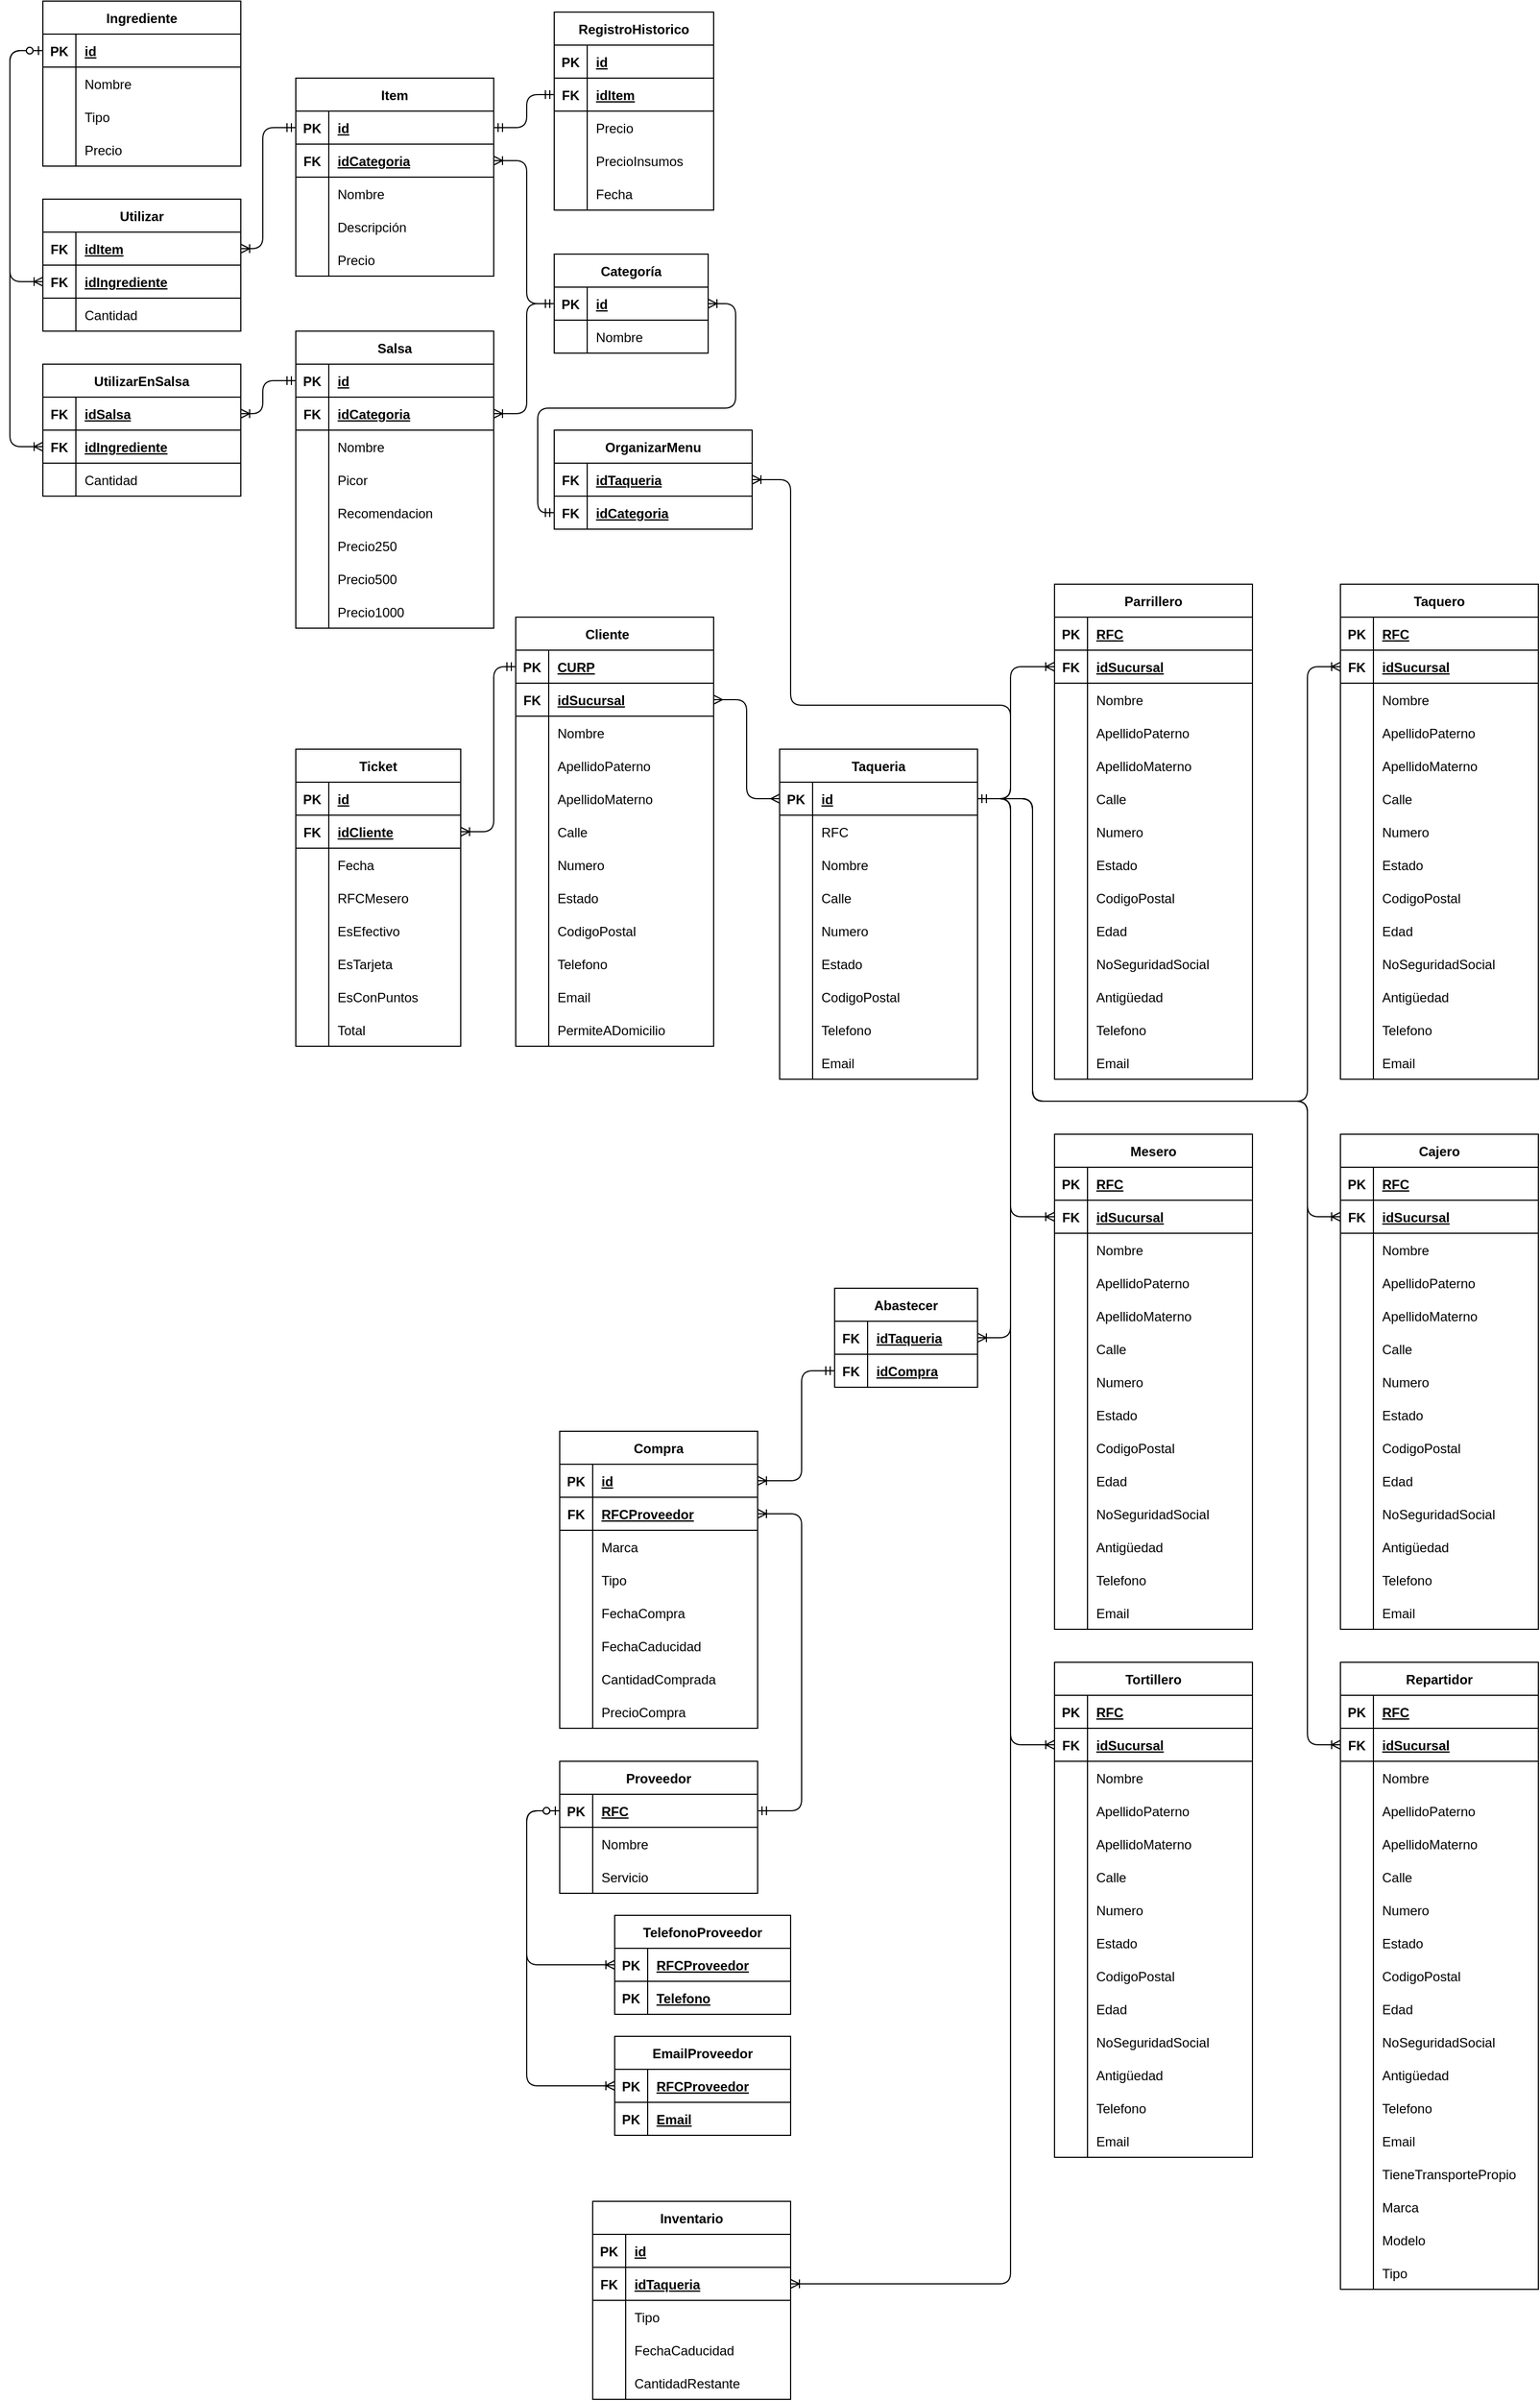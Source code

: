 <mxfile version="19.0.2"><diagram id="agNr6RYraM9QZuYNOxHq" name="Page-1"><mxGraphModel dx="3694" dy="2686" grid="1" gridSize="10" guides="1" tooltips="1" connect="1" arrows="1" fold="1" page="1" pageScale="1" pageWidth="850" pageHeight="1100" math="0" shadow="0"><root><mxCell id="0"/><mxCell id="1" parent="0"/><mxCell id="_zxdjQDDceq2Ez9TmqDs-1" value="Cliente    " style="shape=table;startSize=30;container=1;collapsible=1;childLayout=tableLayout;fixedRows=1;rowLines=0;fontStyle=1;align=center;resizeLast=1;" vertex="1" parent="1"><mxGeometry x="-180" y="50" width="180" height="390" as="geometry"/></mxCell><mxCell id="_zxdjQDDceq2Ez9TmqDs-2" value="" style="shape=tableRow;horizontal=0;startSize=0;swimlaneHead=0;swimlaneBody=0;fillColor=none;collapsible=0;dropTarget=0;points=[[0,0.5],[1,0.5]];portConstraint=eastwest;top=0;left=0;right=0;bottom=1;" vertex="1" parent="_zxdjQDDceq2Ez9TmqDs-1"><mxGeometry y="30" width="180" height="30" as="geometry"/></mxCell><mxCell id="_zxdjQDDceq2Ez9TmqDs-3" value="PK" style="shape=partialRectangle;connectable=0;fillColor=none;top=0;left=0;bottom=0;right=0;fontStyle=1;overflow=hidden;" vertex="1" parent="_zxdjQDDceq2Ez9TmqDs-2"><mxGeometry width="30" height="30" as="geometry"><mxRectangle width="30" height="30" as="alternateBounds"/></mxGeometry></mxCell><mxCell id="_zxdjQDDceq2Ez9TmqDs-4" value="CURP" style="shape=partialRectangle;connectable=0;fillColor=none;top=0;left=0;bottom=0;right=0;align=left;spacingLeft=6;fontStyle=5;overflow=hidden;" vertex="1" parent="_zxdjQDDceq2Ez9TmqDs-2"><mxGeometry x="30" width="150" height="30" as="geometry"><mxRectangle width="150" height="30" as="alternateBounds"/></mxGeometry></mxCell><mxCell id="_zxdjQDDceq2Ez9TmqDs-18" style="shape=tableRow;horizontal=0;startSize=0;swimlaneHead=0;swimlaneBody=0;fillColor=none;collapsible=0;dropTarget=0;points=[[0,0.5],[1,0.5]];portConstraint=eastwest;top=0;left=0;right=0;bottom=1;" vertex="1" parent="_zxdjQDDceq2Ez9TmqDs-1"><mxGeometry y="60" width="180" height="30" as="geometry"/></mxCell><mxCell id="_zxdjQDDceq2Ez9TmqDs-19" value="FK" style="shape=partialRectangle;connectable=0;fillColor=none;top=0;left=0;bottom=0;right=0;fontStyle=1;overflow=hidden;" vertex="1" parent="_zxdjQDDceq2Ez9TmqDs-18"><mxGeometry width="30" height="30" as="geometry"><mxRectangle width="30" height="30" as="alternateBounds"/></mxGeometry></mxCell><mxCell id="_zxdjQDDceq2Ez9TmqDs-20" value="idSucursal" style="shape=partialRectangle;connectable=0;fillColor=none;top=0;left=0;bottom=0;right=0;align=left;spacingLeft=6;fontStyle=5;overflow=hidden;" vertex="1" parent="_zxdjQDDceq2Ez9TmqDs-18"><mxGeometry x="30" width="150" height="30" as="geometry"><mxRectangle width="150" height="30" as="alternateBounds"/></mxGeometry></mxCell><mxCell id="_zxdjQDDceq2Ez9TmqDs-5" value="" style="shape=tableRow;horizontal=0;startSize=0;swimlaneHead=0;swimlaneBody=0;fillColor=none;collapsible=0;dropTarget=0;points=[[0,0.5],[1,0.5]];portConstraint=eastwest;top=0;left=0;right=0;bottom=0;" vertex="1" parent="_zxdjQDDceq2Ez9TmqDs-1"><mxGeometry y="90" width="180" height="30" as="geometry"/></mxCell><mxCell id="_zxdjQDDceq2Ez9TmqDs-6" value="" style="shape=partialRectangle;connectable=0;fillColor=none;top=0;left=0;bottom=0;right=0;editable=1;overflow=hidden;" vertex="1" parent="_zxdjQDDceq2Ez9TmqDs-5"><mxGeometry width="30" height="30" as="geometry"><mxRectangle width="30" height="30" as="alternateBounds"/></mxGeometry></mxCell><mxCell id="_zxdjQDDceq2Ez9TmqDs-7" value="Nombre" style="shape=partialRectangle;connectable=0;fillColor=none;top=0;left=0;bottom=0;right=0;align=left;spacingLeft=6;overflow=hidden;" vertex="1" parent="_zxdjQDDceq2Ez9TmqDs-5"><mxGeometry x="30" width="150" height="30" as="geometry"><mxRectangle width="150" height="30" as="alternateBounds"/></mxGeometry></mxCell><mxCell id="_zxdjQDDceq2Ez9TmqDs-8" value="" style="shape=tableRow;horizontal=0;startSize=0;swimlaneHead=0;swimlaneBody=0;fillColor=none;collapsible=0;dropTarget=0;points=[[0,0.5],[1,0.5]];portConstraint=eastwest;top=0;left=0;right=0;bottom=0;" vertex="1" parent="_zxdjQDDceq2Ez9TmqDs-1"><mxGeometry y="120" width="180" height="30" as="geometry"/></mxCell><mxCell id="_zxdjQDDceq2Ez9TmqDs-9" value="" style="shape=partialRectangle;connectable=0;fillColor=none;top=0;left=0;bottom=0;right=0;editable=1;overflow=hidden;" vertex="1" parent="_zxdjQDDceq2Ez9TmqDs-8"><mxGeometry width="30" height="30" as="geometry"><mxRectangle width="30" height="30" as="alternateBounds"/></mxGeometry></mxCell><mxCell id="_zxdjQDDceq2Ez9TmqDs-10" value="ApellidoPaterno" style="shape=partialRectangle;connectable=0;fillColor=none;top=0;left=0;bottom=0;right=0;align=left;spacingLeft=6;overflow=hidden;" vertex="1" parent="_zxdjQDDceq2Ez9TmqDs-8"><mxGeometry x="30" width="150" height="30" as="geometry"><mxRectangle width="150" height="30" as="alternateBounds"/></mxGeometry></mxCell><mxCell id="_zxdjQDDceq2Ez9TmqDs-11" value="" style="shape=tableRow;horizontal=0;startSize=0;swimlaneHead=0;swimlaneBody=0;fillColor=none;collapsible=0;dropTarget=0;points=[[0,0.5],[1,0.5]];portConstraint=eastwest;top=0;left=0;right=0;bottom=0;" vertex="1" parent="_zxdjQDDceq2Ez9TmqDs-1"><mxGeometry y="150" width="180" height="30" as="geometry"/></mxCell><mxCell id="_zxdjQDDceq2Ez9TmqDs-12" value="" style="shape=partialRectangle;connectable=0;fillColor=none;top=0;left=0;bottom=0;right=0;editable=1;overflow=hidden;" vertex="1" parent="_zxdjQDDceq2Ez9TmqDs-11"><mxGeometry width="30" height="30" as="geometry"><mxRectangle width="30" height="30" as="alternateBounds"/></mxGeometry></mxCell><mxCell id="_zxdjQDDceq2Ez9TmqDs-13" value="ApellidoMaterno" style="shape=partialRectangle;connectable=0;fillColor=none;top=0;left=0;bottom=0;right=0;align=left;spacingLeft=6;overflow=hidden;" vertex="1" parent="_zxdjQDDceq2Ez9TmqDs-11"><mxGeometry x="30" width="150" height="30" as="geometry"><mxRectangle width="150" height="30" as="alternateBounds"/></mxGeometry></mxCell><mxCell id="_zxdjQDDceq2Ez9TmqDs-14" style="shape=tableRow;horizontal=0;startSize=0;swimlaneHead=0;swimlaneBody=0;fillColor=none;collapsible=0;dropTarget=0;points=[[0,0.5],[1,0.5]];portConstraint=eastwest;top=0;left=0;right=0;bottom=0;" vertex="1" parent="_zxdjQDDceq2Ez9TmqDs-1"><mxGeometry y="180" width="180" height="30" as="geometry"/></mxCell><mxCell id="_zxdjQDDceq2Ez9TmqDs-15" style="shape=partialRectangle;connectable=0;fillColor=none;top=0;left=0;bottom=0;right=0;editable=1;overflow=hidden;" vertex="1" parent="_zxdjQDDceq2Ez9TmqDs-14"><mxGeometry width="30" height="30" as="geometry"><mxRectangle width="30" height="30" as="alternateBounds"/></mxGeometry></mxCell><mxCell id="_zxdjQDDceq2Ez9TmqDs-16" value="Calle" style="shape=partialRectangle;connectable=0;fillColor=none;top=0;left=0;bottom=0;right=0;align=left;spacingLeft=6;overflow=hidden;" vertex="1" parent="_zxdjQDDceq2Ez9TmqDs-14"><mxGeometry x="30" width="150" height="30" as="geometry"><mxRectangle width="150" height="30" as="alternateBounds"/></mxGeometry></mxCell><mxCell id="_zxdjQDDceq2Ez9TmqDs-21" style="shape=tableRow;horizontal=0;startSize=0;swimlaneHead=0;swimlaneBody=0;fillColor=none;collapsible=0;dropTarget=0;points=[[0,0.5],[1,0.5]];portConstraint=eastwest;top=0;left=0;right=0;bottom=0;" vertex="1" parent="_zxdjQDDceq2Ez9TmqDs-1"><mxGeometry y="210" width="180" height="30" as="geometry"/></mxCell><mxCell id="_zxdjQDDceq2Ez9TmqDs-22" style="shape=partialRectangle;connectable=0;fillColor=none;top=0;left=0;bottom=0;right=0;editable=1;overflow=hidden;" vertex="1" parent="_zxdjQDDceq2Ez9TmqDs-21"><mxGeometry width="30" height="30" as="geometry"><mxRectangle width="30" height="30" as="alternateBounds"/></mxGeometry></mxCell><mxCell id="_zxdjQDDceq2Ez9TmqDs-23" value="Numero    " style="shape=partialRectangle;connectable=0;fillColor=none;top=0;left=0;bottom=0;right=0;align=left;spacingLeft=6;overflow=hidden;" vertex="1" parent="_zxdjQDDceq2Ez9TmqDs-21"><mxGeometry x="30" width="150" height="30" as="geometry"><mxRectangle width="150" height="30" as="alternateBounds"/></mxGeometry></mxCell><mxCell id="_zxdjQDDceq2Ez9TmqDs-24" style="shape=tableRow;horizontal=0;startSize=0;swimlaneHead=0;swimlaneBody=0;fillColor=none;collapsible=0;dropTarget=0;points=[[0,0.5],[1,0.5]];portConstraint=eastwest;top=0;left=0;right=0;bottom=0;" vertex="1" parent="_zxdjQDDceq2Ez9TmqDs-1"><mxGeometry y="240" width="180" height="30" as="geometry"/></mxCell><mxCell id="_zxdjQDDceq2Ez9TmqDs-25" style="shape=partialRectangle;connectable=0;fillColor=none;top=0;left=0;bottom=0;right=0;editable=1;overflow=hidden;" vertex="1" parent="_zxdjQDDceq2Ez9TmqDs-24"><mxGeometry width="30" height="30" as="geometry"><mxRectangle width="30" height="30" as="alternateBounds"/></mxGeometry></mxCell><mxCell id="_zxdjQDDceq2Ez9TmqDs-26" value="Estado" style="shape=partialRectangle;connectable=0;fillColor=none;top=0;left=0;bottom=0;right=0;align=left;spacingLeft=6;overflow=hidden;" vertex="1" parent="_zxdjQDDceq2Ez9TmqDs-24"><mxGeometry x="30" width="150" height="30" as="geometry"><mxRectangle width="150" height="30" as="alternateBounds"/></mxGeometry></mxCell><mxCell id="_zxdjQDDceq2Ez9TmqDs-27" style="shape=tableRow;horizontal=0;startSize=0;swimlaneHead=0;swimlaneBody=0;fillColor=none;collapsible=0;dropTarget=0;points=[[0,0.5],[1,0.5]];portConstraint=eastwest;top=0;left=0;right=0;bottom=0;" vertex="1" parent="_zxdjQDDceq2Ez9TmqDs-1"><mxGeometry y="270" width="180" height="30" as="geometry"/></mxCell><mxCell id="_zxdjQDDceq2Ez9TmqDs-28" style="shape=partialRectangle;connectable=0;fillColor=none;top=0;left=0;bottom=0;right=0;editable=1;overflow=hidden;" vertex="1" parent="_zxdjQDDceq2Ez9TmqDs-27"><mxGeometry width="30" height="30" as="geometry"><mxRectangle width="30" height="30" as="alternateBounds"/></mxGeometry></mxCell><mxCell id="_zxdjQDDceq2Ez9TmqDs-29" value="CodigoPostal" style="shape=partialRectangle;connectable=0;fillColor=none;top=0;left=0;bottom=0;right=0;align=left;spacingLeft=6;overflow=hidden;" vertex="1" parent="_zxdjQDDceq2Ez9TmqDs-27"><mxGeometry x="30" width="150" height="30" as="geometry"><mxRectangle width="150" height="30" as="alternateBounds"/></mxGeometry></mxCell><mxCell id="_zxdjQDDceq2Ez9TmqDs-30" style="shape=tableRow;horizontal=0;startSize=0;swimlaneHead=0;swimlaneBody=0;fillColor=none;collapsible=0;dropTarget=0;points=[[0,0.5],[1,0.5]];portConstraint=eastwest;top=0;left=0;right=0;bottom=0;" vertex="1" parent="_zxdjQDDceq2Ez9TmqDs-1"><mxGeometry y="300" width="180" height="30" as="geometry"/></mxCell><mxCell id="_zxdjQDDceq2Ez9TmqDs-31" style="shape=partialRectangle;connectable=0;fillColor=none;top=0;left=0;bottom=0;right=0;editable=1;overflow=hidden;" vertex="1" parent="_zxdjQDDceq2Ez9TmqDs-30"><mxGeometry width="30" height="30" as="geometry"><mxRectangle width="30" height="30" as="alternateBounds"/></mxGeometry></mxCell><mxCell id="_zxdjQDDceq2Ez9TmqDs-32" value="Telefono" style="shape=partialRectangle;connectable=0;fillColor=none;top=0;left=0;bottom=0;right=0;align=left;spacingLeft=6;overflow=hidden;" vertex="1" parent="_zxdjQDDceq2Ez9TmqDs-30"><mxGeometry x="30" width="150" height="30" as="geometry"><mxRectangle width="150" height="30" as="alternateBounds"/></mxGeometry></mxCell><mxCell id="_zxdjQDDceq2Ez9TmqDs-33" style="shape=tableRow;horizontal=0;startSize=0;swimlaneHead=0;swimlaneBody=0;fillColor=none;collapsible=0;dropTarget=0;points=[[0,0.5],[1,0.5]];portConstraint=eastwest;top=0;left=0;right=0;bottom=0;" vertex="1" parent="_zxdjQDDceq2Ez9TmqDs-1"><mxGeometry y="330" width="180" height="30" as="geometry"/></mxCell><mxCell id="_zxdjQDDceq2Ez9TmqDs-34" style="shape=partialRectangle;connectable=0;fillColor=none;top=0;left=0;bottom=0;right=0;editable=1;overflow=hidden;" vertex="1" parent="_zxdjQDDceq2Ez9TmqDs-33"><mxGeometry width="30" height="30" as="geometry"><mxRectangle width="30" height="30" as="alternateBounds"/></mxGeometry></mxCell><mxCell id="_zxdjQDDceq2Ez9TmqDs-35" value="Email" style="shape=partialRectangle;connectable=0;fillColor=none;top=0;left=0;bottom=0;right=0;align=left;spacingLeft=6;overflow=hidden;" vertex="1" parent="_zxdjQDDceq2Ez9TmqDs-33"><mxGeometry x="30" width="150" height="30" as="geometry"><mxRectangle width="150" height="30" as="alternateBounds"/></mxGeometry></mxCell><mxCell id="_zxdjQDDceq2Ez9TmqDs-36" style="shape=tableRow;horizontal=0;startSize=0;swimlaneHead=0;swimlaneBody=0;fillColor=none;collapsible=0;dropTarget=0;points=[[0,0.5],[1,0.5]];portConstraint=eastwest;top=0;left=0;right=0;bottom=0;" vertex="1" parent="_zxdjQDDceq2Ez9TmqDs-1"><mxGeometry y="360" width="180" height="30" as="geometry"/></mxCell><mxCell id="_zxdjQDDceq2Ez9TmqDs-37" style="shape=partialRectangle;connectable=0;fillColor=none;top=0;left=0;bottom=0;right=0;editable=1;overflow=hidden;" vertex="1" parent="_zxdjQDDceq2Ez9TmqDs-36"><mxGeometry width="30" height="30" as="geometry"><mxRectangle width="30" height="30" as="alternateBounds"/></mxGeometry></mxCell><mxCell id="_zxdjQDDceq2Ez9TmqDs-38" value="PermiteADomicilio" style="shape=partialRectangle;connectable=0;fillColor=none;top=0;left=0;bottom=0;right=0;align=left;spacingLeft=6;overflow=hidden;" vertex="1" parent="_zxdjQDDceq2Ez9TmqDs-36"><mxGeometry x="30" width="150" height="30" as="geometry"><mxRectangle width="150" height="30" as="alternateBounds"/></mxGeometry></mxCell><mxCell id="_zxdjQDDceq2Ez9TmqDs-39" value="Taqueria" style="shape=table;startSize=30;container=1;collapsible=1;childLayout=tableLayout;fixedRows=1;rowLines=0;fontStyle=1;align=center;resizeLast=1;" vertex="1" parent="1"><mxGeometry x="60" y="170" width="180" height="300" as="geometry"/></mxCell><mxCell id="_zxdjQDDceq2Ez9TmqDs-40" value="" style="shape=tableRow;horizontal=0;startSize=0;swimlaneHead=0;swimlaneBody=0;fillColor=none;collapsible=0;dropTarget=0;points=[[0,0.5],[1,0.5]];portConstraint=eastwest;top=0;left=0;right=0;bottom=1;" vertex="1" parent="_zxdjQDDceq2Ez9TmqDs-39"><mxGeometry y="30" width="180" height="30" as="geometry"/></mxCell><mxCell id="_zxdjQDDceq2Ez9TmqDs-41" value="PK" style="shape=partialRectangle;connectable=0;fillColor=none;top=0;left=0;bottom=0;right=0;fontStyle=1;overflow=hidden;" vertex="1" parent="_zxdjQDDceq2Ez9TmqDs-40"><mxGeometry width="30" height="30" as="geometry"><mxRectangle width="30" height="30" as="alternateBounds"/></mxGeometry></mxCell><mxCell id="_zxdjQDDceq2Ez9TmqDs-42" value="id" style="shape=partialRectangle;connectable=0;fillColor=none;top=0;left=0;bottom=0;right=0;align=left;spacingLeft=6;fontStyle=5;overflow=hidden;" vertex="1" parent="_zxdjQDDceq2Ez9TmqDs-40"><mxGeometry x="30" width="150" height="30" as="geometry"><mxRectangle width="150" height="30" as="alternateBounds"/></mxGeometry></mxCell><mxCell id="_zxdjQDDceq2Ez9TmqDs-43" value="" style="shape=tableRow;horizontal=0;startSize=0;swimlaneHead=0;swimlaneBody=0;fillColor=none;collapsible=0;dropTarget=0;points=[[0,0.5],[1,0.5]];portConstraint=eastwest;top=0;left=0;right=0;bottom=0;" vertex="1" parent="_zxdjQDDceq2Ez9TmqDs-39"><mxGeometry y="60" width="180" height="30" as="geometry"/></mxCell><mxCell id="_zxdjQDDceq2Ez9TmqDs-44" value="" style="shape=partialRectangle;connectable=0;fillColor=none;top=0;left=0;bottom=0;right=0;editable=1;overflow=hidden;" vertex="1" parent="_zxdjQDDceq2Ez9TmqDs-43"><mxGeometry width="30" height="30" as="geometry"><mxRectangle width="30" height="30" as="alternateBounds"/></mxGeometry></mxCell><mxCell id="_zxdjQDDceq2Ez9TmqDs-45" value="RFC" style="shape=partialRectangle;connectable=0;fillColor=none;top=0;left=0;bottom=0;right=0;align=left;spacingLeft=6;overflow=hidden;" vertex="1" parent="_zxdjQDDceq2Ez9TmqDs-43"><mxGeometry x="30" width="150" height="30" as="geometry"><mxRectangle width="150" height="30" as="alternateBounds"/></mxGeometry></mxCell><mxCell id="_zxdjQDDceq2Ez9TmqDs-46" value="" style="shape=tableRow;horizontal=0;startSize=0;swimlaneHead=0;swimlaneBody=0;fillColor=none;collapsible=0;dropTarget=0;points=[[0,0.5],[1,0.5]];portConstraint=eastwest;top=0;left=0;right=0;bottom=0;" vertex="1" parent="_zxdjQDDceq2Ez9TmqDs-39"><mxGeometry y="90" width="180" height="30" as="geometry"/></mxCell><mxCell id="_zxdjQDDceq2Ez9TmqDs-47" value="" style="shape=partialRectangle;connectable=0;fillColor=none;top=0;left=0;bottom=0;right=0;editable=1;overflow=hidden;" vertex="1" parent="_zxdjQDDceq2Ez9TmqDs-46"><mxGeometry width="30" height="30" as="geometry"><mxRectangle width="30" height="30" as="alternateBounds"/></mxGeometry></mxCell><mxCell id="_zxdjQDDceq2Ez9TmqDs-48" value="Nombre" style="shape=partialRectangle;connectable=0;fillColor=none;top=0;left=0;bottom=0;right=0;align=left;spacingLeft=6;overflow=hidden;" vertex="1" parent="_zxdjQDDceq2Ez9TmqDs-46"><mxGeometry x="30" width="150" height="30" as="geometry"><mxRectangle width="150" height="30" as="alternateBounds"/></mxGeometry></mxCell><mxCell id="_zxdjQDDceq2Ez9TmqDs-49" value="" style="shape=tableRow;horizontal=0;startSize=0;swimlaneHead=0;swimlaneBody=0;fillColor=none;collapsible=0;dropTarget=0;points=[[0,0.5],[1,0.5]];portConstraint=eastwest;top=0;left=0;right=0;bottom=0;" vertex="1" parent="_zxdjQDDceq2Ez9TmqDs-39"><mxGeometry y="120" width="180" height="30" as="geometry"/></mxCell><mxCell id="_zxdjQDDceq2Ez9TmqDs-50" value="" style="shape=partialRectangle;connectable=0;fillColor=none;top=0;left=0;bottom=0;right=0;editable=1;overflow=hidden;" vertex="1" parent="_zxdjQDDceq2Ez9TmqDs-49"><mxGeometry width="30" height="30" as="geometry"><mxRectangle width="30" height="30" as="alternateBounds"/></mxGeometry></mxCell><mxCell id="_zxdjQDDceq2Ez9TmqDs-51" value="Calle" style="shape=partialRectangle;connectable=0;fillColor=none;top=0;left=0;bottom=0;right=0;align=left;spacingLeft=6;overflow=hidden;" vertex="1" parent="_zxdjQDDceq2Ez9TmqDs-49"><mxGeometry x="30" width="150" height="30" as="geometry"><mxRectangle width="150" height="30" as="alternateBounds"/></mxGeometry></mxCell><mxCell id="_zxdjQDDceq2Ez9TmqDs-55" style="shape=tableRow;horizontal=0;startSize=0;swimlaneHead=0;swimlaneBody=0;fillColor=none;collapsible=0;dropTarget=0;points=[[0,0.5],[1,0.5]];portConstraint=eastwest;top=0;left=0;right=0;bottom=0;" vertex="1" parent="_zxdjQDDceq2Ez9TmqDs-39"><mxGeometry y="150" width="180" height="30" as="geometry"/></mxCell><mxCell id="_zxdjQDDceq2Ez9TmqDs-56" style="shape=partialRectangle;connectable=0;fillColor=none;top=0;left=0;bottom=0;right=0;editable=1;overflow=hidden;" vertex="1" parent="_zxdjQDDceq2Ez9TmqDs-55"><mxGeometry width="30" height="30" as="geometry"><mxRectangle width="30" height="30" as="alternateBounds"/></mxGeometry></mxCell><mxCell id="_zxdjQDDceq2Ez9TmqDs-57" value="Numero" style="shape=partialRectangle;connectable=0;fillColor=none;top=0;left=0;bottom=0;right=0;align=left;spacingLeft=6;overflow=hidden;" vertex="1" parent="_zxdjQDDceq2Ez9TmqDs-55"><mxGeometry x="30" width="150" height="30" as="geometry"><mxRectangle width="150" height="30" as="alternateBounds"/></mxGeometry></mxCell><mxCell id="_zxdjQDDceq2Ez9TmqDs-52" style="shape=tableRow;horizontal=0;startSize=0;swimlaneHead=0;swimlaneBody=0;fillColor=none;collapsible=0;dropTarget=0;points=[[0,0.5],[1,0.5]];portConstraint=eastwest;top=0;left=0;right=0;bottom=0;" vertex="1" parent="_zxdjQDDceq2Ez9TmqDs-39"><mxGeometry y="180" width="180" height="30" as="geometry"/></mxCell><mxCell id="_zxdjQDDceq2Ez9TmqDs-53" style="shape=partialRectangle;connectable=0;fillColor=none;top=0;left=0;bottom=0;right=0;editable=1;overflow=hidden;" vertex="1" parent="_zxdjQDDceq2Ez9TmqDs-52"><mxGeometry width="30" height="30" as="geometry"><mxRectangle width="30" height="30" as="alternateBounds"/></mxGeometry></mxCell><mxCell id="_zxdjQDDceq2Ez9TmqDs-54" value="Estado" style="shape=partialRectangle;connectable=0;fillColor=none;top=0;left=0;bottom=0;right=0;align=left;spacingLeft=6;overflow=hidden;" vertex="1" parent="_zxdjQDDceq2Ez9TmqDs-52"><mxGeometry x="30" width="150" height="30" as="geometry"><mxRectangle width="150" height="30" as="alternateBounds"/></mxGeometry></mxCell><mxCell id="_zxdjQDDceq2Ez9TmqDs-61" style="shape=tableRow;horizontal=0;startSize=0;swimlaneHead=0;swimlaneBody=0;fillColor=none;collapsible=0;dropTarget=0;points=[[0,0.5],[1,0.5]];portConstraint=eastwest;top=0;left=0;right=0;bottom=0;" vertex="1" parent="_zxdjQDDceq2Ez9TmqDs-39"><mxGeometry y="210" width="180" height="30" as="geometry"/></mxCell><mxCell id="_zxdjQDDceq2Ez9TmqDs-62" style="shape=partialRectangle;connectable=0;fillColor=none;top=0;left=0;bottom=0;right=0;editable=1;overflow=hidden;" vertex="1" parent="_zxdjQDDceq2Ez9TmqDs-61"><mxGeometry width="30" height="30" as="geometry"><mxRectangle width="30" height="30" as="alternateBounds"/></mxGeometry></mxCell><mxCell id="_zxdjQDDceq2Ez9TmqDs-63" value="CodigoPostal" style="shape=partialRectangle;connectable=0;fillColor=none;top=0;left=0;bottom=0;right=0;align=left;spacingLeft=6;overflow=hidden;" vertex="1" parent="_zxdjQDDceq2Ez9TmqDs-61"><mxGeometry x="30" width="150" height="30" as="geometry"><mxRectangle width="150" height="30" as="alternateBounds"/></mxGeometry></mxCell><mxCell id="_zxdjQDDceq2Ez9TmqDs-58" style="shape=tableRow;horizontal=0;startSize=0;swimlaneHead=0;swimlaneBody=0;fillColor=none;collapsible=0;dropTarget=0;points=[[0,0.5],[1,0.5]];portConstraint=eastwest;top=0;left=0;right=0;bottom=0;" vertex="1" parent="_zxdjQDDceq2Ez9TmqDs-39"><mxGeometry y="240" width="180" height="30" as="geometry"/></mxCell><mxCell id="_zxdjQDDceq2Ez9TmqDs-59" style="shape=partialRectangle;connectable=0;fillColor=none;top=0;left=0;bottom=0;right=0;editable=1;overflow=hidden;" vertex="1" parent="_zxdjQDDceq2Ez9TmqDs-58"><mxGeometry width="30" height="30" as="geometry"><mxRectangle width="30" height="30" as="alternateBounds"/></mxGeometry></mxCell><mxCell id="_zxdjQDDceq2Ez9TmqDs-60" value="Telefono" style="shape=partialRectangle;connectable=0;fillColor=none;top=0;left=0;bottom=0;right=0;align=left;spacingLeft=6;overflow=hidden;" vertex="1" parent="_zxdjQDDceq2Ez9TmqDs-58"><mxGeometry x="30" width="150" height="30" as="geometry"><mxRectangle width="150" height="30" as="alternateBounds"/></mxGeometry></mxCell><mxCell id="_zxdjQDDceq2Ez9TmqDs-64" style="shape=tableRow;horizontal=0;startSize=0;swimlaneHead=0;swimlaneBody=0;fillColor=none;collapsible=0;dropTarget=0;points=[[0,0.5],[1,0.5]];portConstraint=eastwest;top=0;left=0;right=0;bottom=0;" vertex="1" parent="_zxdjQDDceq2Ez9TmqDs-39"><mxGeometry y="270" width="180" height="30" as="geometry"/></mxCell><mxCell id="_zxdjQDDceq2Ez9TmqDs-65" style="shape=partialRectangle;connectable=0;fillColor=none;top=0;left=0;bottom=0;right=0;editable=1;overflow=hidden;" vertex="1" parent="_zxdjQDDceq2Ez9TmqDs-64"><mxGeometry width="30" height="30" as="geometry"><mxRectangle width="30" height="30" as="alternateBounds"/></mxGeometry></mxCell><mxCell id="_zxdjQDDceq2Ez9TmqDs-66" value="Email" style="shape=partialRectangle;connectable=0;fillColor=none;top=0;left=0;bottom=0;right=0;align=left;spacingLeft=6;overflow=hidden;" vertex="1" parent="_zxdjQDDceq2Ez9TmqDs-64"><mxGeometry x="30" width="150" height="30" as="geometry"><mxRectangle width="150" height="30" as="alternateBounds"/></mxGeometry></mxCell><mxCell id="_zxdjQDDceq2Ez9TmqDs-68" value="Parrillero" style="shape=table;startSize=30;container=1;collapsible=1;childLayout=tableLayout;fixedRows=1;rowLines=0;fontStyle=1;align=center;resizeLast=1;" vertex="1" parent="1"><mxGeometry x="310" y="20" width="180" height="450" as="geometry"/></mxCell><mxCell id="_zxdjQDDceq2Ez9TmqDs-69" value="" style="shape=tableRow;horizontal=0;startSize=0;swimlaneHead=0;swimlaneBody=0;fillColor=none;collapsible=0;dropTarget=0;points=[[0,0.5],[1,0.5]];portConstraint=eastwest;top=0;left=0;right=0;bottom=1;" vertex="1" parent="_zxdjQDDceq2Ez9TmqDs-68"><mxGeometry y="30" width="180" height="30" as="geometry"/></mxCell><mxCell id="_zxdjQDDceq2Ez9TmqDs-70" value="PK" style="shape=partialRectangle;connectable=0;fillColor=none;top=0;left=0;bottom=0;right=0;fontStyle=1;overflow=hidden;" vertex="1" parent="_zxdjQDDceq2Ez9TmqDs-69"><mxGeometry width="30" height="30" as="geometry"><mxRectangle width="30" height="30" as="alternateBounds"/></mxGeometry></mxCell><mxCell id="_zxdjQDDceq2Ez9TmqDs-71" value="RFC" style="shape=partialRectangle;connectable=0;fillColor=none;top=0;left=0;bottom=0;right=0;align=left;spacingLeft=6;fontStyle=5;overflow=hidden;" vertex="1" parent="_zxdjQDDceq2Ez9TmqDs-69"><mxGeometry x="30" width="150" height="30" as="geometry"><mxRectangle width="150" height="30" as="alternateBounds"/></mxGeometry></mxCell><mxCell id="_zxdjQDDceq2Ez9TmqDs-84" style="shape=tableRow;horizontal=0;startSize=0;swimlaneHead=0;swimlaneBody=0;fillColor=none;collapsible=0;dropTarget=0;points=[[0,0.5],[1,0.5]];portConstraint=eastwest;top=0;left=0;right=0;bottom=1;" vertex="1" parent="_zxdjQDDceq2Ez9TmqDs-68"><mxGeometry y="60" width="180" height="30" as="geometry"/></mxCell><mxCell id="_zxdjQDDceq2Ez9TmqDs-85" value="FK" style="shape=partialRectangle;connectable=0;fillColor=none;top=0;left=0;bottom=0;right=0;fontStyle=1;overflow=hidden;" vertex="1" parent="_zxdjQDDceq2Ez9TmqDs-84"><mxGeometry width="30" height="30" as="geometry"><mxRectangle width="30" height="30" as="alternateBounds"/></mxGeometry></mxCell><mxCell id="_zxdjQDDceq2Ez9TmqDs-86" value="idSucursal" style="shape=partialRectangle;connectable=0;fillColor=none;top=0;left=0;bottom=0;right=0;align=left;spacingLeft=6;fontStyle=5;overflow=hidden;" vertex="1" parent="_zxdjQDDceq2Ez9TmqDs-84"><mxGeometry x="30" width="150" height="30" as="geometry"><mxRectangle width="150" height="30" as="alternateBounds"/></mxGeometry></mxCell><mxCell id="_zxdjQDDceq2Ez9TmqDs-72" value="" style="shape=tableRow;horizontal=0;startSize=0;swimlaneHead=0;swimlaneBody=0;fillColor=none;collapsible=0;dropTarget=0;points=[[0,0.5],[1,0.5]];portConstraint=eastwest;top=0;left=0;right=0;bottom=0;" vertex="1" parent="_zxdjQDDceq2Ez9TmqDs-68"><mxGeometry y="90" width="180" height="30" as="geometry"/></mxCell><mxCell id="_zxdjQDDceq2Ez9TmqDs-73" value="" style="shape=partialRectangle;connectable=0;fillColor=none;top=0;left=0;bottom=0;right=0;editable=1;overflow=hidden;" vertex="1" parent="_zxdjQDDceq2Ez9TmqDs-72"><mxGeometry width="30" height="30" as="geometry"><mxRectangle width="30" height="30" as="alternateBounds"/></mxGeometry></mxCell><mxCell id="_zxdjQDDceq2Ez9TmqDs-74" value="Nombre" style="shape=partialRectangle;connectable=0;fillColor=none;top=0;left=0;bottom=0;right=0;align=left;spacingLeft=6;overflow=hidden;" vertex="1" parent="_zxdjQDDceq2Ez9TmqDs-72"><mxGeometry x="30" width="150" height="30" as="geometry"><mxRectangle width="150" height="30" as="alternateBounds"/></mxGeometry></mxCell><mxCell id="_zxdjQDDceq2Ez9TmqDs-75" value="" style="shape=tableRow;horizontal=0;startSize=0;swimlaneHead=0;swimlaneBody=0;fillColor=none;collapsible=0;dropTarget=0;points=[[0,0.5],[1,0.5]];portConstraint=eastwest;top=0;left=0;right=0;bottom=0;" vertex="1" parent="_zxdjQDDceq2Ez9TmqDs-68"><mxGeometry y="120" width="180" height="30" as="geometry"/></mxCell><mxCell id="_zxdjQDDceq2Ez9TmqDs-76" value="" style="shape=partialRectangle;connectable=0;fillColor=none;top=0;left=0;bottom=0;right=0;editable=1;overflow=hidden;" vertex="1" parent="_zxdjQDDceq2Ez9TmqDs-75"><mxGeometry width="30" height="30" as="geometry"><mxRectangle width="30" height="30" as="alternateBounds"/></mxGeometry></mxCell><mxCell id="_zxdjQDDceq2Ez9TmqDs-77" value="ApellidoPaterno" style="shape=partialRectangle;connectable=0;fillColor=none;top=0;left=0;bottom=0;right=0;align=left;spacingLeft=6;overflow=hidden;" vertex="1" parent="_zxdjQDDceq2Ez9TmqDs-75"><mxGeometry x="30" width="150" height="30" as="geometry"><mxRectangle width="150" height="30" as="alternateBounds"/></mxGeometry></mxCell><mxCell id="_zxdjQDDceq2Ez9TmqDs-78" value="" style="shape=tableRow;horizontal=0;startSize=0;swimlaneHead=0;swimlaneBody=0;fillColor=none;collapsible=0;dropTarget=0;points=[[0,0.5],[1,0.5]];portConstraint=eastwest;top=0;left=0;right=0;bottom=0;" vertex="1" parent="_zxdjQDDceq2Ez9TmqDs-68"><mxGeometry y="150" width="180" height="30" as="geometry"/></mxCell><mxCell id="_zxdjQDDceq2Ez9TmqDs-79" value="" style="shape=partialRectangle;connectable=0;fillColor=none;top=0;left=0;bottom=0;right=0;editable=1;overflow=hidden;" vertex="1" parent="_zxdjQDDceq2Ez9TmqDs-78"><mxGeometry width="30" height="30" as="geometry"><mxRectangle width="30" height="30" as="alternateBounds"/></mxGeometry></mxCell><mxCell id="_zxdjQDDceq2Ez9TmqDs-80" value="ApellidoMaterno" style="shape=partialRectangle;connectable=0;fillColor=none;top=0;left=0;bottom=0;right=0;align=left;spacingLeft=6;overflow=hidden;" vertex="1" parent="_zxdjQDDceq2Ez9TmqDs-78"><mxGeometry x="30" width="150" height="30" as="geometry"><mxRectangle width="150" height="30" as="alternateBounds"/></mxGeometry></mxCell><mxCell id="_zxdjQDDceq2Ez9TmqDs-93" style="shape=tableRow;horizontal=0;startSize=0;swimlaneHead=0;swimlaneBody=0;fillColor=none;collapsible=0;dropTarget=0;points=[[0,0.5],[1,0.5]];portConstraint=eastwest;top=0;left=0;right=0;bottom=0;" vertex="1" parent="_zxdjQDDceq2Ez9TmqDs-68"><mxGeometry y="180" width="180" height="30" as="geometry"/></mxCell><mxCell id="_zxdjQDDceq2Ez9TmqDs-94" style="shape=partialRectangle;connectable=0;fillColor=none;top=0;left=0;bottom=0;right=0;editable=1;overflow=hidden;" vertex="1" parent="_zxdjQDDceq2Ez9TmqDs-93"><mxGeometry width="30" height="30" as="geometry"><mxRectangle width="30" height="30" as="alternateBounds"/></mxGeometry></mxCell><mxCell id="_zxdjQDDceq2Ez9TmqDs-95" value="Calle" style="shape=partialRectangle;connectable=0;fillColor=none;top=0;left=0;bottom=0;right=0;align=left;spacingLeft=6;overflow=hidden;" vertex="1" parent="_zxdjQDDceq2Ez9TmqDs-93"><mxGeometry x="30" width="150" height="30" as="geometry"><mxRectangle width="150" height="30" as="alternateBounds"/></mxGeometry></mxCell><mxCell id="_zxdjQDDceq2Ez9TmqDs-90" style="shape=tableRow;horizontal=0;startSize=0;swimlaneHead=0;swimlaneBody=0;fillColor=none;collapsible=0;dropTarget=0;points=[[0,0.5],[1,0.5]];portConstraint=eastwest;top=0;left=0;right=0;bottom=0;" vertex="1" parent="_zxdjQDDceq2Ez9TmqDs-68"><mxGeometry y="210" width="180" height="30" as="geometry"/></mxCell><mxCell id="_zxdjQDDceq2Ez9TmqDs-91" style="shape=partialRectangle;connectable=0;fillColor=none;top=0;left=0;bottom=0;right=0;editable=1;overflow=hidden;" vertex="1" parent="_zxdjQDDceq2Ez9TmqDs-90"><mxGeometry width="30" height="30" as="geometry"><mxRectangle width="30" height="30" as="alternateBounds"/></mxGeometry></mxCell><mxCell id="_zxdjQDDceq2Ez9TmqDs-92" value="Numero" style="shape=partialRectangle;connectable=0;fillColor=none;top=0;left=0;bottom=0;right=0;align=left;spacingLeft=6;overflow=hidden;" vertex="1" parent="_zxdjQDDceq2Ez9TmqDs-90"><mxGeometry x="30" width="150" height="30" as="geometry"><mxRectangle width="150" height="30" as="alternateBounds"/></mxGeometry></mxCell><mxCell id="_zxdjQDDceq2Ez9TmqDs-87" style="shape=tableRow;horizontal=0;startSize=0;swimlaneHead=0;swimlaneBody=0;fillColor=none;collapsible=0;dropTarget=0;points=[[0,0.5],[1,0.5]];portConstraint=eastwest;top=0;left=0;right=0;bottom=0;" vertex="1" parent="_zxdjQDDceq2Ez9TmqDs-68"><mxGeometry y="240" width="180" height="30" as="geometry"/></mxCell><mxCell id="_zxdjQDDceq2Ez9TmqDs-88" style="shape=partialRectangle;connectable=0;fillColor=none;top=0;left=0;bottom=0;right=0;editable=1;overflow=hidden;" vertex="1" parent="_zxdjQDDceq2Ez9TmqDs-87"><mxGeometry width="30" height="30" as="geometry"><mxRectangle width="30" height="30" as="alternateBounds"/></mxGeometry></mxCell><mxCell id="_zxdjQDDceq2Ez9TmqDs-89" value="Estado" style="shape=partialRectangle;connectable=0;fillColor=none;top=0;left=0;bottom=0;right=0;align=left;spacingLeft=6;overflow=hidden;" vertex="1" parent="_zxdjQDDceq2Ez9TmqDs-87"><mxGeometry x="30" width="150" height="30" as="geometry"><mxRectangle width="150" height="30" as="alternateBounds"/></mxGeometry></mxCell><mxCell id="_zxdjQDDceq2Ez9TmqDs-102" style="shape=tableRow;horizontal=0;startSize=0;swimlaneHead=0;swimlaneBody=0;fillColor=none;collapsible=0;dropTarget=0;points=[[0,0.5],[1,0.5]];portConstraint=eastwest;top=0;left=0;right=0;bottom=0;" vertex="1" parent="_zxdjQDDceq2Ez9TmqDs-68"><mxGeometry y="270" width="180" height="30" as="geometry"/></mxCell><mxCell id="_zxdjQDDceq2Ez9TmqDs-103" style="shape=partialRectangle;connectable=0;fillColor=none;top=0;left=0;bottom=0;right=0;editable=1;overflow=hidden;" vertex="1" parent="_zxdjQDDceq2Ez9TmqDs-102"><mxGeometry width="30" height="30" as="geometry"><mxRectangle width="30" height="30" as="alternateBounds"/></mxGeometry></mxCell><mxCell id="_zxdjQDDceq2Ez9TmqDs-104" value="CodigoPostal" style="shape=partialRectangle;connectable=0;fillColor=none;top=0;left=0;bottom=0;right=0;align=left;spacingLeft=6;overflow=hidden;" vertex="1" parent="_zxdjQDDceq2Ez9TmqDs-102"><mxGeometry x="30" width="150" height="30" as="geometry"><mxRectangle width="150" height="30" as="alternateBounds"/></mxGeometry></mxCell><mxCell id="_zxdjQDDceq2Ez9TmqDs-99" style="shape=tableRow;horizontal=0;startSize=0;swimlaneHead=0;swimlaneBody=0;fillColor=none;collapsible=0;dropTarget=0;points=[[0,0.5],[1,0.5]];portConstraint=eastwest;top=0;left=0;right=0;bottom=0;" vertex="1" parent="_zxdjQDDceq2Ez9TmqDs-68"><mxGeometry y="300" width="180" height="30" as="geometry"/></mxCell><mxCell id="_zxdjQDDceq2Ez9TmqDs-100" style="shape=partialRectangle;connectable=0;fillColor=none;top=0;left=0;bottom=0;right=0;editable=1;overflow=hidden;" vertex="1" parent="_zxdjQDDceq2Ez9TmqDs-99"><mxGeometry width="30" height="30" as="geometry"><mxRectangle width="30" height="30" as="alternateBounds"/></mxGeometry></mxCell><mxCell id="_zxdjQDDceq2Ez9TmqDs-101" value="Edad" style="shape=partialRectangle;connectable=0;fillColor=none;top=0;left=0;bottom=0;right=0;align=left;spacingLeft=6;overflow=hidden;" vertex="1" parent="_zxdjQDDceq2Ez9TmqDs-99"><mxGeometry x="30" width="150" height="30" as="geometry"><mxRectangle width="150" height="30" as="alternateBounds"/></mxGeometry></mxCell><mxCell id="_zxdjQDDceq2Ez9TmqDs-96" style="shape=tableRow;horizontal=0;startSize=0;swimlaneHead=0;swimlaneBody=0;fillColor=none;collapsible=0;dropTarget=0;points=[[0,0.5],[1,0.5]];portConstraint=eastwest;top=0;left=0;right=0;bottom=0;" vertex="1" parent="_zxdjQDDceq2Ez9TmqDs-68"><mxGeometry y="330" width="180" height="30" as="geometry"/></mxCell><mxCell id="_zxdjQDDceq2Ez9TmqDs-97" style="shape=partialRectangle;connectable=0;fillColor=none;top=0;left=0;bottom=0;right=0;editable=1;overflow=hidden;" vertex="1" parent="_zxdjQDDceq2Ez9TmqDs-96"><mxGeometry width="30" height="30" as="geometry"><mxRectangle width="30" height="30" as="alternateBounds"/></mxGeometry></mxCell><mxCell id="_zxdjQDDceq2Ez9TmqDs-98" value="NoSeguridadSocial" style="shape=partialRectangle;connectable=0;fillColor=none;top=0;left=0;bottom=0;right=0;align=left;spacingLeft=6;overflow=hidden;" vertex="1" parent="_zxdjQDDceq2Ez9TmqDs-96"><mxGeometry x="30" width="150" height="30" as="geometry"><mxRectangle width="150" height="30" as="alternateBounds"/></mxGeometry></mxCell><mxCell id="_zxdjQDDceq2Ez9TmqDs-108" style="shape=tableRow;horizontal=0;startSize=0;swimlaneHead=0;swimlaneBody=0;fillColor=none;collapsible=0;dropTarget=0;points=[[0,0.5],[1,0.5]];portConstraint=eastwest;top=0;left=0;right=0;bottom=0;" vertex="1" parent="_zxdjQDDceq2Ez9TmqDs-68"><mxGeometry y="360" width="180" height="30" as="geometry"/></mxCell><mxCell id="_zxdjQDDceq2Ez9TmqDs-109" style="shape=partialRectangle;connectable=0;fillColor=none;top=0;left=0;bottom=0;right=0;editable=1;overflow=hidden;" vertex="1" parent="_zxdjQDDceq2Ez9TmqDs-108"><mxGeometry width="30" height="30" as="geometry"><mxRectangle width="30" height="30" as="alternateBounds"/></mxGeometry></mxCell><mxCell id="_zxdjQDDceq2Ez9TmqDs-110" value="Antigüedad" style="shape=partialRectangle;connectable=0;fillColor=none;top=0;left=0;bottom=0;right=0;align=left;spacingLeft=6;overflow=hidden;" vertex="1" parent="_zxdjQDDceq2Ez9TmqDs-108"><mxGeometry x="30" width="150" height="30" as="geometry"><mxRectangle width="150" height="30" as="alternateBounds"/></mxGeometry></mxCell><mxCell id="_zxdjQDDceq2Ez9TmqDs-105" style="shape=tableRow;horizontal=0;startSize=0;swimlaneHead=0;swimlaneBody=0;fillColor=none;collapsible=0;dropTarget=0;points=[[0,0.5],[1,0.5]];portConstraint=eastwest;top=0;left=0;right=0;bottom=0;" vertex="1" parent="_zxdjQDDceq2Ez9TmqDs-68"><mxGeometry y="390" width="180" height="30" as="geometry"/></mxCell><mxCell id="_zxdjQDDceq2Ez9TmqDs-106" style="shape=partialRectangle;connectable=0;fillColor=none;top=0;left=0;bottom=0;right=0;editable=1;overflow=hidden;" vertex="1" parent="_zxdjQDDceq2Ez9TmqDs-105"><mxGeometry width="30" height="30" as="geometry"><mxRectangle width="30" height="30" as="alternateBounds"/></mxGeometry></mxCell><mxCell id="_zxdjQDDceq2Ez9TmqDs-107" value="Telefono" style="shape=partialRectangle;connectable=0;fillColor=none;top=0;left=0;bottom=0;right=0;align=left;spacingLeft=6;overflow=hidden;" vertex="1" parent="_zxdjQDDceq2Ez9TmqDs-105"><mxGeometry x="30" width="150" height="30" as="geometry"><mxRectangle width="150" height="30" as="alternateBounds"/></mxGeometry></mxCell><mxCell id="_zxdjQDDceq2Ez9TmqDs-111" style="shape=tableRow;horizontal=0;startSize=0;swimlaneHead=0;swimlaneBody=0;fillColor=none;collapsible=0;dropTarget=0;points=[[0,0.5],[1,0.5]];portConstraint=eastwest;top=0;left=0;right=0;bottom=0;" vertex="1" parent="_zxdjQDDceq2Ez9TmqDs-68"><mxGeometry y="420" width="180" height="30" as="geometry"/></mxCell><mxCell id="_zxdjQDDceq2Ez9TmqDs-112" style="shape=partialRectangle;connectable=0;fillColor=none;top=0;left=0;bottom=0;right=0;editable=1;overflow=hidden;" vertex="1" parent="_zxdjQDDceq2Ez9TmqDs-111"><mxGeometry width="30" height="30" as="geometry"><mxRectangle width="30" height="30" as="alternateBounds"/></mxGeometry></mxCell><mxCell id="_zxdjQDDceq2Ez9TmqDs-113" value="Email" style="shape=partialRectangle;connectable=0;fillColor=none;top=0;left=0;bottom=0;right=0;align=left;spacingLeft=6;overflow=hidden;" vertex="1" parent="_zxdjQDDceq2Ez9TmqDs-111"><mxGeometry x="30" width="150" height="30" as="geometry"><mxRectangle width="150" height="30" as="alternateBounds"/></mxGeometry></mxCell><mxCell id="_zxdjQDDceq2Ez9TmqDs-114" value="" style="fontSize=12;html=1;endArrow=ERoneToMany;startArrow=ERmandOne;rounded=1;entryX=0;entryY=0.5;entryDx=0;entryDy=0;endFill=0;" edge="1" parent="1" target="_zxdjQDDceq2Ez9TmqDs-84"><mxGeometry width="100" height="100" relative="1" as="geometry"><mxPoint x="240" y="215" as="sourcePoint"/><mxPoint x="290" y="460" as="targetPoint"/><Array as="points"><mxPoint x="270" y="215"/><mxPoint x="270" y="95"/></Array></mxGeometry></mxCell><mxCell id="_zxdjQDDceq2Ez9TmqDs-116" value="" style="edgeStyle=entityRelationEdgeStyle;fontSize=12;html=1;endArrow=ERmany;startArrow=ERmany;rounded=1;entryX=0;entryY=0.5;entryDx=0;entryDy=0;exitX=1;exitY=0.5;exitDx=0;exitDy=0;" edge="1" parent="1" source="_zxdjQDDceq2Ez9TmqDs-18" target="_zxdjQDDceq2Ez9TmqDs-40"><mxGeometry width="100" height="100" relative="1" as="geometry"><mxPoint x="-10" y="320" as="sourcePoint"/><mxPoint x="90" y="220" as="targetPoint"/></mxGeometry></mxCell><mxCell id="_zxdjQDDceq2Ez9TmqDs-117" value="Mesero" style="shape=table;startSize=30;container=1;collapsible=1;childLayout=tableLayout;fixedRows=1;rowLines=0;fontStyle=1;align=center;resizeLast=1;" vertex="1" parent="1"><mxGeometry x="310" y="520" width="180" height="450" as="geometry"/></mxCell><mxCell id="_zxdjQDDceq2Ez9TmqDs-118" value="" style="shape=tableRow;horizontal=0;startSize=0;swimlaneHead=0;swimlaneBody=0;fillColor=none;collapsible=0;dropTarget=0;points=[[0,0.5],[1,0.5]];portConstraint=eastwest;top=0;left=0;right=0;bottom=1;" vertex="1" parent="_zxdjQDDceq2Ez9TmqDs-117"><mxGeometry y="30" width="180" height="30" as="geometry"/></mxCell><mxCell id="_zxdjQDDceq2Ez9TmqDs-119" value="PK" style="shape=partialRectangle;connectable=0;fillColor=none;top=0;left=0;bottom=0;right=0;fontStyle=1;overflow=hidden;" vertex="1" parent="_zxdjQDDceq2Ez9TmqDs-118"><mxGeometry width="30" height="30" as="geometry"><mxRectangle width="30" height="30" as="alternateBounds"/></mxGeometry></mxCell><mxCell id="_zxdjQDDceq2Ez9TmqDs-120" value="RFC" style="shape=partialRectangle;connectable=0;fillColor=none;top=0;left=0;bottom=0;right=0;align=left;spacingLeft=6;fontStyle=5;overflow=hidden;" vertex="1" parent="_zxdjQDDceq2Ez9TmqDs-118"><mxGeometry x="30" width="150" height="30" as="geometry"><mxRectangle width="150" height="30" as="alternateBounds"/></mxGeometry></mxCell><mxCell id="_zxdjQDDceq2Ez9TmqDs-121" style="shape=tableRow;horizontal=0;startSize=0;swimlaneHead=0;swimlaneBody=0;fillColor=none;collapsible=0;dropTarget=0;points=[[0,0.5],[1,0.5]];portConstraint=eastwest;top=0;left=0;right=0;bottom=1;" vertex="1" parent="_zxdjQDDceq2Ez9TmqDs-117"><mxGeometry y="60" width="180" height="30" as="geometry"/></mxCell><mxCell id="_zxdjQDDceq2Ez9TmqDs-122" value="FK" style="shape=partialRectangle;connectable=0;fillColor=none;top=0;left=0;bottom=0;right=0;fontStyle=1;overflow=hidden;" vertex="1" parent="_zxdjQDDceq2Ez9TmqDs-121"><mxGeometry width="30" height="30" as="geometry"><mxRectangle width="30" height="30" as="alternateBounds"/></mxGeometry></mxCell><mxCell id="_zxdjQDDceq2Ez9TmqDs-123" value="idSucursal" style="shape=partialRectangle;connectable=0;fillColor=none;top=0;left=0;bottom=0;right=0;align=left;spacingLeft=6;fontStyle=5;overflow=hidden;" vertex="1" parent="_zxdjQDDceq2Ez9TmqDs-121"><mxGeometry x="30" width="150" height="30" as="geometry"><mxRectangle width="150" height="30" as="alternateBounds"/></mxGeometry></mxCell><mxCell id="_zxdjQDDceq2Ez9TmqDs-124" value="" style="shape=tableRow;horizontal=0;startSize=0;swimlaneHead=0;swimlaneBody=0;fillColor=none;collapsible=0;dropTarget=0;points=[[0,0.5],[1,0.5]];portConstraint=eastwest;top=0;left=0;right=0;bottom=0;" vertex="1" parent="_zxdjQDDceq2Ez9TmqDs-117"><mxGeometry y="90" width="180" height="30" as="geometry"/></mxCell><mxCell id="_zxdjQDDceq2Ez9TmqDs-125" value="" style="shape=partialRectangle;connectable=0;fillColor=none;top=0;left=0;bottom=0;right=0;editable=1;overflow=hidden;" vertex="1" parent="_zxdjQDDceq2Ez9TmqDs-124"><mxGeometry width="30" height="30" as="geometry"><mxRectangle width="30" height="30" as="alternateBounds"/></mxGeometry></mxCell><mxCell id="_zxdjQDDceq2Ez9TmqDs-126" value="Nombre" style="shape=partialRectangle;connectable=0;fillColor=none;top=0;left=0;bottom=0;right=0;align=left;spacingLeft=6;overflow=hidden;" vertex="1" parent="_zxdjQDDceq2Ez9TmqDs-124"><mxGeometry x="30" width="150" height="30" as="geometry"><mxRectangle width="150" height="30" as="alternateBounds"/></mxGeometry></mxCell><mxCell id="_zxdjQDDceq2Ez9TmqDs-127" value="" style="shape=tableRow;horizontal=0;startSize=0;swimlaneHead=0;swimlaneBody=0;fillColor=none;collapsible=0;dropTarget=0;points=[[0,0.5],[1,0.5]];portConstraint=eastwest;top=0;left=0;right=0;bottom=0;" vertex="1" parent="_zxdjQDDceq2Ez9TmqDs-117"><mxGeometry y="120" width="180" height="30" as="geometry"/></mxCell><mxCell id="_zxdjQDDceq2Ez9TmqDs-128" value="" style="shape=partialRectangle;connectable=0;fillColor=none;top=0;left=0;bottom=0;right=0;editable=1;overflow=hidden;" vertex="1" parent="_zxdjQDDceq2Ez9TmqDs-127"><mxGeometry width="30" height="30" as="geometry"><mxRectangle width="30" height="30" as="alternateBounds"/></mxGeometry></mxCell><mxCell id="_zxdjQDDceq2Ez9TmqDs-129" value="ApellidoPaterno" style="shape=partialRectangle;connectable=0;fillColor=none;top=0;left=0;bottom=0;right=0;align=left;spacingLeft=6;overflow=hidden;" vertex="1" parent="_zxdjQDDceq2Ez9TmqDs-127"><mxGeometry x="30" width="150" height="30" as="geometry"><mxRectangle width="150" height="30" as="alternateBounds"/></mxGeometry></mxCell><mxCell id="_zxdjQDDceq2Ez9TmqDs-130" value="" style="shape=tableRow;horizontal=0;startSize=0;swimlaneHead=0;swimlaneBody=0;fillColor=none;collapsible=0;dropTarget=0;points=[[0,0.5],[1,0.5]];portConstraint=eastwest;top=0;left=0;right=0;bottom=0;" vertex="1" parent="_zxdjQDDceq2Ez9TmqDs-117"><mxGeometry y="150" width="180" height="30" as="geometry"/></mxCell><mxCell id="_zxdjQDDceq2Ez9TmqDs-131" value="" style="shape=partialRectangle;connectable=0;fillColor=none;top=0;left=0;bottom=0;right=0;editable=1;overflow=hidden;" vertex="1" parent="_zxdjQDDceq2Ez9TmqDs-130"><mxGeometry width="30" height="30" as="geometry"><mxRectangle width="30" height="30" as="alternateBounds"/></mxGeometry></mxCell><mxCell id="_zxdjQDDceq2Ez9TmqDs-132" value="ApellidoMaterno" style="shape=partialRectangle;connectable=0;fillColor=none;top=0;left=0;bottom=0;right=0;align=left;spacingLeft=6;overflow=hidden;" vertex="1" parent="_zxdjQDDceq2Ez9TmqDs-130"><mxGeometry x="30" width="150" height="30" as="geometry"><mxRectangle width="150" height="30" as="alternateBounds"/></mxGeometry></mxCell><mxCell id="_zxdjQDDceq2Ez9TmqDs-133" style="shape=tableRow;horizontal=0;startSize=0;swimlaneHead=0;swimlaneBody=0;fillColor=none;collapsible=0;dropTarget=0;points=[[0,0.5],[1,0.5]];portConstraint=eastwest;top=0;left=0;right=0;bottom=0;" vertex="1" parent="_zxdjQDDceq2Ez9TmqDs-117"><mxGeometry y="180" width="180" height="30" as="geometry"/></mxCell><mxCell id="_zxdjQDDceq2Ez9TmqDs-134" style="shape=partialRectangle;connectable=0;fillColor=none;top=0;left=0;bottom=0;right=0;editable=1;overflow=hidden;" vertex="1" parent="_zxdjQDDceq2Ez9TmqDs-133"><mxGeometry width="30" height="30" as="geometry"><mxRectangle width="30" height="30" as="alternateBounds"/></mxGeometry></mxCell><mxCell id="_zxdjQDDceq2Ez9TmqDs-135" value="Calle" style="shape=partialRectangle;connectable=0;fillColor=none;top=0;left=0;bottom=0;right=0;align=left;spacingLeft=6;overflow=hidden;" vertex="1" parent="_zxdjQDDceq2Ez9TmqDs-133"><mxGeometry x="30" width="150" height="30" as="geometry"><mxRectangle width="150" height="30" as="alternateBounds"/></mxGeometry></mxCell><mxCell id="_zxdjQDDceq2Ez9TmqDs-136" style="shape=tableRow;horizontal=0;startSize=0;swimlaneHead=0;swimlaneBody=0;fillColor=none;collapsible=0;dropTarget=0;points=[[0,0.5],[1,0.5]];portConstraint=eastwest;top=0;left=0;right=0;bottom=0;" vertex="1" parent="_zxdjQDDceq2Ez9TmqDs-117"><mxGeometry y="210" width="180" height="30" as="geometry"/></mxCell><mxCell id="_zxdjQDDceq2Ez9TmqDs-137" style="shape=partialRectangle;connectable=0;fillColor=none;top=0;left=0;bottom=0;right=0;editable=1;overflow=hidden;" vertex="1" parent="_zxdjQDDceq2Ez9TmqDs-136"><mxGeometry width="30" height="30" as="geometry"><mxRectangle width="30" height="30" as="alternateBounds"/></mxGeometry></mxCell><mxCell id="_zxdjQDDceq2Ez9TmqDs-138" value="Numero" style="shape=partialRectangle;connectable=0;fillColor=none;top=0;left=0;bottom=0;right=0;align=left;spacingLeft=6;overflow=hidden;" vertex="1" parent="_zxdjQDDceq2Ez9TmqDs-136"><mxGeometry x="30" width="150" height="30" as="geometry"><mxRectangle width="150" height="30" as="alternateBounds"/></mxGeometry></mxCell><mxCell id="_zxdjQDDceq2Ez9TmqDs-139" style="shape=tableRow;horizontal=0;startSize=0;swimlaneHead=0;swimlaneBody=0;fillColor=none;collapsible=0;dropTarget=0;points=[[0,0.5],[1,0.5]];portConstraint=eastwest;top=0;left=0;right=0;bottom=0;" vertex="1" parent="_zxdjQDDceq2Ez9TmqDs-117"><mxGeometry y="240" width="180" height="30" as="geometry"/></mxCell><mxCell id="_zxdjQDDceq2Ez9TmqDs-140" style="shape=partialRectangle;connectable=0;fillColor=none;top=0;left=0;bottom=0;right=0;editable=1;overflow=hidden;" vertex="1" parent="_zxdjQDDceq2Ez9TmqDs-139"><mxGeometry width="30" height="30" as="geometry"><mxRectangle width="30" height="30" as="alternateBounds"/></mxGeometry></mxCell><mxCell id="_zxdjQDDceq2Ez9TmqDs-141" value="Estado" style="shape=partialRectangle;connectable=0;fillColor=none;top=0;left=0;bottom=0;right=0;align=left;spacingLeft=6;overflow=hidden;" vertex="1" parent="_zxdjQDDceq2Ez9TmqDs-139"><mxGeometry x="30" width="150" height="30" as="geometry"><mxRectangle width="150" height="30" as="alternateBounds"/></mxGeometry></mxCell><mxCell id="_zxdjQDDceq2Ez9TmqDs-142" style="shape=tableRow;horizontal=0;startSize=0;swimlaneHead=0;swimlaneBody=0;fillColor=none;collapsible=0;dropTarget=0;points=[[0,0.5],[1,0.5]];portConstraint=eastwest;top=0;left=0;right=0;bottom=0;" vertex="1" parent="_zxdjQDDceq2Ez9TmqDs-117"><mxGeometry y="270" width="180" height="30" as="geometry"/></mxCell><mxCell id="_zxdjQDDceq2Ez9TmqDs-143" style="shape=partialRectangle;connectable=0;fillColor=none;top=0;left=0;bottom=0;right=0;editable=1;overflow=hidden;" vertex="1" parent="_zxdjQDDceq2Ez9TmqDs-142"><mxGeometry width="30" height="30" as="geometry"><mxRectangle width="30" height="30" as="alternateBounds"/></mxGeometry></mxCell><mxCell id="_zxdjQDDceq2Ez9TmqDs-144" value="CodigoPostal" style="shape=partialRectangle;connectable=0;fillColor=none;top=0;left=0;bottom=0;right=0;align=left;spacingLeft=6;overflow=hidden;" vertex="1" parent="_zxdjQDDceq2Ez9TmqDs-142"><mxGeometry x="30" width="150" height="30" as="geometry"><mxRectangle width="150" height="30" as="alternateBounds"/></mxGeometry></mxCell><mxCell id="_zxdjQDDceq2Ez9TmqDs-145" style="shape=tableRow;horizontal=0;startSize=0;swimlaneHead=0;swimlaneBody=0;fillColor=none;collapsible=0;dropTarget=0;points=[[0,0.5],[1,0.5]];portConstraint=eastwest;top=0;left=0;right=0;bottom=0;" vertex="1" parent="_zxdjQDDceq2Ez9TmqDs-117"><mxGeometry y="300" width="180" height="30" as="geometry"/></mxCell><mxCell id="_zxdjQDDceq2Ez9TmqDs-146" style="shape=partialRectangle;connectable=0;fillColor=none;top=0;left=0;bottom=0;right=0;editable=1;overflow=hidden;" vertex="1" parent="_zxdjQDDceq2Ez9TmqDs-145"><mxGeometry width="30" height="30" as="geometry"><mxRectangle width="30" height="30" as="alternateBounds"/></mxGeometry></mxCell><mxCell id="_zxdjQDDceq2Ez9TmqDs-147" value="Edad" style="shape=partialRectangle;connectable=0;fillColor=none;top=0;left=0;bottom=0;right=0;align=left;spacingLeft=6;overflow=hidden;" vertex="1" parent="_zxdjQDDceq2Ez9TmqDs-145"><mxGeometry x="30" width="150" height="30" as="geometry"><mxRectangle width="150" height="30" as="alternateBounds"/></mxGeometry></mxCell><mxCell id="_zxdjQDDceq2Ez9TmqDs-148" style="shape=tableRow;horizontal=0;startSize=0;swimlaneHead=0;swimlaneBody=0;fillColor=none;collapsible=0;dropTarget=0;points=[[0,0.5],[1,0.5]];portConstraint=eastwest;top=0;left=0;right=0;bottom=0;" vertex="1" parent="_zxdjQDDceq2Ez9TmqDs-117"><mxGeometry y="330" width="180" height="30" as="geometry"/></mxCell><mxCell id="_zxdjQDDceq2Ez9TmqDs-149" style="shape=partialRectangle;connectable=0;fillColor=none;top=0;left=0;bottom=0;right=0;editable=1;overflow=hidden;" vertex="1" parent="_zxdjQDDceq2Ez9TmqDs-148"><mxGeometry width="30" height="30" as="geometry"><mxRectangle width="30" height="30" as="alternateBounds"/></mxGeometry></mxCell><mxCell id="_zxdjQDDceq2Ez9TmqDs-150" value="NoSeguridadSocial" style="shape=partialRectangle;connectable=0;fillColor=none;top=0;left=0;bottom=0;right=0;align=left;spacingLeft=6;overflow=hidden;" vertex="1" parent="_zxdjQDDceq2Ez9TmqDs-148"><mxGeometry x="30" width="150" height="30" as="geometry"><mxRectangle width="150" height="30" as="alternateBounds"/></mxGeometry></mxCell><mxCell id="_zxdjQDDceq2Ez9TmqDs-151" style="shape=tableRow;horizontal=0;startSize=0;swimlaneHead=0;swimlaneBody=0;fillColor=none;collapsible=0;dropTarget=0;points=[[0,0.5],[1,0.5]];portConstraint=eastwest;top=0;left=0;right=0;bottom=0;" vertex="1" parent="_zxdjQDDceq2Ez9TmqDs-117"><mxGeometry y="360" width="180" height="30" as="geometry"/></mxCell><mxCell id="_zxdjQDDceq2Ez9TmqDs-152" style="shape=partialRectangle;connectable=0;fillColor=none;top=0;left=0;bottom=0;right=0;editable=1;overflow=hidden;" vertex="1" parent="_zxdjQDDceq2Ez9TmqDs-151"><mxGeometry width="30" height="30" as="geometry"><mxRectangle width="30" height="30" as="alternateBounds"/></mxGeometry></mxCell><mxCell id="_zxdjQDDceq2Ez9TmqDs-153" value="Antigüedad" style="shape=partialRectangle;connectable=0;fillColor=none;top=0;left=0;bottom=0;right=0;align=left;spacingLeft=6;overflow=hidden;" vertex="1" parent="_zxdjQDDceq2Ez9TmqDs-151"><mxGeometry x="30" width="150" height="30" as="geometry"><mxRectangle width="150" height="30" as="alternateBounds"/></mxGeometry></mxCell><mxCell id="_zxdjQDDceq2Ez9TmqDs-154" style="shape=tableRow;horizontal=0;startSize=0;swimlaneHead=0;swimlaneBody=0;fillColor=none;collapsible=0;dropTarget=0;points=[[0,0.5],[1,0.5]];portConstraint=eastwest;top=0;left=0;right=0;bottom=0;" vertex="1" parent="_zxdjQDDceq2Ez9TmqDs-117"><mxGeometry y="390" width="180" height="30" as="geometry"/></mxCell><mxCell id="_zxdjQDDceq2Ez9TmqDs-155" style="shape=partialRectangle;connectable=0;fillColor=none;top=0;left=0;bottom=0;right=0;editable=1;overflow=hidden;" vertex="1" parent="_zxdjQDDceq2Ez9TmqDs-154"><mxGeometry width="30" height="30" as="geometry"><mxRectangle width="30" height="30" as="alternateBounds"/></mxGeometry></mxCell><mxCell id="_zxdjQDDceq2Ez9TmqDs-156" value="Telefono" style="shape=partialRectangle;connectable=0;fillColor=none;top=0;left=0;bottom=0;right=0;align=left;spacingLeft=6;overflow=hidden;" vertex="1" parent="_zxdjQDDceq2Ez9TmqDs-154"><mxGeometry x="30" width="150" height="30" as="geometry"><mxRectangle width="150" height="30" as="alternateBounds"/></mxGeometry></mxCell><mxCell id="_zxdjQDDceq2Ez9TmqDs-157" style="shape=tableRow;horizontal=0;startSize=0;swimlaneHead=0;swimlaneBody=0;fillColor=none;collapsible=0;dropTarget=0;points=[[0,0.5],[1,0.5]];portConstraint=eastwest;top=0;left=0;right=0;bottom=0;" vertex="1" parent="_zxdjQDDceq2Ez9TmqDs-117"><mxGeometry y="420" width="180" height="30" as="geometry"/></mxCell><mxCell id="_zxdjQDDceq2Ez9TmqDs-158" style="shape=partialRectangle;connectable=0;fillColor=none;top=0;left=0;bottom=0;right=0;editable=1;overflow=hidden;" vertex="1" parent="_zxdjQDDceq2Ez9TmqDs-157"><mxGeometry width="30" height="30" as="geometry"><mxRectangle width="30" height="30" as="alternateBounds"/></mxGeometry></mxCell><mxCell id="_zxdjQDDceq2Ez9TmqDs-159" value="Email" style="shape=partialRectangle;connectable=0;fillColor=none;top=0;left=0;bottom=0;right=0;align=left;spacingLeft=6;overflow=hidden;" vertex="1" parent="_zxdjQDDceq2Ez9TmqDs-157"><mxGeometry x="30" width="150" height="30" as="geometry"><mxRectangle width="150" height="30" as="alternateBounds"/></mxGeometry></mxCell><mxCell id="_zxdjQDDceq2Ez9TmqDs-160" value="Taquero" style="shape=table;startSize=30;container=1;collapsible=1;childLayout=tableLayout;fixedRows=1;rowLines=0;fontStyle=1;align=center;resizeLast=1;" vertex="1" parent="1"><mxGeometry x="570" y="20" width="180" height="450" as="geometry"/></mxCell><mxCell id="_zxdjQDDceq2Ez9TmqDs-161" value="" style="shape=tableRow;horizontal=0;startSize=0;swimlaneHead=0;swimlaneBody=0;fillColor=none;collapsible=0;dropTarget=0;points=[[0,0.5],[1,0.5]];portConstraint=eastwest;top=0;left=0;right=0;bottom=1;" vertex="1" parent="_zxdjQDDceq2Ez9TmqDs-160"><mxGeometry y="30" width="180" height="30" as="geometry"/></mxCell><mxCell id="_zxdjQDDceq2Ez9TmqDs-162" value="PK" style="shape=partialRectangle;connectable=0;fillColor=none;top=0;left=0;bottom=0;right=0;fontStyle=1;overflow=hidden;" vertex="1" parent="_zxdjQDDceq2Ez9TmqDs-161"><mxGeometry width="30" height="30" as="geometry"><mxRectangle width="30" height="30" as="alternateBounds"/></mxGeometry></mxCell><mxCell id="_zxdjQDDceq2Ez9TmqDs-163" value="RFC" style="shape=partialRectangle;connectable=0;fillColor=none;top=0;left=0;bottom=0;right=0;align=left;spacingLeft=6;fontStyle=5;overflow=hidden;" vertex="1" parent="_zxdjQDDceq2Ez9TmqDs-161"><mxGeometry x="30" width="150" height="30" as="geometry"><mxRectangle width="150" height="30" as="alternateBounds"/></mxGeometry></mxCell><mxCell id="_zxdjQDDceq2Ez9TmqDs-164" style="shape=tableRow;horizontal=0;startSize=0;swimlaneHead=0;swimlaneBody=0;fillColor=none;collapsible=0;dropTarget=0;points=[[0,0.5],[1,0.5]];portConstraint=eastwest;top=0;left=0;right=0;bottom=1;" vertex="1" parent="_zxdjQDDceq2Ez9TmqDs-160"><mxGeometry y="60" width="180" height="30" as="geometry"/></mxCell><mxCell id="_zxdjQDDceq2Ez9TmqDs-165" value="FK" style="shape=partialRectangle;connectable=0;fillColor=none;top=0;left=0;bottom=0;right=0;fontStyle=1;overflow=hidden;" vertex="1" parent="_zxdjQDDceq2Ez9TmqDs-164"><mxGeometry width="30" height="30" as="geometry"><mxRectangle width="30" height="30" as="alternateBounds"/></mxGeometry></mxCell><mxCell id="_zxdjQDDceq2Ez9TmqDs-166" value="idSucursal" style="shape=partialRectangle;connectable=0;fillColor=none;top=0;left=0;bottom=0;right=0;align=left;spacingLeft=6;fontStyle=5;overflow=hidden;" vertex="1" parent="_zxdjQDDceq2Ez9TmqDs-164"><mxGeometry x="30" width="150" height="30" as="geometry"><mxRectangle width="150" height="30" as="alternateBounds"/></mxGeometry></mxCell><mxCell id="_zxdjQDDceq2Ez9TmqDs-167" value="" style="shape=tableRow;horizontal=0;startSize=0;swimlaneHead=0;swimlaneBody=0;fillColor=none;collapsible=0;dropTarget=0;points=[[0,0.5],[1,0.5]];portConstraint=eastwest;top=0;left=0;right=0;bottom=0;" vertex="1" parent="_zxdjQDDceq2Ez9TmqDs-160"><mxGeometry y="90" width="180" height="30" as="geometry"/></mxCell><mxCell id="_zxdjQDDceq2Ez9TmqDs-168" value="" style="shape=partialRectangle;connectable=0;fillColor=none;top=0;left=0;bottom=0;right=0;editable=1;overflow=hidden;" vertex="1" parent="_zxdjQDDceq2Ez9TmqDs-167"><mxGeometry width="30" height="30" as="geometry"><mxRectangle width="30" height="30" as="alternateBounds"/></mxGeometry></mxCell><mxCell id="_zxdjQDDceq2Ez9TmqDs-169" value="Nombre" style="shape=partialRectangle;connectable=0;fillColor=none;top=0;left=0;bottom=0;right=0;align=left;spacingLeft=6;overflow=hidden;" vertex="1" parent="_zxdjQDDceq2Ez9TmqDs-167"><mxGeometry x="30" width="150" height="30" as="geometry"><mxRectangle width="150" height="30" as="alternateBounds"/></mxGeometry></mxCell><mxCell id="_zxdjQDDceq2Ez9TmqDs-170" value="" style="shape=tableRow;horizontal=0;startSize=0;swimlaneHead=0;swimlaneBody=0;fillColor=none;collapsible=0;dropTarget=0;points=[[0,0.5],[1,0.5]];portConstraint=eastwest;top=0;left=0;right=0;bottom=0;" vertex="1" parent="_zxdjQDDceq2Ez9TmqDs-160"><mxGeometry y="120" width="180" height="30" as="geometry"/></mxCell><mxCell id="_zxdjQDDceq2Ez9TmqDs-171" value="" style="shape=partialRectangle;connectable=0;fillColor=none;top=0;left=0;bottom=0;right=0;editable=1;overflow=hidden;" vertex="1" parent="_zxdjQDDceq2Ez9TmqDs-170"><mxGeometry width="30" height="30" as="geometry"><mxRectangle width="30" height="30" as="alternateBounds"/></mxGeometry></mxCell><mxCell id="_zxdjQDDceq2Ez9TmqDs-172" value="ApellidoPaterno" style="shape=partialRectangle;connectable=0;fillColor=none;top=0;left=0;bottom=0;right=0;align=left;spacingLeft=6;overflow=hidden;" vertex="1" parent="_zxdjQDDceq2Ez9TmqDs-170"><mxGeometry x="30" width="150" height="30" as="geometry"><mxRectangle width="150" height="30" as="alternateBounds"/></mxGeometry></mxCell><mxCell id="_zxdjQDDceq2Ez9TmqDs-173" value="" style="shape=tableRow;horizontal=0;startSize=0;swimlaneHead=0;swimlaneBody=0;fillColor=none;collapsible=0;dropTarget=0;points=[[0,0.5],[1,0.5]];portConstraint=eastwest;top=0;left=0;right=0;bottom=0;" vertex="1" parent="_zxdjQDDceq2Ez9TmqDs-160"><mxGeometry y="150" width="180" height="30" as="geometry"/></mxCell><mxCell id="_zxdjQDDceq2Ez9TmqDs-174" value="" style="shape=partialRectangle;connectable=0;fillColor=none;top=0;left=0;bottom=0;right=0;editable=1;overflow=hidden;" vertex="1" parent="_zxdjQDDceq2Ez9TmqDs-173"><mxGeometry width="30" height="30" as="geometry"><mxRectangle width="30" height="30" as="alternateBounds"/></mxGeometry></mxCell><mxCell id="_zxdjQDDceq2Ez9TmqDs-175" value="ApellidoMaterno" style="shape=partialRectangle;connectable=0;fillColor=none;top=0;left=0;bottom=0;right=0;align=left;spacingLeft=6;overflow=hidden;" vertex="1" parent="_zxdjQDDceq2Ez9TmqDs-173"><mxGeometry x="30" width="150" height="30" as="geometry"><mxRectangle width="150" height="30" as="alternateBounds"/></mxGeometry></mxCell><mxCell id="_zxdjQDDceq2Ez9TmqDs-176" style="shape=tableRow;horizontal=0;startSize=0;swimlaneHead=0;swimlaneBody=0;fillColor=none;collapsible=0;dropTarget=0;points=[[0,0.5],[1,0.5]];portConstraint=eastwest;top=0;left=0;right=0;bottom=0;" vertex="1" parent="_zxdjQDDceq2Ez9TmqDs-160"><mxGeometry y="180" width="180" height="30" as="geometry"/></mxCell><mxCell id="_zxdjQDDceq2Ez9TmqDs-177" style="shape=partialRectangle;connectable=0;fillColor=none;top=0;left=0;bottom=0;right=0;editable=1;overflow=hidden;" vertex="1" parent="_zxdjQDDceq2Ez9TmqDs-176"><mxGeometry width="30" height="30" as="geometry"><mxRectangle width="30" height="30" as="alternateBounds"/></mxGeometry></mxCell><mxCell id="_zxdjQDDceq2Ez9TmqDs-178" value="Calle" style="shape=partialRectangle;connectable=0;fillColor=none;top=0;left=0;bottom=0;right=0;align=left;spacingLeft=6;overflow=hidden;" vertex="1" parent="_zxdjQDDceq2Ez9TmqDs-176"><mxGeometry x="30" width="150" height="30" as="geometry"><mxRectangle width="150" height="30" as="alternateBounds"/></mxGeometry></mxCell><mxCell id="_zxdjQDDceq2Ez9TmqDs-179" style="shape=tableRow;horizontal=0;startSize=0;swimlaneHead=0;swimlaneBody=0;fillColor=none;collapsible=0;dropTarget=0;points=[[0,0.5],[1,0.5]];portConstraint=eastwest;top=0;left=0;right=0;bottom=0;" vertex="1" parent="_zxdjQDDceq2Ez9TmqDs-160"><mxGeometry y="210" width="180" height="30" as="geometry"/></mxCell><mxCell id="_zxdjQDDceq2Ez9TmqDs-180" style="shape=partialRectangle;connectable=0;fillColor=none;top=0;left=0;bottom=0;right=0;editable=1;overflow=hidden;" vertex="1" parent="_zxdjQDDceq2Ez9TmqDs-179"><mxGeometry width="30" height="30" as="geometry"><mxRectangle width="30" height="30" as="alternateBounds"/></mxGeometry></mxCell><mxCell id="_zxdjQDDceq2Ez9TmqDs-181" value="Numero" style="shape=partialRectangle;connectable=0;fillColor=none;top=0;left=0;bottom=0;right=0;align=left;spacingLeft=6;overflow=hidden;" vertex="1" parent="_zxdjQDDceq2Ez9TmqDs-179"><mxGeometry x="30" width="150" height="30" as="geometry"><mxRectangle width="150" height="30" as="alternateBounds"/></mxGeometry></mxCell><mxCell id="_zxdjQDDceq2Ez9TmqDs-182" style="shape=tableRow;horizontal=0;startSize=0;swimlaneHead=0;swimlaneBody=0;fillColor=none;collapsible=0;dropTarget=0;points=[[0,0.5],[1,0.5]];portConstraint=eastwest;top=0;left=0;right=0;bottom=0;" vertex="1" parent="_zxdjQDDceq2Ez9TmqDs-160"><mxGeometry y="240" width="180" height="30" as="geometry"/></mxCell><mxCell id="_zxdjQDDceq2Ez9TmqDs-183" style="shape=partialRectangle;connectable=0;fillColor=none;top=0;left=0;bottom=0;right=0;editable=1;overflow=hidden;" vertex="1" parent="_zxdjQDDceq2Ez9TmqDs-182"><mxGeometry width="30" height="30" as="geometry"><mxRectangle width="30" height="30" as="alternateBounds"/></mxGeometry></mxCell><mxCell id="_zxdjQDDceq2Ez9TmqDs-184" value="Estado" style="shape=partialRectangle;connectable=0;fillColor=none;top=0;left=0;bottom=0;right=0;align=left;spacingLeft=6;overflow=hidden;" vertex="1" parent="_zxdjQDDceq2Ez9TmqDs-182"><mxGeometry x="30" width="150" height="30" as="geometry"><mxRectangle width="150" height="30" as="alternateBounds"/></mxGeometry></mxCell><mxCell id="_zxdjQDDceq2Ez9TmqDs-185" style="shape=tableRow;horizontal=0;startSize=0;swimlaneHead=0;swimlaneBody=0;fillColor=none;collapsible=0;dropTarget=0;points=[[0,0.5],[1,0.5]];portConstraint=eastwest;top=0;left=0;right=0;bottom=0;" vertex="1" parent="_zxdjQDDceq2Ez9TmqDs-160"><mxGeometry y="270" width="180" height="30" as="geometry"/></mxCell><mxCell id="_zxdjQDDceq2Ez9TmqDs-186" style="shape=partialRectangle;connectable=0;fillColor=none;top=0;left=0;bottom=0;right=0;editable=1;overflow=hidden;" vertex="1" parent="_zxdjQDDceq2Ez9TmqDs-185"><mxGeometry width="30" height="30" as="geometry"><mxRectangle width="30" height="30" as="alternateBounds"/></mxGeometry></mxCell><mxCell id="_zxdjQDDceq2Ez9TmqDs-187" value="CodigoPostal" style="shape=partialRectangle;connectable=0;fillColor=none;top=0;left=0;bottom=0;right=0;align=left;spacingLeft=6;overflow=hidden;" vertex="1" parent="_zxdjQDDceq2Ez9TmqDs-185"><mxGeometry x="30" width="150" height="30" as="geometry"><mxRectangle width="150" height="30" as="alternateBounds"/></mxGeometry></mxCell><mxCell id="_zxdjQDDceq2Ez9TmqDs-188" style="shape=tableRow;horizontal=0;startSize=0;swimlaneHead=0;swimlaneBody=0;fillColor=none;collapsible=0;dropTarget=0;points=[[0,0.5],[1,0.5]];portConstraint=eastwest;top=0;left=0;right=0;bottom=0;" vertex="1" parent="_zxdjQDDceq2Ez9TmqDs-160"><mxGeometry y="300" width="180" height="30" as="geometry"/></mxCell><mxCell id="_zxdjQDDceq2Ez9TmqDs-189" style="shape=partialRectangle;connectable=0;fillColor=none;top=0;left=0;bottom=0;right=0;editable=1;overflow=hidden;" vertex="1" parent="_zxdjQDDceq2Ez9TmqDs-188"><mxGeometry width="30" height="30" as="geometry"><mxRectangle width="30" height="30" as="alternateBounds"/></mxGeometry></mxCell><mxCell id="_zxdjQDDceq2Ez9TmqDs-190" value="Edad" style="shape=partialRectangle;connectable=0;fillColor=none;top=0;left=0;bottom=0;right=0;align=left;spacingLeft=6;overflow=hidden;" vertex="1" parent="_zxdjQDDceq2Ez9TmqDs-188"><mxGeometry x="30" width="150" height="30" as="geometry"><mxRectangle width="150" height="30" as="alternateBounds"/></mxGeometry></mxCell><mxCell id="_zxdjQDDceq2Ez9TmqDs-191" style="shape=tableRow;horizontal=0;startSize=0;swimlaneHead=0;swimlaneBody=0;fillColor=none;collapsible=0;dropTarget=0;points=[[0,0.5],[1,0.5]];portConstraint=eastwest;top=0;left=0;right=0;bottom=0;" vertex="1" parent="_zxdjQDDceq2Ez9TmqDs-160"><mxGeometry y="330" width="180" height="30" as="geometry"/></mxCell><mxCell id="_zxdjQDDceq2Ez9TmqDs-192" style="shape=partialRectangle;connectable=0;fillColor=none;top=0;left=0;bottom=0;right=0;editable=1;overflow=hidden;" vertex="1" parent="_zxdjQDDceq2Ez9TmqDs-191"><mxGeometry width="30" height="30" as="geometry"><mxRectangle width="30" height="30" as="alternateBounds"/></mxGeometry></mxCell><mxCell id="_zxdjQDDceq2Ez9TmqDs-193" value="NoSeguridadSocial" style="shape=partialRectangle;connectable=0;fillColor=none;top=0;left=0;bottom=0;right=0;align=left;spacingLeft=6;overflow=hidden;" vertex="1" parent="_zxdjQDDceq2Ez9TmqDs-191"><mxGeometry x="30" width="150" height="30" as="geometry"><mxRectangle width="150" height="30" as="alternateBounds"/></mxGeometry></mxCell><mxCell id="_zxdjQDDceq2Ez9TmqDs-194" style="shape=tableRow;horizontal=0;startSize=0;swimlaneHead=0;swimlaneBody=0;fillColor=none;collapsible=0;dropTarget=0;points=[[0,0.5],[1,0.5]];portConstraint=eastwest;top=0;left=0;right=0;bottom=0;" vertex="1" parent="_zxdjQDDceq2Ez9TmqDs-160"><mxGeometry y="360" width="180" height="30" as="geometry"/></mxCell><mxCell id="_zxdjQDDceq2Ez9TmqDs-195" style="shape=partialRectangle;connectable=0;fillColor=none;top=0;left=0;bottom=0;right=0;editable=1;overflow=hidden;" vertex="1" parent="_zxdjQDDceq2Ez9TmqDs-194"><mxGeometry width="30" height="30" as="geometry"><mxRectangle width="30" height="30" as="alternateBounds"/></mxGeometry></mxCell><mxCell id="_zxdjQDDceq2Ez9TmqDs-196" value="Antigüedad" style="shape=partialRectangle;connectable=0;fillColor=none;top=0;left=0;bottom=0;right=0;align=left;spacingLeft=6;overflow=hidden;" vertex="1" parent="_zxdjQDDceq2Ez9TmqDs-194"><mxGeometry x="30" width="150" height="30" as="geometry"><mxRectangle width="150" height="30" as="alternateBounds"/></mxGeometry></mxCell><mxCell id="_zxdjQDDceq2Ez9TmqDs-197" style="shape=tableRow;horizontal=0;startSize=0;swimlaneHead=0;swimlaneBody=0;fillColor=none;collapsible=0;dropTarget=0;points=[[0,0.5],[1,0.5]];portConstraint=eastwest;top=0;left=0;right=0;bottom=0;" vertex="1" parent="_zxdjQDDceq2Ez9TmqDs-160"><mxGeometry y="390" width="180" height="30" as="geometry"/></mxCell><mxCell id="_zxdjQDDceq2Ez9TmqDs-198" style="shape=partialRectangle;connectable=0;fillColor=none;top=0;left=0;bottom=0;right=0;editable=1;overflow=hidden;" vertex="1" parent="_zxdjQDDceq2Ez9TmqDs-197"><mxGeometry width="30" height="30" as="geometry"><mxRectangle width="30" height="30" as="alternateBounds"/></mxGeometry></mxCell><mxCell id="_zxdjQDDceq2Ez9TmqDs-199" value="Telefono" style="shape=partialRectangle;connectable=0;fillColor=none;top=0;left=0;bottom=0;right=0;align=left;spacingLeft=6;overflow=hidden;" vertex="1" parent="_zxdjQDDceq2Ez9TmqDs-197"><mxGeometry x="30" width="150" height="30" as="geometry"><mxRectangle width="150" height="30" as="alternateBounds"/></mxGeometry></mxCell><mxCell id="_zxdjQDDceq2Ez9TmqDs-200" style="shape=tableRow;horizontal=0;startSize=0;swimlaneHead=0;swimlaneBody=0;fillColor=none;collapsible=0;dropTarget=0;points=[[0,0.5],[1,0.5]];portConstraint=eastwest;top=0;left=0;right=0;bottom=0;" vertex="1" parent="_zxdjQDDceq2Ez9TmqDs-160"><mxGeometry y="420" width="180" height="30" as="geometry"/></mxCell><mxCell id="_zxdjQDDceq2Ez9TmqDs-201" style="shape=partialRectangle;connectable=0;fillColor=none;top=0;left=0;bottom=0;right=0;editable=1;overflow=hidden;" vertex="1" parent="_zxdjQDDceq2Ez9TmqDs-200"><mxGeometry width="30" height="30" as="geometry"><mxRectangle width="30" height="30" as="alternateBounds"/></mxGeometry></mxCell><mxCell id="_zxdjQDDceq2Ez9TmqDs-202" value="Email" style="shape=partialRectangle;connectable=0;fillColor=none;top=0;left=0;bottom=0;right=0;align=left;spacingLeft=6;overflow=hidden;" vertex="1" parent="_zxdjQDDceq2Ez9TmqDs-200"><mxGeometry x="30" width="150" height="30" as="geometry"><mxRectangle width="150" height="30" as="alternateBounds"/></mxGeometry></mxCell><mxCell id="_zxdjQDDceq2Ez9TmqDs-203" value="Tortillero" style="shape=table;startSize=30;container=1;collapsible=1;childLayout=tableLayout;fixedRows=1;rowLines=0;fontStyle=1;align=center;resizeLast=1;" vertex="1" parent="1"><mxGeometry x="310" y="1000" width="180" height="450" as="geometry"/></mxCell><mxCell id="_zxdjQDDceq2Ez9TmqDs-204" value="" style="shape=tableRow;horizontal=0;startSize=0;swimlaneHead=0;swimlaneBody=0;fillColor=none;collapsible=0;dropTarget=0;points=[[0,0.5],[1,0.5]];portConstraint=eastwest;top=0;left=0;right=0;bottom=1;" vertex="1" parent="_zxdjQDDceq2Ez9TmqDs-203"><mxGeometry y="30" width="180" height="30" as="geometry"/></mxCell><mxCell id="_zxdjQDDceq2Ez9TmqDs-205" value="PK" style="shape=partialRectangle;connectable=0;fillColor=none;top=0;left=0;bottom=0;right=0;fontStyle=1;overflow=hidden;" vertex="1" parent="_zxdjQDDceq2Ez9TmqDs-204"><mxGeometry width="30" height="30" as="geometry"><mxRectangle width="30" height="30" as="alternateBounds"/></mxGeometry></mxCell><mxCell id="_zxdjQDDceq2Ez9TmqDs-206" value="RFC" style="shape=partialRectangle;connectable=0;fillColor=none;top=0;left=0;bottom=0;right=0;align=left;spacingLeft=6;fontStyle=5;overflow=hidden;" vertex="1" parent="_zxdjQDDceq2Ez9TmqDs-204"><mxGeometry x="30" width="150" height="30" as="geometry"><mxRectangle width="150" height="30" as="alternateBounds"/></mxGeometry></mxCell><mxCell id="_zxdjQDDceq2Ez9TmqDs-207" style="shape=tableRow;horizontal=0;startSize=0;swimlaneHead=0;swimlaneBody=0;fillColor=none;collapsible=0;dropTarget=0;points=[[0,0.5],[1,0.5]];portConstraint=eastwest;top=0;left=0;right=0;bottom=1;" vertex="1" parent="_zxdjQDDceq2Ez9TmqDs-203"><mxGeometry y="60" width="180" height="30" as="geometry"/></mxCell><mxCell id="_zxdjQDDceq2Ez9TmqDs-208" value="FK" style="shape=partialRectangle;connectable=0;fillColor=none;top=0;left=0;bottom=0;right=0;fontStyle=1;overflow=hidden;" vertex="1" parent="_zxdjQDDceq2Ez9TmqDs-207"><mxGeometry width="30" height="30" as="geometry"><mxRectangle width="30" height="30" as="alternateBounds"/></mxGeometry></mxCell><mxCell id="_zxdjQDDceq2Ez9TmqDs-209" value="idSucursal" style="shape=partialRectangle;connectable=0;fillColor=none;top=0;left=0;bottom=0;right=0;align=left;spacingLeft=6;fontStyle=5;overflow=hidden;" vertex="1" parent="_zxdjQDDceq2Ez9TmqDs-207"><mxGeometry x="30" width="150" height="30" as="geometry"><mxRectangle width="150" height="30" as="alternateBounds"/></mxGeometry></mxCell><mxCell id="_zxdjQDDceq2Ez9TmqDs-210" value="" style="shape=tableRow;horizontal=0;startSize=0;swimlaneHead=0;swimlaneBody=0;fillColor=none;collapsible=0;dropTarget=0;points=[[0,0.5],[1,0.5]];portConstraint=eastwest;top=0;left=0;right=0;bottom=0;" vertex="1" parent="_zxdjQDDceq2Ez9TmqDs-203"><mxGeometry y="90" width="180" height="30" as="geometry"/></mxCell><mxCell id="_zxdjQDDceq2Ez9TmqDs-211" value="" style="shape=partialRectangle;connectable=0;fillColor=none;top=0;left=0;bottom=0;right=0;editable=1;overflow=hidden;" vertex="1" parent="_zxdjQDDceq2Ez9TmqDs-210"><mxGeometry width="30" height="30" as="geometry"><mxRectangle width="30" height="30" as="alternateBounds"/></mxGeometry></mxCell><mxCell id="_zxdjQDDceq2Ez9TmqDs-212" value="Nombre" style="shape=partialRectangle;connectable=0;fillColor=none;top=0;left=0;bottom=0;right=0;align=left;spacingLeft=6;overflow=hidden;" vertex="1" parent="_zxdjQDDceq2Ez9TmqDs-210"><mxGeometry x="30" width="150" height="30" as="geometry"><mxRectangle width="150" height="30" as="alternateBounds"/></mxGeometry></mxCell><mxCell id="_zxdjQDDceq2Ez9TmqDs-213" value="" style="shape=tableRow;horizontal=0;startSize=0;swimlaneHead=0;swimlaneBody=0;fillColor=none;collapsible=0;dropTarget=0;points=[[0,0.5],[1,0.5]];portConstraint=eastwest;top=0;left=0;right=0;bottom=0;" vertex="1" parent="_zxdjQDDceq2Ez9TmqDs-203"><mxGeometry y="120" width="180" height="30" as="geometry"/></mxCell><mxCell id="_zxdjQDDceq2Ez9TmqDs-214" value="" style="shape=partialRectangle;connectable=0;fillColor=none;top=0;left=0;bottom=0;right=0;editable=1;overflow=hidden;" vertex="1" parent="_zxdjQDDceq2Ez9TmqDs-213"><mxGeometry width="30" height="30" as="geometry"><mxRectangle width="30" height="30" as="alternateBounds"/></mxGeometry></mxCell><mxCell id="_zxdjQDDceq2Ez9TmqDs-215" value="ApellidoPaterno" style="shape=partialRectangle;connectable=0;fillColor=none;top=0;left=0;bottom=0;right=0;align=left;spacingLeft=6;overflow=hidden;" vertex="1" parent="_zxdjQDDceq2Ez9TmqDs-213"><mxGeometry x="30" width="150" height="30" as="geometry"><mxRectangle width="150" height="30" as="alternateBounds"/></mxGeometry></mxCell><mxCell id="_zxdjQDDceq2Ez9TmqDs-216" value="" style="shape=tableRow;horizontal=0;startSize=0;swimlaneHead=0;swimlaneBody=0;fillColor=none;collapsible=0;dropTarget=0;points=[[0,0.5],[1,0.5]];portConstraint=eastwest;top=0;left=0;right=0;bottom=0;" vertex="1" parent="_zxdjQDDceq2Ez9TmqDs-203"><mxGeometry y="150" width="180" height="30" as="geometry"/></mxCell><mxCell id="_zxdjQDDceq2Ez9TmqDs-217" value="" style="shape=partialRectangle;connectable=0;fillColor=none;top=0;left=0;bottom=0;right=0;editable=1;overflow=hidden;" vertex="1" parent="_zxdjQDDceq2Ez9TmqDs-216"><mxGeometry width="30" height="30" as="geometry"><mxRectangle width="30" height="30" as="alternateBounds"/></mxGeometry></mxCell><mxCell id="_zxdjQDDceq2Ez9TmqDs-218" value="ApellidoMaterno" style="shape=partialRectangle;connectable=0;fillColor=none;top=0;left=0;bottom=0;right=0;align=left;spacingLeft=6;overflow=hidden;" vertex="1" parent="_zxdjQDDceq2Ez9TmqDs-216"><mxGeometry x="30" width="150" height="30" as="geometry"><mxRectangle width="150" height="30" as="alternateBounds"/></mxGeometry></mxCell><mxCell id="_zxdjQDDceq2Ez9TmqDs-219" style="shape=tableRow;horizontal=0;startSize=0;swimlaneHead=0;swimlaneBody=0;fillColor=none;collapsible=0;dropTarget=0;points=[[0,0.5],[1,0.5]];portConstraint=eastwest;top=0;left=0;right=0;bottom=0;" vertex="1" parent="_zxdjQDDceq2Ez9TmqDs-203"><mxGeometry y="180" width="180" height="30" as="geometry"/></mxCell><mxCell id="_zxdjQDDceq2Ez9TmqDs-220" style="shape=partialRectangle;connectable=0;fillColor=none;top=0;left=0;bottom=0;right=0;editable=1;overflow=hidden;" vertex="1" parent="_zxdjQDDceq2Ez9TmqDs-219"><mxGeometry width="30" height="30" as="geometry"><mxRectangle width="30" height="30" as="alternateBounds"/></mxGeometry></mxCell><mxCell id="_zxdjQDDceq2Ez9TmqDs-221" value="Calle" style="shape=partialRectangle;connectable=0;fillColor=none;top=0;left=0;bottom=0;right=0;align=left;spacingLeft=6;overflow=hidden;" vertex="1" parent="_zxdjQDDceq2Ez9TmqDs-219"><mxGeometry x="30" width="150" height="30" as="geometry"><mxRectangle width="150" height="30" as="alternateBounds"/></mxGeometry></mxCell><mxCell id="_zxdjQDDceq2Ez9TmqDs-222" style="shape=tableRow;horizontal=0;startSize=0;swimlaneHead=0;swimlaneBody=0;fillColor=none;collapsible=0;dropTarget=0;points=[[0,0.5],[1,0.5]];portConstraint=eastwest;top=0;left=0;right=0;bottom=0;" vertex="1" parent="_zxdjQDDceq2Ez9TmqDs-203"><mxGeometry y="210" width="180" height="30" as="geometry"/></mxCell><mxCell id="_zxdjQDDceq2Ez9TmqDs-223" style="shape=partialRectangle;connectable=0;fillColor=none;top=0;left=0;bottom=0;right=0;editable=1;overflow=hidden;" vertex="1" parent="_zxdjQDDceq2Ez9TmqDs-222"><mxGeometry width="30" height="30" as="geometry"><mxRectangle width="30" height="30" as="alternateBounds"/></mxGeometry></mxCell><mxCell id="_zxdjQDDceq2Ez9TmqDs-224" value="Numero" style="shape=partialRectangle;connectable=0;fillColor=none;top=0;left=0;bottom=0;right=0;align=left;spacingLeft=6;overflow=hidden;" vertex="1" parent="_zxdjQDDceq2Ez9TmqDs-222"><mxGeometry x="30" width="150" height="30" as="geometry"><mxRectangle width="150" height="30" as="alternateBounds"/></mxGeometry></mxCell><mxCell id="_zxdjQDDceq2Ez9TmqDs-225" style="shape=tableRow;horizontal=0;startSize=0;swimlaneHead=0;swimlaneBody=0;fillColor=none;collapsible=0;dropTarget=0;points=[[0,0.5],[1,0.5]];portConstraint=eastwest;top=0;left=0;right=0;bottom=0;" vertex="1" parent="_zxdjQDDceq2Ez9TmqDs-203"><mxGeometry y="240" width="180" height="30" as="geometry"/></mxCell><mxCell id="_zxdjQDDceq2Ez9TmqDs-226" style="shape=partialRectangle;connectable=0;fillColor=none;top=0;left=0;bottom=0;right=0;editable=1;overflow=hidden;" vertex="1" parent="_zxdjQDDceq2Ez9TmqDs-225"><mxGeometry width="30" height="30" as="geometry"><mxRectangle width="30" height="30" as="alternateBounds"/></mxGeometry></mxCell><mxCell id="_zxdjQDDceq2Ez9TmqDs-227" value="Estado" style="shape=partialRectangle;connectable=0;fillColor=none;top=0;left=0;bottom=0;right=0;align=left;spacingLeft=6;overflow=hidden;" vertex="1" parent="_zxdjQDDceq2Ez9TmqDs-225"><mxGeometry x="30" width="150" height="30" as="geometry"><mxRectangle width="150" height="30" as="alternateBounds"/></mxGeometry></mxCell><mxCell id="_zxdjQDDceq2Ez9TmqDs-228" style="shape=tableRow;horizontal=0;startSize=0;swimlaneHead=0;swimlaneBody=0;fillColor=none;collapsible=0;dropTarget=0;points=[[0,0.5],[1,0.5]];portConstraint=eastwest;top=0;left=0;right=0;bottom=0;" vertex="1" parent="_zxdjQDDceq2Ez9TmqDs-203"><mxGeometry y="270" width="180" height="30" as="geometry"/></mxCell><mxCell id="_zxdjQDDceq2Ez9TmqDs-229" style="shape=partialRectangle;connectable=0;fillColor=none;top=0;left=0;bottom=0;right=0;editable=1;overflow=hidden;" vertex="1" parent="_zxdjQDDceq2Ez9TmqDs-228"><mxGeometry width="30" height="30" as="geometry"><mxRectangle width="30" height="30" as="alternateBounds"/></mxGeometry></mxCell><mxCell id="_zxdjQDDceq2Ez9TmqDs-230" value="CodigoPostal" style="shape=partialRectangle;connectable=0;fillColor=none;top=0;left=0;bottom=0;right=0;align=left;spacingLeft=6;overflow=hidden;" vertex="1" parent="_zxdjQDDceq2Ez9TmqDs-228"><mxGeometry x="30" width="150" height="30" as="geometry"><mxRectangle width="150" height="30" as="alternateBounds"/></mxGeometry></mxCell><mxCell id="_zxdjQDDceq2Ez9TmqDs-231" style="shape=tableRow;horizontal=0;startSize=0;swimlaneHead=0;swimlaneBody=0;fillColor=none;collapsible=0;dropTarget=0;points=[[0,0.5],[1,0.5]];portConstraint=eastwest;top=0;left=0;right=0;bottom=0;" vertex="1" parent="_zxdjQDDceq2Ez9TmqDs-203"><mxGeometry y="300" width="180" height="30" as="geometry"/></mxCell><mxCell id="_zxdjQDDceq2Ez9TmqDs-232" style="shape=partialRectangle;connectable=0;fillColor=none;top=0;left=0;bottom=0;right=0;editable=1;overflow=hidden;" vertex="1" parent="_zxdjQDDceq2Ez9TmqDs-231"><mxGeometry width="30" height="30" as="geometry"><mxRectangle width="30" height="30" as="alternateBounds"/></mxGeometry></mxCell><mxCell id="_zxdjQDDceq2Ez9TmqDs-233" value="Edad" style="shape=partialRectangle;connectable=0;fillColor=none;top=0;left=0;bottom=0;right=0;align=left;spacingLeft=6;overflow=hidden;" vertex="1" parent="_zxdjQDDceq2Ez9TmqDs-231"><mxGeometry x="30" width="150" height="30" as="geometry"><mxRectangle width="150" height="30" as="alternateBounds"/></mxGeometry></mxCell><mxCell id="_zxdjQDDceq2Ez9TmqDs-234" style="shape=tableRow;horizontal=0;startSize=0;swimlaneHead=0;swimlaneBody=0;fillColor=none;collapsible=0;dropTarget=0;points=[[0,0.5],[1,0.5]];portConstraint=eastwest;top=0;left=0;right=0;bottom=0;" vertex="1" parent="_zxdjQDDceq2Ez9TmqDs-203"><mxGeometry y="330" width="180" height="30" as="geometry"/></mxCell><mxCell id="_zxdjQDDceq2Ez9TmqDs-235" style="shape=partialRectangle;connectable=0;fillColor=none;top=0;left=0;bottom=0;right=0;editable=1;overflow=hidden;" vertex="1" parent="_zxdjQDDceq2Ez9TmqDs-234"><mxGeometry width="30" height="30" as="geometry"><mxRectangle width="30" height="30" as="alternateBounds"/></mxGeometry></mxCell><mxCell id="_zxdjQDDceq2Ez9TmqDs-236" value="NoSeguridadSocial" style="shape=partialRectangle;connectable=0;fillColor=none;top=0;left=0;bottom=0;right=0;align=left;spacingLeft=6;overflow=hidden;" vertex="1" parent="_zxdjQDDceq2Ez9TmqDs-234"><mxGeometry x="30" width="150" height="30" as="geometry"><mxRectangle width="150" height="30" as="alternateBounds"/></mxGeometry></mxCell><mxCell id="_zxdjQDDceq2Ez9TmqDs-237" style="shape=tableRow;horizontal=0;startSize=0;swimlaneHead=0;swimlaneBody=0;fillColor=none;collapsible=0;dropTarget=0;points=[[0,0.5],[1,0.5]];portConstraint=eastwest;top=0;left=0;right=0;bottom=0;" vertex="1" parent="_zxdjQDDceq2Ez9TmqDs-203"><mxGeometry y="360" width="180" height="30" as="geometry"/></mxCell><mxCell id="_zxdjQDDceq2Ez9TmqDs-238" style="shape=partialRectangle;connectable=0;fillColor=none;top=0;left=0;bottom=0;right=0;editable=1;overflow=hidden;" vertex="1" parent="_zxdjQDDceq2Ez9TmqDs-237"><mxGeometry width="30" height="30" as="geometry"><mxRectangle width="30" height="30" as="alternateBounds"/></mxGeometry></mxCell><mxCell id="_zxdjQDDceq2Ez9TmqDs-239" value="Antigüedad" style="shape=partialRectangle;connectable=0;fillColor=none;top=0;left=0;bottom=0;right=0;align=left;spacingLeft=6;overflow=hidden;" vertex="1" parent="_zxdjQDDceq2Ez9TmqDs-237"><mxGeometry x="30" width="150" height="30" as="geometry"><mxRectangle width="150" height="30" as="alternateBounds"/></mxGeometry></mxCell><mxCell id="_zxdjQDDceq2Ez9TmqDs-240" style="shape=tableRow;horizontal=0;startSize=0;swimlaneHead=0;swimlaneBody=0;fillColor=none;collapsible=0;dropTarget=0;points=[[0,0.5],[1,0.5]];portConstraint=eastwest;top=0;left=0;right=0;bottom=0;" vertex="1" parent="_zxdjQDDceq2Ez9TmqDs-203"><mxGeometry y="390" width="180" height="30" as="geometry"/></mxCell><mxCell id="_zxdjQDDceq2Ez9TmqDs-241" style="shape=partialRectangle;connectable=0;fillColor=none;top=0;left=0;bottom=0;right=0;editable=1;overflow=hidden;" vertex="1" parent="_zxdjQDDceq2Ez9TmqDs-240"><mxGeometry width="30" height="30" as="geometry"><mxRectangle width="30" height="30" as="alternateBounds"/></mxGeometry></mxCell><mxCell id="_zxdjQDDceq2Ez9TmqDs-242" value="Telefono" style="shape=partialRectangle;connectable=0;fillColor=none;top=0;left=0;bottom=0;right=0;align=left;spacingLeft=6;overflow=hidden;" vertex="1" parent="_zxdjQDDceq2Ez9TmqDs-240"><mxGeometry x="30" width="150" height="30" as="geometry"><mxRectangle width="150" height="30" as="alternateBounds"/></mxGeometry></mxCell><mxCell id="_zxdjQDDceq2Ez9TmqDs-243" style="shape=tableRow;horizontal=0;startSize=0;swimlaneHead=0;swimlaneBody=0;fillColor=none;collapsible=0;dropTarget=0;points=[[0,0.5],[1,0.5]];portConstraint=eastwest;top=0;left=0;right=0;bottom=0;" vertex="1" parent="_zxdjQDDceq2Ez9TmqDs-203"><mxGeometry y="420" width="180" height="30" as="geometry"/></mxCell><mxCell id="_zxdjQDDceq2Ez9TmqDs-244" style="shape=partialRectangle;connectable=0;fillColor=none;top=0;left=0;bottom=0;right=0;editable=1;overflow=hidden;" vertex="1" parent="_zxdjQDDceq2Ez9TmqDs-243"><mxGeometry width="30" height="30" as="geometry"><mxRectangle width="30" height="30" as="alternateBounds"/></mxGeometry></mxCell><mxCell id="_zxdjQDDceq2Ez9TmqDs-245" value="Email" style="shape=partialRectangle;connectable=0;fillColor=none;top=0;left=0;bottom=0;right=0;align=left;spacingLeft=6;overflow=hidden;" vertex="1" parent="_zxdjQDDceq2Ez9TmqDs-243"><mxGeometry x="30" width="150" height="30" as="geometry"><mxRectangle width="150" height="30" as="alternateBounds"/></mxGeometry></mxCell><mxCell id="_zxdjQDDceq2Ez9TmqDs-246" value="Cajero" style="shape=table;startSize=30;container=1;collapsible=1;childLayout=tableLayout;fixedRows=1;rowLines=0;fontStyle=1;align=center;resizeLast=1;" vertex="1" parent="1"><mxGeometry x="570" y="520" width="180" height="450" as="geometry"/></mxCell><mxCell id="_zxdjQDDceq2Ez9TmqDs-247" value="" style="shape=tableRow;horizontal=0;startSize=0;swimlaneHead=0;swimlaneBody=0;fillColor=none;collapsible=0;dropTarget=0;points=[[0,0.5],[1,0.5]];portConstraint=eastwest;top=0;left=0;right=0;bottom=1;" vertex="1" parent="_zxdjQDDceq2Ez9TmqDs-246"><mxGeometry y="30" width="180" height="30" as="geometry"/></mxCell><mxCell id="_zxdjQDDceq2Ez9TmqDs-248" value="PK" style="shape=partialRectangle;connectable=0;fillColor=none;top=0;left=0;bottom=0;right=0;fontStyle=1;overflow=hidden;" vertex="1" parent="_zxdjQDDceq2Ez9TmqDs-247"><mxGeometry width="30" height="30" as="geometry"><mxRectangle width="30" height="30" as="alternateBounds"/></mxGeometry></mxCell><mxCell id="_zxdjQDDceq2Ez9TmqDs-249" value="RFC" style="shape=partialRectangle;connectable=0;fillColor=none;top=0;left=0;bottom=0;right=0;align=left;spacingLeft=6;fontStyle=5;overflow=hidden;" vertex="1" parent="_zxdjQDDceq2Ez9TmqDs-247"><mxGeometry x="30" width="150" height="30" as="geometry"><mxRectangle width="150" height="30" as="alternateBounds"/></mxGeometry></mxCell><mxCell id="_zxdjQDDceq2Ez9TmqDs-250" style="shape=tableRow;horizontal=0;startSize=0;swimlaneHead=0;swimlaneBody=0;fillColor=none;collapsible=0;dropTarget=0;points=[[0,0.5],[1,0.5]];portConstraint=eastwest;top=0;left=0;right=0;bottom=1;" vertex="1" parent="_zxdjQDDceq2Ez9TmqDs-246"><mxGeometry y="60" width="180" height="30" as="geometry"/></mxCell><mxCell id="_zxdjQDDceq2Ez9TmqDs-251" value="FK" style="shape=partialRectangle;connectable=0;fillColor=none;top=0;left=0;bottom=0;right=0;fontStyle=1;overflow=hidden;" vertex="1" parent="_zxdjQDDceq2Ez9TmqDs-250"><mxGeometry width="30" height="30" as="geometry"><mxRectangle width="30" height="30" as="alternateBounds"/></mxGeometry></mxCell><mxCell id="_zxdjQDDceq2Ez9TmqDs-252" value="idSucursal" style="shape=partialRectangle;connectable=0;fillColor=none;top=0;left=0;bottom=0;right=0;align=left;spacingLeft=6;fontStyle=5;overflow=hidden;" vertex="1" parent="_zxdjQDDceq2Ez9TmqDs-250"><mxGeometry x="30" width="150" height="30" as="geometry"><mxRectangle width="150" height="30" as="alternateBounds"/></mxGeometry></mxCell><mxCell id="_zxdjQDDceq2Ez9TmqDs-253" value="" style="shape=tableRow;horizontal=0;startSize=0;swimlaneHead=0;swimlaneBody=0;fillColor=none;collapsible=0;dropTarget=0;points=[[0,0.5],[1,0.5]];portConstraint=eastwest;top=0;left=0;right=0;bottom=0;" vertex="1" parent="_zxdjQDDceq2Ez9TmqDs-246"><mxGeometry y="90" width="180" height="30" as="geometry"/></mxCell><mxCell id="_zxdjQDDceq2Ez9TmqDs-254" value="" style="shape=partialRectangle;connectable=0;fillColor=none;top=0;left=0;bottom=0;right=0;editable=1;overflow=hidden;" vertex="1" parent="_zxdjQDDceq2Ez9TmqDs-253"><mxGeometry width="30" height="30" as="geometry"><mxRectangle width="30" height="30" as="alternateBounds"/></mxGeometry></mxCell><mxCell id="_zxdjQDDceq2Ez9TmqDs-255" value="Nombre" style="shape=partialRectangle;connectable=0;fillColor=none;top=0;left=0;bottom=0;right=0;align=left;spacingLeft=6;overflow=hidden;" vertex="1" parent="_zxdjQDDceq2Ez9TmqDs-253"><mxGeometry x="30" width="150" height="30" as="geometry"><mxRectangle width="150" height="30" as="alternateBounds"/></mxGeometry></mxCell><mxCell id="_zxdjQDDceq2Ez9TmqDs-256" value="" style="shape=tableRow;horizontal=0;startSize=0;swimlaneHead=0;swimlaneBody=0;fillColor=none;collapsible=0;dropTarget=0;points=[[0,0.5],[1,0.5]];portConstraint=eastwest;top=0;left=0;right=0;bottom=0;" vertex="1" parent="_zxdjQDDceq2Ez9TmqDs-246"><mxGeometry y="120" width="180" height="30" as="geometry"/></mxCell><mxCell id="_zxdjQDDceq2Ez9TmqDs-257" value="" style="shape=partialRectangle;connectable=0;fillColor=none;top=0;left=0;bottom=0;right=0;editable=1;overflow=hidden;" vertex="1" parent="_zxdjQDDceq2Ez9TmqDs-256"><mxGeometry width="30" height="30" as="geometry"><mxRectangle width="30" height="30" as="alternateBounds"/></mxGeometry></mxCell><mxCell id="_zxdjQDDceq2Ez9TmqDs-258" value="ApellidoPaterno" style="shape=partialRectangle;connectable=0;fillColor=none;top=0;left=0;bottom=0;right=0;align=left;spacingLeft=6;overflow=hidden;" vertex="1" parent="_zxdjQDDceq2Ez9TmqDs-256"><mxGeometry x="30" width="150" height="30" as="geometry"><mxRectangle width="150" height="30" as="alternateBounds"/></mxGeometry></mxCell><mxCell id="_zxdjQDDceq2Ez9TmqDs-259" value="" style="shape=tableRow;horizontal=0;startSize=0;swimlaneHead=0;swimlaneBody=0;fillColor=none;collapsible=0;dropTarget=0;points=[[0,0.5],[1,0.5]];portConstraint=eastwest;top=0;left=0;right=0;bottom=0;" vertex="1" parent="_zxdjQDDceq2Ez9TmqDs-246"><mxGeometry y="150" width="180" height="30" as="geometry"/></mxCell><mxCell id="_zxdjQDDceq2Ez9TmqDs-260" value="" style="shape=partialRectangle;connectable=0;fillColor=none;top=0;left=0;bottom=0;right=0;editable=1;overflow=hidden;" vertex="1" parent="_zxdjQDDceq2Ez9TmqDs-259"><mxGeometry width="30" height="30" as="geometry"><mxRectangle width="30" height="30" as="alternateBounds"/></mxGeometry></mxCell><mxCell id="_zxdjQDDceq2Ez9TmqDs-261" value="ApellidoMaterno" style="shape=partialRectangle;connectable=0;fillColor=none;top=0;left=0;bottom=0;right=0;align=left;spacingLeft=6;overflow=hidden;" vertex="1" parent="_zxdjQDDceq2Ez9TmqDs-259"><mxGeometry x="30" width="150" height="30" as="geometry"><mxRectangle width="150" height="30" as="alternateBounds"/></mxGeometry></mxCell><mxCell id="_zxdjQDDceq2Ez9TmqDs-262" style="shape=tableRow;horizontal=0;startSize=0;swimlaneHead=0;swimlaneBody=0;fillColor=none;collapsible=0;dropTarget=0;points=[[0,0.5],[1,0.5]];portConstraint=eastwest;top=0;left=0;right=0;bottom=0;" vertex="1" parent="_zxdjQDDceq2Ez9TmqDs-246"><mxGeometry y="180" width="180" height="30" as="geometry"/></mxCell><mxCell id="_zxdjQDDceq2Ez9TmqDs-263" style="shape=partialRectangle;connectable=0;fillColor=none;top=0;left=0;bottom=0;right=0;editable=1;overflow=hidden;" vertex="1" parent="_zxdjQDDceq2Ez9TmqDs-262"><mxGeometry width="30" height="30" as="geometry"><mxRectangle width="30" height="30" as="alternateBounds"/></mxGeometry></mxCell><mxCell id="_zxdjQDDceq2Ez9TmqDs-264" value="Calle" style="shape=partialRectangle;connectable=0;fillColor=none;top=0;left=0;bottom=0;right=0;align=left;spacingLeft=6;overflow=hidden;" vertex="1" parent="_zxdjQDDceq2Ez9TmqDs-262"><mxGeometry x="30" width="150" height="30" as="geometry"><mxRectangle width="150" height="30" as="alternateBounds"/></mxGeometry></mxCell><mxCell id="_zxdjQDDceq2Ez9TmqDs-265" style="shape=tableRow;horizontal=0;startSize=0;swimlaneHead=0;swimlaneBody=0;fillColor=none;collapsible=0;dropTarget=0;points=[[0,0.5],[1,0.5]];portConstraint=eastwest;top=0;left=0;right=0;bottom=0;" vertex="1" parent="_zxdjQDDceq2Ez9TmqDs-246"><mxGeometry y="210" width="180" height="30" as="geometry"/></mxCell><mxCell id="_zxdjQDDceq2Ez9TmqDs-266" style="shape=partialRectangle;connectable=0;fillColor=none;top=0;left=0;bottom=0;right=0;editable=1;overflow=hidden;" vertex="1" parent="_zxdjQDDceq2Ez9TmqDs-265"><mxGeometry width="30" height="30" as="geometry"><mxRectangle width="30" height="30" as="alternateBounds"/></mxGeometry></mxCell><mxCell id="_zxdjQDDceq2Ez9TmqDs-267" value="Numero" style="shape=partialRectangle;connectable=0;fillColor=none;top=0;left=0;bottom=0;right=0;align=left;spacingLeft=6;overflow=hidden;" vertex="1" parent="_zxdjQDDceq2Ez9TmqDs-265"><mxGeometry x="30" width="150" height="30" as="geometry"><mxRectangle width="150" height="30" as="alternateBounds"/></mxGeometry></mxCell><mxCell id="_zxdjQDDceq2Ez9TmqDs-268" style="shape=tableRow;horizontal=0;startSize=0;swimlaneHead=0;swimlaneBody=0;fillColor=none;collapsible=0;dropTarget=0;points=[[0,0.5],[1,0.5]];portConstraint=eastwest;top=0;left=0;right=0;bottom=0;" vertex="1" parent="_zxdjQDDceq2Ez9TmqDs-246"><mxGeometry y="240" width="180" height="30" as="geometry"/></mxCell><mxCell id="_zxdjQDDceq2Ez9TmqDs-269" style="shape=partialRectangle;connectable=0;fillColor=none;top=0;left=0;bottom=0;right=0;editable=1;overflow=hidden;" vertex="1" parent="_zxdjQDDceq2Ez9TmqDs-268"><mxGeometry width="30" height="30" as="geometry"><mxRectangle width="30" height="30" as="alternateBounds"/></mxGeometry></mxCell><mxCell id="_zxdjQDDceq2Ez9TmqDs-270" value="Estado" style="shape=partialRectangle;connectable=0;fillColor=none;top=0;left=0;bottom=0;right=0;align=left;spacingLeft=6;overflow=hidden;" vertex="1" parent="_zxdjQDDceq2Ez9TmqDs-268"><mxGeometry x="30" width="150" height="30" as="geometry"><mxRectangle width="150" height="30" as="alternateBounds"/></mxGeometry></mxCell><mxCell id="_zxdjQDDceq2Ez9TmqDs-271" style="shape=tableRow;horizontal=0;startSize=0;swimlaneHead=0;swimlaneBody=0;fillColor=none;collapsible=0;dropTarget=0;points=[[0,0.5],[1,0.5]];portConstraint=eastwest;top=0;left=0;right=0;bottom=0;" vertex="1" parent="_zxdjQDDceq2Ez9TmqDs-246"><mxGeometry y="270" width="180" height="30" as="geometry"/></mxCell><mxCell id="_zxdjQDDceq2Ez9TmqDs-272" style="shape=partialRectangle;connectable=0;fillColor=none;top=0;left=0;bottom=0;right=0;editable=1;overflow=hidden;" vertex="1" parent="_zxdjQDDceq2Ez9TmqDs-271"><mxGeometry width="30" height="30" as="geometry"><mxRectangle width="30" height="30" as="alternateBounds"/></mxGeometry></mxCell><mxCell id="_zxdjQDDceq2Ez9TmqDs-273" value="CodigoPostal" style="shape=partialRectangle;connectable=0;fillColor=none;top=0;left=0;bottom=0;right=0;align=left;spacingLeft=6;overflow=hidden;" vertex="1" parent="_zxdjQDDceq2Ez9TmqDs-271"><mxGeometry x="30" width="150" height="30" as="geometry"><mxRectangle width="150" height="30" as="alternateBounds"/></mxGeometry></mxCell><mxCell id="_zxdjQDDceq2Ez9TmqDs-274" style="shape=tableRow;horizontal=0;startSize=0;swimlaneHead=0;swimlaneBody=0;fillColor=none;collapsible=0;dropTarget=0;points=[[0,0.5],[1,0.5]];portConstraint=eastwest;top=0;left=0;right=0;bottom=0;" vertex="1" parent="_zxdjQDDceq2Ez9TmqDs-246"><mxGeometry y="300" width="180" height="30" as="geometry"/></mxCell><mxCell id="_zxdjQDDceq2Ez9TmqDs-275" style="shape=partialRectangle;connectable=0;fillColor=none;top=0;left=0;bottom=0;right=0;editable=1;overflow=hidden;" vertex="1" parent="_zxdjQDDceq2Ez9TmqDs-274"><mxGeometry width="30" height="30" as="geometry"><mxRectangle width="30" height="30" as="alternateBounds"/></mxGeometry></mxCell><mxCell id="_zxdjQDDceq2Ez9TmqDs-276" value="Edad" style="shape=partialRectangle;connectable=0;fillColor=none;top=0;left=0;bottom=0;right=0;align=left;spacingLeft=6;overflow=hidden;" vertex="1" parent="_zxdjQDDceq2Ez9TmqDs-274"><mxGeometry x="30" width="150" height="30" as="geometry"><mxRectangle width="150" height="30" as="alternateBounds"/></mxGeometry></mxCell><mxCell id="_zxdjQDDceq2Ez9TmqDs-277" style="shape=tableRow;horizontal=0;startSize=0;swimlaneHead=0;swimlaneBody=0;fillColor=none;collapsible=0;dropTarget=0;points=[[0,0.5],[1,0.5]];portConstraint=eastwest;top=0;left=0;right=0;bottom=0;" vertex="1" parent="_zxdjQDDceq2Ez9TmqDs-246"><mxGeometry y="330" width="180" height="30" as="geometry"/></mxCell><mxCell id="_zxdjQDDceq2Ez9TmqDs-278" style="shape=partialRectangle;connectable=0;fillColor=none;top=0;left=0;bottom=0;right=0;editable=1;overflow=hidden;" vertex="1" parent="_zxdjQDDceq2Ez9TmqDs-277"><mxGeometry width="30" height="30" as="geometry"><mxRectangle width="30" height="30" as="alternateBounds"/></mxGeometry></mxCell><mxCell id="_zxdjQDDceq2Ez9TmqDs-279" value="NoSeguridadSocial" style="shape=partialRectangle;connectable=0;fillColor=none;top=0;left=0;bottom=0;right=0;align=left;spacingLeft=6;overflow=hidden;" vertex="1" parent="_zxdjQDDceq2Ez9TmqDs-277"><mxGeometry x="30" width="150" height="30" as="geometry"><mxRectangle width="150" height="30" as="alternateBounds"/></mxGeometry></mxCell><mxCell id="_zxdjQDDceq2Ez9TmqDs-280" style="shape=tableRow;horizontal=0;startSize=0;swimlaneHead=0;swimlaneBody=0;fillColor=none;collapsible=0;dropTarget=0;points=[[0,0.5],[1,0.5]];portConstraint=eastwest;top=0;left=0;right=0;bottom=0;" vertex="1" parent="_zxdjQDDceq2Ez9TmqDs-246"><mxGeometry y="360" width="180" height="30" as="geometry"/></mxCell><mxCell id="_zxdjQDDceq2Ez9TmqDs-281" style="shape=partialRectangle;connectable=0;fillColor=none;top=0;left=0;bottom=0;right=0;editable=1;overflow=hidden;" vertex="1" parent="_zxdjQDDceq2Ez9TmqDs-280"><mxGeometry width="30" height="30" as="geometry"><mxRectangle width="30" height="30" as="alternateBounds"/></mxGeometry></mxCell><mxCell id="_zxdjQDDceq2Ez9TmqDs-282" value="Antigüedad" style="shape=partialRectangle;connectable=0;fillColor=none;top=0;left=0;bottom=0;right=0;align=left;spacingLeft=6;overflow=hidden;" vertex="1" parent="_zxdjQDDceq2Ez9TmqDs-280"><mxGeometry x="30" width="150" height="30" as="geometry"><mxRectangle width="150" height="30" as="alternateBounds"/></mxGeometry></mxCell><mxCell id="_zxdjQDDceq2Ez9TmqDs-283" style="shape=tableRow;horizontal=0;startSize=0;swimlaneHead=0;swimlaneBody=0;fillColor=none;collapsible=0;dropTarget=0;points=[[0,0.5],[1,0.5]];portConstraint=eastwest;top=0;left=0;right=0;bottom=0;" vertex="1" parent="_zxdjQDDceq2Ez9TmqDs-246"><mxGeometry y="390" width="180" height="30" as="geometry"/></mxCell><mxCell id="_zxdjQDDceq2Ez9TmqDs-284" style="shape=partialRectangle;connectable=0;fillColor=none;top=0;left=0;bottom=0;right=0;editable=1;overflow=hidden;" vertex="1" parent="_zxdjQDDceq2Ez9TmqDs-283"><mxGeometry width="30" height="30" as="geometry"><mxRectangle width="30" height="30" as="alternateBounds"/></mxGeometry></mxCell><mxCell id="_zxdjQDDceq2Ez9TmqDs-285" value="Telefono" style="shape=partialRectangle;connectable=0;fillColor=none;top=0;left=0;bottom=0;right=0;align=left;spacingLeft=6;overflow=hidden;" vertex="1" parent="_zxdjQDDceq2Ez9TmqDs-283"><mxGeometry x="30" width="150" height="30" as="geometry"><mxRectangle width="150" height="30" as="alternateBounds"/></mxGeometry></mxCell><mxCell id="_zxdjQDDceq2Ez9TmqDs-286" style="shape=tableRow;horizontal=0;startSize=0;swimlaneHead=0;swimlaneBody=0;fillColor=none;collapsible=0;dropTarget=0;points=[[0,0.5],[1,0.5]];portConstraint=eastwest;top=0;left=0;right=0;bottom=0;" vertex="1" parent="_zxdjQDDceq2Ez9TmqDs-246"><mxGeometry y="420" width="180" height="30" as="geometry"/></mxCell><mxCell id="_zxdjQDDceq2Ez9TmqDs-287" style="shape=partialRectangle;connectable=0;fillColor=none;top=0;left=0;bottom=0;right=0;editable=1;overflow=hidden;" vertex="1" parent="_zxdjQDDceq2Ez9TmqDs-286"><mxGeometry width="30" height="30" as="geometry"><mxRectangle width="30" height="30" as="alternateBounds"/></mxGeometry></mxCell><mxCell id="_zxdjQDDceq2Ez9TmqDs-288" value="Email" style="shape=partialRectangle;connectable=0;fillColor=none;top=0;left=0;bottom=0;right=0;align=left;spacingLeft=6;overflow=hidden;" vertex="1" parent="_zxdjQDDceq2Ez9TmqDs-286"><mxGeometry x="30" width="150" height="30" as="geometry"><mxRectangle width="150" height="30" as="alternateBounds"/></mxGeometry></mxCell><mxCell id="_zxdjQDDceq2Ez9TmqDs-289" value="" style="fontSize=12;html=1;endArrow=ERoneToMany;startArrow=ERmandOne;rounded=1;exitX=1;exitY=0.5;exitDx=0;exitDy=0;entryX=0;entryY=0.5;entryDx=0;entryDy=0;endFill=0;" edge="1" parent="1" source="_zxdjQDDceq2Ez9TmqDs-40" target="_zxdjQDDceq2Ez9TmqDs-121"><mxGeometry width="100" height="100" relative="1" as="geometry"><mxPoint x="249.64" y="232.47" as="sourcePoint"/><mxPoint x="310.0" y="105" as="targetPoint"/><Array as="points"><mxPoint x="270" y="215"/><mxPoint x="270" y="595"/></Array></mxGeometry></mxCell><mxCell id="_zxdjQDDceq2Ez9TmqDs-294" value="" style="fontSize=12;html=1;endArrow=ERoneToMany;startArrow=ERmandOne;rounded=1;strokeColor=default;exitX=1;exitY=0.5;exitDx=0;exitDy=0;entryX=0;entryY=0.5;entryDx=0;entryDy=0;endFill=0;" edge="1" parent="1" source="_zxdjQDDceq2Ez9TmqDs-40" target="_zxdjQDDceq2Ez9TmqDs-164"><mxGeometry width="100" height="100" relative="1" as="geometry"><mxPoint x="380" y="280" as="sourcePoint"/><mxPoint x="480" y="180" as="targetPoint"/><Array as="points"><mxPoint x="290" y="215"/><mxPoint x="290" y="490"/><mxPoint x="540" y="490"/><mxPoint x="540" y="95"/></Array></mxGeometry></mxCell><mxCell id="_zxdjQDDceq2Ez9TmqDs-308" value="" style="fontSize=12;html=1;endArrow=ERoneToMany;startArrow=ERmandOne;rounded=1;strokeColor=default;exitX=1;exitY=0.5;exitDx=0;exitDy=0;entryX=0;entryY=0.5;entryDx=0;entryDy=0;endFill=0;" edge="1" parent="1" source="_zxdjQDDceq2Ez9TmqDs-40" target="_zxdjQDDceq2Ez9TmqDs-250"><mxGeometry width="100" height="100" relative="1" as="geometry"><mxPoint x="250" y="225" as="sourcePoint"/><mxPoint x="580.0" y="105" as="targetPoint"/><Array as="points"><mxPoint x="290" y="215"/><mxPoint x="290" y="490"/><mxPoint x="540" y="490"/><mxPoint x="540" y="595"/></Array></mxGeometry></mxCell><mxCell id="_zxdjQDDceq2Ez9TmqDs-309" value="" style="fontSize=12;html=1;endArrow=ERoneToMany;startArrow=ERmandOne;rounded=1;exitX=1;exitY=0.5;exitDx=0;exitDy=0;entryX=0;entryY=0.5;entryDx=0;entryDy=0;endFill=0;" edge="1" parent="1" source="_zxdjQDDceq2Ez9TmqDs-40" target="_zxdjQDDceq2Ez9TmqDs-207"><mxGeometry width="100" height="100" relative="1" as="geometry"><mxPoint x="250" y="225" as="sourcePoint"/><mxPoint x="290" y="1050" as="targetPoint"/><Array as="points"><mxPoint x="270" y="215"/><mxPoint x="270" y="1075"/></Array></mxGeometry></mxCell><mxCell id="_zxdjQDDceq2Ez9TmqDs-310" value="Repartidor" style="shape=table;startSize=30;container=1;collapsible=1;childLayout=tableLayout;fixedRows=1;rowLines=0;fontStyle=1;align=center;resizeLast=1;" vertex="1" parent="1"><mxGeometry x="570" y="1000" width="180" height="570" as="geometry"/></mxCell><mxCell id="_zxdjQDDceq2Ez9TmqDs-311" value="" style="shape=tableRow;horizontal=0;startSize=0;swimlaneHead=0;swimlaneBody=0;fillColor=none;collapsible=0;dropTarget=0;points=[[0,0.5],[1,0.5]];portConstraint=eastwest;top=0;left=0;right=0;bottom=1;" vertex="1" parent="_zxdjQDDceq2Ez9TmqDs-310"><mxGeometry y="30" width="180" height="30" as="geometry"/></mxCell><mxCell id="_zxdjQDDceq2Ez9TmqDs-312" value="PK" style="shape=partialRectangle;connectable=0;fillColor=none;top=0;left=0;bottom=0;right=0;fontStyle=1;overflow=hidden;" vertex="1" parent="_zxdjQDDceq2Ez9TmqDs-311"><mxGeometry width="30" height="30" as="geometry"><mxRectangle width="30" height="30" as="alternateBounds"/></mxGeometry></mxCell><mxCell id="_zxdjQDDceq2Ez9TmqDs-313" value="RFC" style="shape=partialRectangle;connectable=0;fillColor=none;top=0;left=0;bottom=0;right=0;align=left;spacingLeft=6;fontStyle=5;overflow=hidden;" vertex="1" parent="_zxdjQDDceq2Ez9TmqDs-311"><mxGeometry x="30" width="150" height="30" as="geometry"><mxRectangle width="150" height="30" as="alternateBounds"/></mxGeometry></mxCell><mxCell id="_zxdjQDDceq2Ez9TmqDs-314" style="shape=tableRow;horizontal=0;startSize=0;swimlaneHead=0;swimlaneBody=0;fillColor=none;collapsible=0;dropTarget=0;points=[[0,0.5],[1,0.5]];portConstraint=eastwest;top=0;left=0;right=0;bottom=1;" vertex="1" parent="_zxdjQDDceq2Ez9TmqDs-310"><mxGeometry y="60" width="180" height="30" as="geometry"/></mxCell><mxCell id="_zxdjQDDceq2Ez9TmqDs-315" value="FK" style="shape=partialRectangle;connectable=0;fillColor=none;top=0;left=0;bottom=0;right=0;fontStyle=1;overflow=hidden;" vertex="1" parent="_zxdjQDDceq2Ez9TmqDs-314"><mxGeometry width="30" height="30" as="geometry"><mxRectangle width="30" height="30" as="alternateBounds"/></mxGeometry></mxCell><mxCell id="_zxdjQDDceq2Ez9TmqDs-316" value="idSucursal" style="shape=partialRectangle;connectable=0;fillColor=none;top=0;left=0;bottom=0;right=0;align=left;spacingLeft=6;fontStyle=5;overflow=hidden;" vertex="1" parent="_zxdjQDDceq2Ez9TmqDs-314"><mxGeometry x="30" width="150" height="30" as="geometry"><mxRectangle width="150" height="30" as="alternateBounds"/></mxGeometry></mxCell><mxCell id="_zxdjQDDceq2Ez9TmqDs-317" value="" style="shape=tableRow;horizontal=0;startSize=0;swimlaneHead=0;swimlaneBody=0;fillColor=none;collapsible=0;dropTarget=0;points=[[0,0.5],[1,0.5]];portConstraint=eastwest;top=0;left=0;right=0;bottom=0;" vertex="1" parent="_zxdjQDDceq2Ez9TmqDs-310"><mxGeometry y="90" width="180" height="30" as="geometry"/></mxCell><mxCell id="_zxdjQDDceq2Ez9TmqDs-318" value="" style="shape=partialRectangle;connectable=0;fillColor=none;top=0;left=0;bottom=0;right=0;editable=1;overflow=hidden;" vertex="1" parent="_zxdjQDDceq2Ez9TmqDs-317"><mxGeometry width="30" height="30" as="geometry"><mxRectangle width="30" height="30" as="alternateBounds"/></mxGeometry></mxCell><mxCell id="_zxdjQDDceq2Ez9TmqDs-319" value="Nombre" style="shape=partialRectangle;connectable=0;fillColor=none;top=0;left=0;bottom=0;right=0;align=left;spacingLeft=6;overflow=hidden;" vertex="1" parent="_zxdjQDDceq2Ez9TmqDs-317"><mxGeometry x="30" width="150" height="30" as="geometry"><mxRectangle width="150" height="30" as="alternateBounds"/></mxGeometry></mxCell><mxCell id="_zxdjQDDceq2Ez9TmqDs-320" value="" style="shape=tableRow;horizontal=0;startSize=0;swimlaneHead=0;swimlaneBody=0;fillColor=none;collapsible=0;dropTarget=0;points=[[0,0.5],[1,0.5]];portConstraint=eastwest;top=0;left=0;right=0;bottom=0;" vertex="1" parent="_zxdjQDDceq2Ez9TmqDs-310"><mxGeometry y="120" width="180" height="30" as="geometry"/></mxCell><mxCell id="_zxdjQDDceq2Ez9TmqDs-321" value="" style="shape=partialRectangle;connectable=0;fillColor=none;top=0;left=0;bottom=0;right=0;editable=1;overflow=hidden;" vertex="1" parent="_zxdjQDDceq2Ez9TmqDs-320"><mxGeometry width="30" height="30" as="geometry"><mxRectangle width="30" height="30" as="alternateBounds"/></mxGeometry></mxCell><mxCell id="_zxdjQDDceq2Ez9TmqDs-322" value="ApellidoPaterno" style="shape=partialRectangle;connectable=0;fillColor=none;top=0;left=0;bottom=0;right=0;align=left;spacingLeft=6;overflow=hidden;" vertex="1" parent="_zxdjQDDceq2Ez9TmqDs-320"><mxGeometry x="30" width="150" height="30" as="geometry"><mxRectangle width="150" height="30" as="alternateBounds"/></mxGeometry></mxCell><mxCell id="_zxdjQDDceq2Ez9TmqDs-323" value="" style="shape=tableRow;horizontal=0;startSize=0;swimlaneHead=0;swimlaneBody=0;fillColor=none;collapsible=0;dropTarget=0;points=[[0,0.5],[1,0.5]];portConstraint=eastwest;top=0;left=0;right=0;bottom=0;" vertex="1" parent="_zxdjQDDceq2Ez9TmqDs-310"><mxGeometry y="150" width="180" height="30" as="geometry"/></mxCell><mxCell id="_zxdjQDDceq2Ez9TmqDs-324" value="" style="shape=partialRectangle;connectable=0;fillColor=none;top=0;left=0;bottom=0;right=0;editable=1;overflow=hidden;" vertex="1" parent="_zxdjQDDceq2Ez9TmqDs-323"><mxGeometry width="30" height="30" as="geometry"><mxRectangle width="30" height="30" as="alternateBounds"/></mxGeometry></mxCell><mxCell id="_zxdjQDDceq2Ez9TmqDs-325" value="ApellidoMaterno" style="shape=partialRectangle;connectable=0;fillColor=none;top=0;left=0;bottom=0;right=0;align=left;spacingLeft=6;overflow=hidden;" vertex="1" parent="_zxdjQDDceq2Ez9TmqDs-323"><mxGeometry x="30" width="150" height="30" as="geometry"><mxRectangle width="150" height="30" as="alternateBounds"/></mxGeometry></mxCell><mxCell id="_zxdjQDDceq2Ez9TmqDs-326" style="shape=tableRow;horizontal=0;startSize=0;swimlaneHead=0;swimlaneBody=0;fillColor=none;collapsible=0;dropTarget=0;points=[[0,0.5],[1,0.5]];portConstraint=eastwest;top=0;left=0;right=0;bottom=0;" vertex="1" parent="_zxdjQDDceq2Ez9TmqDs-310"><mxGeometry y="180" width="180" height="30" as="geometry"/></mxCell><mxCell id="_zxdjQDDceq2Ez9TmqDs-327" style="shape=partialRectangle;connectable=0;fillColor=none;top=0;left=0;bottom=0;right=0;editable=1;overflow=hidden;" vertex="1" parent="_zxdjQDDceq2Ez9TmqDs-326"><mxGeometry width="30" height="30" as="geometry"><mxRectangle width="30" height="30" as="alternateBounds"/></mxGeometry></mxCell><mxCell id="_zxdjQDDceq2Ez9TmqDs-328" value="Calle" style="shape=partialRectangle;connectable=0;fillColor=none;top=0;left=0;bottom=0;right=0;align=left;spacingLeft=6;overflow=hidden;" vertex="1" parent="_zxdjQDDceq2Ez9TmqDs-326"><mxGeometry x="30" width="150" height="30" as="geometry"><mxRectangle width="150" height="30" as="alternateBounds"/></mxGeometry></mxCell><mxCell id="_zxdjQDDceq2Ez9TmqDs-329" style="shape=tableRow;horizontal=0;startSize=0;swimlaneHead=0;swimlaneBody=0;fillColor=none;collapsible=0;dropTarget=0;points=[[0,0.5],[1,0.5]];portConstraint=eastwest;top=0;left=0;right=0;bottom=0;" vertex="1" parent="_zxdjQDDceq2Ez9TmqDs-310"><mxGeometry y="210" width="180" height="30" as="geometry"/></mxCell><mxCell id="_zxdjQDDceq2Ez9TmqDs-330" style="shape=partialRectangle;connectable=0;fillColor=none;top=0;left=0;bottom=0;right=0;editable=1;overflow=hidden;" vertex="1" parent="_zxdjQDDceq2Ez9TmqDs-329"><mxGeometry width="30" height="30" as="geometry"><mxRectangle width="30" height="30" as="alternateBounds"/></mxGeometry></mxCell><mxCell id="_zxdjQDDceq2Ez9TmqDs-331" value="Numero" style="shape=partialRectangle;connectable=0;fillColor=none;top=0;left=0;bottom=0;right=0;align=left;spacingLeft=6;overflow=hidden;" vertex="1" parent="_zxdjQDDceq2Ez9TmqDs-329"><mxGeometry x="30" width="150" height="30" as="geometry"><mxRectangle width="150" height="30" as="alternateBounds"/></mxGeometry></mxCell><mxCell id="_zxdjQDDceq2Ez9TmqDs-332" style="shape=tableRow;horizontal=0;startSize=0;swimlaneHead=0;swimlaneBody=0;fillColor=none;collapsible=0;dropTarget=0;points=[[0,0.5],[1,0.5]];portConstraint=eastwest;top=0;left=0;right=0;bottom=0;" vertex="1" parent="_zxdjQDDceq2Ez9TmqDs-310"><mxGeometry y="240" width="180" height="30" as="geometry"/></mxCell><mxCell id="_zxdjQDDceq2Ez9TmqDs-333" style="shape=partialRectangle;connectable=0;fillColor=none;top=0;left=0;bottom=0;right=0;editable=1;overflow=hidden;" vertex="1" parent="_zxdjQDDceq2Ez9TmqDs-332"><mxGeometry width="30" height="30" as="geometry"><mxRectangle width="30" height="30" as="alternateBounds"/></mxGeometry></mxCell><mxCell id="_zxdjQDDceq2Ez9TmqDs-334" value="Estado" style="shape=partialRectangle;connectable=0;fillColor=none;top=0;left=0;bottom=0;right=0;align=left;spacingLeft=6;overflow=hidden;" vertex="1" parent="_zxdjQDDceq2Ez9TmqDs-332"><mxGeometry x="30" width="150" height="30" as="geometry"><mxRectangle width="150" height="30" as="alternateBounds"/></mxGeometry></mxCell><mxCell id="_zxdjQDDceq2Ez9TmqDs-335" style="shape=tableRow;horizontal=0;startSize=0;swimlaneHead=0;swimlaneBody=0;fillColor=none;collapsible=0;dropTarget=0;points=[[0,0.5],[1,0.5]];portConstraint=eastwest;top=0;left=0;right=0;bottom=0;" vertex="1" parent="_zxdjQDDceq2Ez9TmqDs-310"><mxGeometry y="270" width="180" height="30" as="geometry"/></mxCell><mxCell id="_zxdjQDDceq2Ez9TmqDs-336" style="shape=partialRectangle;connectable=0;fillColor=none;top=0;left=0;bottom=0;right=0;editable=1;overflow=hidden;" vertex="1" parent="_zxdjQDDceq2Ez9TmqDs-335"><mxGeometry width="30" height="30" as="geometry"><mxRectangle width="30" height="30" as="alternateBounds"/></mxGeometry></mxCell><mxCell id="_zxdjQDDceq2Ez9TmqDs-337" value="CodigoPostal" style="shape=partialRectangle;connectable=0;fillColor=none;top=0;left=0;bottom=0;right=0;align=left;spacingLeft=6;overflow=hidden;" vertex="1" parent="_zxdjQDDceq2Ez9TmqDs-335"><mxGeometry x="30" width="150" height="30" as="geometry"><mxRectangle width="150" height="30" as="alternateBounds"/></mxGeometry></mxCell><mxCell id="_zxdjQDDceq2Ez9TmqDs-338" style="shape=tableRow;horizontal=0;startSize=0;swimlaneHead=0;swimlaneBody=0;fillColor=none;collapsible=0;dropTarget=0;points=[[0,0.5],[1,0.5]];portConstraint=eastwest;top=0;left=0;right=0;bottom=0;" vertex="1" parent="_zxdjQDDceq2Ez9TmqDs-310"><mxGeometry y="300" width="180" height="30" as="geometry"/></mxCell><mxCell id="_zxdjQDDceq2Ez9TmqDs-339" style="shape=partialRectangle;connectable=0;fillColor=none;top=0;left=0;bottom=0;right=0;editable=1;overflow=hidden;" vertex="1" parent="_zxdjQDDceq2Ez9TmqDs-338"><mxGeometry width="30" height="30" as="geometry"><mxRectangle width="30" height="30" as="alternateBounds"/></mxGeometry></mxCell><mxCell id="_zxdjQDDceq2Ez9TmqDs-340" value="Edad" style="shape=partialRectangle;connectable=0;fillColor=none;top=0;left=0;bottom=0;right=0;align=left;spacingLeft=6;overflow=hidden;" vertex="1" parent="_zxdjQDDceq2Ez9TmqDs-338"><mxGeometry x="30" width="150" height="30" as="geometry"><mxRectangle width="150" height="30" as="alternateBounds"/></mxGeometry></mxCell><mxCell id="_zxdjQDDceq2Ez9TmqDs-341" style="shape=tableRow;horizontal=0;startSize=0;swimlaneHead=0;swimlaneBody=0;fillColor=none;collapsible=0;dropTarget=0;points=[[0,0.5],[1,0.5]];portConstraint=eastwest;top=0;left=0;right=0;bottom=0;" vertex="1" parent="_zxdjQDDceq2Ez9TmqDs-310"><mxGeometry y="330" width="180" height="30" as="geometry"/></mxCell><mxCell id="_zxdjQDDceq2Ez9TmqDs-342" style="shape=partialRectangle;connectable=0;fillColor=none;top=0;left=0;bottom=0;right=0;editable=1;overflow=hidden;" vertex="1" parent="_zxdjQDDceq2Ez9TmqDs-341"><mxGeometry width="30" height="30" as="geometry"><mxRectangle width="30" height="30" as="alternateBounds"/></mxGeometry></mxCell><mxCell id="_zxdjQDDceq2Ez9TmqDs-343" value="NoSeguridadSocial" style="shape=partialRectangle;connectable=0;fillColor=none;top=0;left=0;bottom=0;right=0;align=left;spacingLeft=6;overflow=hidden;" vertex="1" parent="_zxdjQDDceq2Ez9TmqDs-341"><mxGeometry x="30" width="150" height="30" as="geometry"><mxRectangle width="150" height="30" as="alternateBounds"/></mxGeometry></mxCell><mxCell id="_zxdjQDDceq2Ez9TmqDs-344" style="shape=tableRow;horizontal=0;startSize=0;swimlaneHead=0;swimlaneBody=0;fillColor=none;collapsible=0;dropTarget=0;points=[[0,0.5],[1,0.5]];portConstraint=eastwest;top=0;left=0;right=0;bottom=0;" vertex="1" parent="_zxdjQDDceq2Ez9TmqDs-310"><mxGeometry y="360" width="180" height="30" as="geometry"/></mxCell><mxCell id="_zxdjQDDceq2Ez9TmqDs-345" style="shape=partialRectangle;connectable=0;fillColor=none;top=0;left=0;bottom=0;right=0;editable=1;overflow=hidden;" vertex="1" parent="_zxdjQDDceq2Ez9TmqDs-344"><mxGeometry width="30" height="30" as="geometry"><mxRectangle width="30" height="30" as="alternateBounds"/></mxGeometry></mxCell><mxCell id="_zxdjQDDceq2Ez9TmqDs-346" value="Antigüedad" style="shape=partialRectangle;connectable=0;fillColor=none;top=0;left=0;bottom=0;right=0;align=left;spacingLeft=6;overflow=hidden;" vertex="1" parent="_zxdjQDDceq2Ez9TmqDs-344"><mxGeometry x="30" width="150" height="30" as="geometry"><mxRectangle width="150" height="30" as="alternateBounds"/></mxGeometry></mxCell><mxCell id="_zxdjQDDceq2Ez9TmqDs-347" style="shape=tableRow;horizontal=0;startSize=0;swimlaneHead=0;swimlaneBody=0;fillColor=none;collapsible=0;dropTarget=0;points=[[0,0.5],[1,0.5]];portConstraint=eastwest;top=0;left=0;right=0;bottom=0;" vertex="1" parent="_zxdjQDDceq2Ez9TmqDs-310"><mxGeometry y="390" width="180" height="30" as="geometry"/></mxCell><mxCell id="_zxdjQDDceq2Ez9TmqDs-348" style="shape=partialRectangle;connectable=0;fillColor=none;top=0;left=0;bottom=0;right=0;editable=1;overflow=hidden;" vertex="1" parent="_zxdjQDDceq2Ez9TmqDs-347"><mxGeometry width="30" height="30" as="geometry"><mxRectangle width="30" height="30" as="alternateBounds"/></mxGeometry></mxCell><mxCell id="_zxdjQDDceq2Ez9TmqDs-349" value="Telefono" style="shape=partialRectangle;connectable=0;fillColor=none;top=0;left=0;bottom=0;right=0;align=left;spacingLeft=6;overflow=hidden;" vertex="1" parent="_zxdjQDDceq2Ez9TmqDs-347"><mxGeometry x="30" width="150" height="30" as="geometry"><mxRectangle width="150" height="30" as="alternateBounds"/></mxGeometry></mxCell><mxCell id="_zxdjQDDceq2Ez9TmqDs-350" style="shape=tableRow;horizontal=0;startSize=0;swimlaneHead=0;swimlaneBody=0;fillColor=none;collapsible=0;dropTarget=0;points=[[0,0.5],[1,0.5]];portConstraint=eastwest;top=0;left=0;right=0;bottom=0;" vertex="1" parent="_zxdjQDDceq2Ez9TmqDs-310"><mxGeometry y="420" width="180" height="30" as="geometry"/></mxCell><mxCell id="_zxdjQDDceq2Ez9TmqDs-351" style="shape=partialRectangle;connectable=0;fillColor=none;top=0;left=0;bottom=0;right=0;editable=1;overflow=hidden;" vertex="1" parent="_zxdjQDDceq2Ez9TmqDs-350"><mxGeometry width="30" height="30" as="geometry"><mxRectangle width="30" height="30" as="alternateBounds"/></mxGeometry></mxCell><mxCell id="_zxdjQDDceq2Ez9TmqDs-352" value="Email" style="shape=partialRectangle;connectable=0;fillColor=none;top=0;left=0;bottom=0;right=0;align=left;spacingLeft=6;overflow=hidden;" vertex="1" parent="_zxdjQDDceq2Ez9TmqDs-350"><mxGeometry x="30" width="150" height="30" as="geometry"><mxRectangle width="150" height="30" as="alternateBounds"/></mxGeometry></mxCell><mxCell id="_zxdjQDDceq2Ez9TmqDs-360" style="shape=tableRow;horizontal=0;startSize=0;swimlaneHead=0;swimlaneBody=0;fillColor=none;collapsible=0;dropTarget=0;points=[[0,0.5],[1,0.5]];portConstraint=eastwest;top=0;left=0;right=0;bottom=0;" vertex="1" parent="_zxdjQDDceq2Ez9TmqDs-310"><mxGeometry y="450" width="180" height="30" as="geometry"/></mxCell><mxCell id="_zxdjQDDceq2Ez9TmqDs-361" style="shape=partialRectangle;connectable=0;fillColor=none;top=0;left=0;bottom=0;right=0;editable=1;overflow=hidden;" vertex="1" parent="_zxdjQDDceq2Ez9TmqDs-360"><mxGeometry width="30" height="30" as="geometry"><mxRectangle width="30" height="30" as="alternateBounds"/></mxGeometry></mxCell><mxCell id="_zxdjQDDceq2Ez9TmqDs-362" value="TieneTransportePropio" style="shape=partialRectangle;connectable=0;fillColor=none;top=0;left=0;bottom=0;right=0;align=left;spacingLeft=6;overflow=hidden;" vertex="1" parent="_zxdjQDDceq2Ez9TmqDs-360"><mxGeometry x="30" width="150" height="30" as="geometry"><mxRectangle width="150" height="30" as="alternateBounds"/></mxGeometry></mxCell><mxCell id="_zxdjQDDceq2Ez9TmqDs-366" style="shape=tableRow;horizontal=0;startSize=0;swimlaneHead=0;swimlaneBody=0;fillColor=none;collapsible=0;dropTarget=0;points=[[0,0.5],[1,0.5]];portConstraint=eastwest;top=0;left=0;right=0;bottom=0;" vertex="1" parent="_zxdjQDDceq2Ez9TmqDs-310"><mxGeometry y="480" width="180" height="30" as="geometry"/></mxCell><mxCell id="_zxdjQDDceq2Ez9TmqDs-367" style="shape=partialRectangle;connectable=0;fillColor=none;top=0;left=0;bottom=0;right=0;editable=1;overflow=hidden;" vertex="1" parent="_zxdjQDDceq2Ez9TmqDs-366"><mxGeometry width="30" height="30" as="geometry"><mxRectangle width="30" height="30" as="alternateBounds"/></mxGeometry></mxCell><mxCell id="_zxdjQDDceq2Ez9TmqDs-368" value="Marca" style="shape=partialRectangle;connectable=0;fillColor=none;top=0;left=0;bottom=0;right=0;align=left;spacingLeft=6;overflow=hidden;" vertex="1" parent="_zxdjQDDceq2Ez9TmqDs-366"><mxGeometry x="30" width="150" height="30" as="geometry"><mxRectangle width="150" height="30" as="alternateBounds"/></mxGeometry></mxCell><mxCell id="_zxdjQDDceq2Ez9TmqDs-357" style="shape=tableRow;horizontal=0;startSize=0;swimlaneHead=0;swimlaneBody=0;fillColor=none;collapsible=0;dropTarget=0;points=[[0,0.5],[1,0.5]];portConstraint=eastwest;top=0;left=0;right=0;bottom=0;" vertex="1" parent="_zxdjQDDceq2Ez9TmqDs-310"><mxGeometry y="510" width="180" height="30" as="geometry"/></mxCell><mxCell id="_zxdjQDDceq2Ez9TmqDs-358" style="shape=partialRectangle;connectable=0;fillColor=none;top=0;left=0;bottom=0;right=0;editable=1;overflow=hidden;" vertex="1" parent="_zxdjQDDceq2Ez9TmqDs-357"><mxGeometry width="30" height="30" as="geometry"><mxRectangle width="30" height="30" as="alternateBounds"/></mxGeometry></mxCell><mxCell id="_zxdjQDDceq2Ez9TmqDs-359" value="Modelo" style="shape=partialRectangle;connectable=0;fillColor=none;top=0;left=0;bottom=0;right=0;align=left;spacingLeft=6;overflow=hidden;" vertex="1" parent="_zxdjQDDceq2Ez9TmqDs-357"><mxGeometry x="30" width="150" height="30" as="geometry"><mxRectangle width="150" height="30" as="alternateBounds"/></mxGeometry></mxCell><mxCell id="_zxdjQDDceq2Ez9TmqDs-354" style="shape=tableRow;horizontal=0;startSize=0;swimlaneHead=0;swimlaneBody=0;fillColor=none;collapsible=0;dropTarget=0;points=[[0,0.5],[1,0.5]];portConstraint=eastwest;top=0;left=0;right=0;bottom=0;" vertex="1" parent="_zxdjQDDceq2Ez9TmqDs-310"><mxGeometry y="540" width="180" height="30" as="geometry"/></mxCell><mxCell id="_zxdjQDDceq2Ez9TmqDs-355" style="shape=partialRectangle;connectable=0;fillColor=none;top=0;left=0;bottom=0;right=0;editable=1;overflow=hidden;" vertex="1" parent="_zxdjQDDceq2Ez9TmqDs-354"><mxGeometry width="30" height="30" as="geometry"><mxRectangle width="30" height="30" as="alternateBounds"/></mxGeometry></mxCell><mxCell id="_zxdjQDDceq2Ez9TmqDs-356" value="Tipo" style="shape=partialRectangle;connectable=0;fillColor=none;top=0;left=0;bottom=0;right=0;align=left;spacingLeft=6;overflow=hidden;" vertex="1" parent="_zxdjQDDceq2Ez9TmqDs-354"><mxGeometry x="30" width="150" height="30" as="geometry"><mxRectangle width="150" height="30" as="alternateBounds"/></mxGeometry></mxCell><mxCell id="_zxdjQDDceq2Ez9TmqDs-353" value="" style="fontSize=12;html=1;endArrow=ERoneToMany;startArrow=ERmandOne;rounded=1;strokeColor=default;entryX=0;entryY=0.5;entryDx=0;entryDy=0;endFill=0;" edge="1" parent="1" source="_zxdjQDDceq2Ez9TmqDs-40" target="_zxdjQDDceq2Ez9TmqDs-314"><mxGeometry width="100" height="100" relative="1" as="geometry"><mxPoint x="240" y="220" as="sourcePoint"/><mxPoint x="570" y="600.0" as="targetPoint"/><Array as="points"><mxPoint x="290" y="215"/><mxPoint x="290" y="490"/><mxPoint x="540" y="490"/><mxPoint x="540" y="1075"/></Array></mxGeometry></mxCell><mxCell id="_zxdjQDDceq2Ez9TmqDs-369" value="Categoría" style="shape=table;startSize=30;container=1;collapsible=1;childLayout=tableLayout;fixedRows=1;rowLines=0;fontStyle=1;align=center;resizeLast=1;" vertex="1" parent="1"><mxGeometry x="-145" y="-280" width="140" height="90" as="geometry"/></mxCell><mxCell id="_zxdjQDDceq2Ez9TmqDs-370" value="" style="shape=tableRow;horizontal=0;startSize=0;swimlaneHead=0;swimlaneBody=0;fillColor=none;collapsible=0;dropTarget=0;points=[[0,0.5],[1,0.5]];portConstraint=eastwest;top=0;left=0;right=0;bottom=1;" vertex="1" parent="_zxdjQDDceq2Ez9TmqDs-369"><mxGeometry y="30" width="140" height="30" as="geometry"/></mxCell><mxCell id="_zxdjQDDceq2Ez9TmqDs-371" value="PK" style="shape=partialRectangle;connectable=0;fillColor=none;top=0;left=0;bottom=0;right=0;fontStyle=1;overflow=hidden;" vertex="1" parent="_zxdjQDDceq2Ez9TmqDs-370"><mxGeometry width="30" height="30" as="geometry"><mxRectangle width="30" height="30" as="alternateBounds"/></mxGeometry></mxCell><mxCell id="_zxdjQDDceq2Ez9TmqDs-372" value="id" style="shape=partialRectangle;connectable=0;fillColor=none;top=0;left=0;bottom=0;right=0;align=left;spacingLeft=6;fontStyle=5;overflow=hidden;" vertex="1" parent="_zxdjQDDceq2Ez9TmqDs-370"><mxGeometry x="30" width="110" height="30" as="geometry"><mxRectangle width="110" height="30" as="alternateBounds"/></mxGeometry></mxCell><mxCell id="_zxdjQDDceq2Ez9TmqDs-373" value="" style="shape=tableRow;horizontal=0;startSize=0;swimlaneHead=0;swimlaneBody=0;fillColor=none;collapsible=0;dropTarget=0;points=[[0,0.5],[1,0.5]];portConstraint=eastwest;top=0;left=0;right=0;bottom=0;" vertex="1" parent="_zxdjQDDceq2Ez9TmqDs-369"><mxGeometry y="60" width="140" height="30" as="geometry"/></mxCell><mxCell id="_zxdjQDDceq2Ez9TmqDs-374" value="" style="shape=partialRectangle;connectable=0;fillColor=none;top=0;left=0;bottom=0;right=0;editable=1;overflow=hidden;" vertex="1" parent="_zxdjQDDceq2Ez9TmqDs-373"><mxGeometry width="30" height="30" as="geometry"><mxRectangle width="30" height="30" as="alternateBounds"/></mxGeometry></mxCell><mxCell id="_zxdjQDDceq2Ez9TmqDs-375" value="Nombre" style="shape=partialRectangle;connectable=0;fillColor=none;top=0;left=0;bottom=0;right=0;align=left;spacingLeft=6;overflow=hidden;" vertex="1" parent="_zxdjQDDceq2Ez9TmqDs-373"><mxGeometry x="30" width="110" height="30" as="geometry"><mxRectangle width="110" height="30" as="alternateBounds"/></mxGeometry></mxCell><mxCell id="_zxdjQDDceq2Ez9TmqDs-382" value="Item" style="shape=table;startSize=30;container=1;collapsible=1;childLayout=tableLayout;fixedRows=1;rowLines=0;fontStyle=1;align=center;resizeLast=1;" vertex="1" parent="1"><mxGeometry x="-380" y="-440" width="180" height="180" as="geometry"/></mxCell><mxCell id="_zxdjQDDceq2Ez9TmqDs-383" value="" style="shape=tableRow;horizontal=0;startSize=0;swimlaneHead=0;swimlaneBody=0;fillColor=none;collapsible=0;dropTarget=0;points=[[0,0.5],[1,0.5]];portConstraint=eastwest;top=0;left=0;right=0;bottom=1;" vertex="1" parent="_zxdjQDDceq2Ez9TmqDs-382"><mxGeometry y="30" width="180" height="30" as="geometry"/></mxCell><mxCell id="_zxdjQDDceq2Ez9TmqDs-384" value="PK" style="shape=partialRectangle;connectable=0;fillColor=none;top=0;left=0;bottom=0;right=0;fontStyle=1;overflow=hidden;" vertex="1" parent="_zxdjQDDceq2Ez9TmqDs-383"><mxGeometry width="30" height="30" as="geometry"><mxRectangle width="30" height="30" as="alternateBounds"/></mxGeometry></mxCell><mxCell id="_zxdjQDDceq2Ez9TmqDs-385" value="id" style="shape=partialRectangle;connectable=0;fillColor=none;top=0;left=0;bottom=0;right=0;align=left;spacingLeft=6;fontStyle=5;overflow=hidden;" vertex="1" parent="_zxdjQDDceq2Ez9TmqDs-383"><mxGeometry x="30" width="150" height="30" as="geometry"><mxRectangle width="150" height="30" as="alternateBounds"/></mxGeometry></mxCell><mxCell id="_zxdjQDDceq2Ez9TmqDs-395" style="shape=tableRow;horizontal=0;startSize=0;swimlaneHead=0;swimlaneBody=0;fillColor=none;collapsible=0;dropTarget=0;points=[[0,0.5],[1,0.5]];portConstraint=eastwest;top=0;left=0;right=0;bottom=1;" vertex="1" parent="_zxdjQDDceq2Ez9TmqDs-382"><mxGeometry y="60" width="180" height="30" as="geometry"/></mxCell><mxCell id="_zxdjQDDceq2Ez9TmqDs-396" value="FK" style="shape=partialRectangle;connectable=0;fillColor=none;top=0;left=0;bottom=0;right=0;fontStyle=1;overflow=hidden;" vertex="1" parent="_zxdjQDDceq2Ez9TmqDs-395"><mxGeometry width="30" height="30" as="geometry"><mxRectangle width="30" height="30" as="alternateBounds"/></mxGeometry></mxCell><mxCell id="_zxdjQDDceq2Ez9TmqDs-397" value="idCategoria" style="shape=partialRectangle;connectable=0;fillColor=none;top=0;left=0;bottom=0;right=0;align=left;spacingLeft=6;fontStyle=5;overflow=hidden;" vertex="1" parent="_zxdjQDDceq2Ez9TmqDs-395"><mxGeometry x="30" width="150" height="30" as="geometry"><mxRectangle width="150" height="30" as="alternateBounds"/></mxGeometry></mxCell><mxCell id="_zxdjQDDceq2Ez9TmqDs-386" value="" style="shape=tableRow;horizontal=0;startSize=0;swimlaneHead=0;swimlaneBody=0;fillColor=none;collapsible=0;dropTarget=0;points=[[0,0.5],[1,0.5]];portConstraint=eastwest;top=0;left=0;right=0;bottom=0;" vertex="1" parent="_zxdjQDDceq2Ez9TmqDs-382"><mxGeometry y="90" width="180" height="30" as="geometry"/></mxCell><mxCell id="_zxdjQDDceq2Ez9TmqDs-387" value="" style="shape=partialRectangle;connectable=0;fillColor=none;top=0;left=0;bottom=0;right=0;editable=1;overflow=hidden;" vertex="1" parent="_zxdjQDDceq2Ez9TmqDs-386"><mxGeometry width="30" height="30" as="geometry"><mxRectangle width="30" height="30" as="alternateBounds"/></mxGeometry></mxCell><mxCell id="_zxdjQDDceq2Ez9TmqDs-388" value="Nombre" style="shape=partialRectangle;connectable=0;fillColor=none;top=0;left=0;bottom=0;right=0;align=left;spacingLeft=6;overflow=hidden;" vertex="1" parent="_zxdjQDDceq2Ez9TmqDs-386"><mxGeometry x="30" width="150" height="30" as="geometry"><mxRectangle width="150" height="30" as="alternateBounds"/></mxGeometry></mxCell><mxCell id="_zxdjQDDceq2Ez9TmqDs-389" value="" style="shape=tableRow;horizontal=0;startSize=0;swimlaneHead=0;swimlaneBody=0;fillColor=none;collapsible=0;dropTarget=0;points=[[0,0.5],[1,0.5]];portConstraint=eastwest;top=0;left=0;right=0;bottom=0;" vertex="1" parent="_zxdjQDDceq2Ez9TmqDs-382"><mxGeometry y="120" width="180" height="30" as="geometry"/></mxCell><mxCell id="_zxdjQDDceq2Ez9TmqDs-390" value="" style="shape=partialRectangle;connectable=0;fillColor=none;top=0;left=0;bottom=0;right=0;editable=1;overflow=hidden;" vertex="1" parent="_zxdjQDDceq2Ez9TmqDs-389"><mxGeometry width="30" height="30" as="geometry"><mxRectangle width="30" height="30" as="alternateBounds"/></mxGeometry></mxCell><mxCell id="_zxdjQDDceq2Ez9TmqDs-391" value="Descripción" style="shape=partialRectangle;connectable=0;fillColor=none;top=0;left=0;bottom=0;right=0;align=left;spacingLeft=6;overflow=hidden;" vertex="1" parent="_zxdjQDDceq2Ez9TmqDs-389"><mxGeometry x="30" width="150" height="30" as="geometry"><mxRectangle width="150" height="30" as="alternateBounds"/></mxGeometry></mxCell><mxCell id="_zxdjQDDceq2Ez9TmqDs-392" value="" style="shape=tableRow;horizontal=0;startSize=0;swimlaneHead=0;swimlaneBody=0;fillColor=none;collapsible=0;dropTarget=0;points=[[0,0.5],[1,0.5]];portConstraint=eastwest;top=0;left=0;right=0;bottom=0;" vertex="1" parent="_zxdjQDDceq2Ez9TmqDs-382"><mxGeometry y="150" width="180" height="30" as="geometry"/></mxCell><mxCell id="_zxdjQDDceq2Ez9TmqDs-393" value="" style="shape=partialRectangle;connectable=0;fillColor=none;top=0;left=0;bottom=0;right=0;editable=1;overflow=hidden;" vertex="1" parent="_zxdjQDDceq2Ez9TmqDs-392"><mxGeometry width="30" height="30" as="geometry"><mxRectangle width="30" height="30" as="alternateBounds"/></mxGeometry></mxCell><mxCell id="_zxdjQDDceq2Ez9TmqDs-394" value="Precio" style="shape=partialRectangle;connectable=0;fillColor=none;top=0;left=0;bottom=0;right=0;align=left;spacingLeft=6;overflow=hidden;" vertex="1" parent="_zxdjQDDceq2Ez9TmqDs-392"><mxGeometry x="30" width="150" height="30" as="geometry"><mxRectangle width="150" height="30" as="alternateBounds"/></mxGeometry></mxCell><mxCell id="_zxdjQDDceq2Ez9TmqDs-398" value="" style="fontSize=12;html=1;endArrow=ERoneToMany;startArrow=ERmandOne;rounded=1;strokeColor=default;entryX=1;entryY=0.5;entryDx=0;entryDy=0;exitX=0;exitY=0.5;exitDx=0;exitDy=0;" edge="1" parent="1" source="_zxdjQDDceq2Ez9TmqDs-370" target="_zxdjQDDceq2Ez9TmqDs-395"><mxGeometry width="100" height="100" relative="1" as="geometry"><mxPoint x="-160" y="-230" as="sourcePoint"/><mxPoint x="-60" y="-330" as="targetPoint"/><Array as="points"><mxPoint x="-170" y="-235"/><mxPoint x="-170" y="-365"/></Array></mxGeometry></mxCell><mxCell id="_zxdjQDDceq2Ez9TmqDs-399" value="Utilizar" style="shape=table;startSize=30;container=1;collapsible=1;childLayout=tableLayout;fixedRows=1;rowLines=0;fontStyle=1;align=center;resizeLast=1;" vertex="1" parent="1"><mxGeometry x="-610" y="-330" width="180" height="120" as="geometry"/></mxCell><mxCell id="_zxdjQDDceq2Ez9TmqDs-400" value="" style="shape=tableRow;horizontal=0;startSize=0;swimlaneHead=0;swimlaneBody=0;fillColor=none;collapsible=0;dropTarget=0;points=[[0,0.5],[1,0.5]];portConstraint=eastwest;top=0;left=0;right=0;bottom=1;" vertex="1" parent="_zxdjQDDceq2Ez9TmqDs-399"><mxGeometry y="30" width="180" height="30" as="geometry"/></mxCell><mxCell id="_zxdjQDDceq2Ez9TmqDs-401" value="FK" style="shape=partialRectangle;connectable=0;fillColor=none;top=0;left=0;bottom=0;right=0;fontStyle=1;overflow=hidden;" vertex="1" parent="_zxdjQDDceq2Ez9TmqDs-400"><mxGeometry width="30" height="30" as="geometry"><mxRectangle width="30" height="30" as="alternateBounds"/></mxGeometry></mxCell><mxCell id="_zxdjQDDceq2Ez9TmqDs-402" value="idItem" style="shape=partialRectangle;connectable=0;fillColor=none;top=0;left=0;bottom=0;right=0;align=left;spacingLeft=6;fontStyle=5;overflow=hidden;" vertex="1" parent="_zxdjQDDceq2Ez9TmqDs-400"><mxGeometry x="30" width="150" height="30" as="geometry"><mxRectangle width="150" height="30" as="alternateBounds"/></mxGeometry></mxCell><mxCell id="_zxdjQDDceq2Ez9TmqDs-412" style="shape=tableRow;horizontal=0;startSize=0;swimlaneHead=0;swimlaneBody=0;fillColor=none;collapsible=0;dropTarget=0;points=[[0,0.5],[1,0.5]];portConstraint=eastwest;top=0;left=0;right=0;bottom=1;" vertex="1" parent="_zxdjQDDceq2Ez9TmqDs-399"><mxGeometry y="60" width="180" height="30" as="geometry"/></mxCell><mxCell id="_zxdjQDDceq2Ez9TmqDs-413" value="FK" style="shape=partialRectangle;connectable=0;fillColor=none;top=0;left=0;bottom=0;right=0;fontStyle=1;overflow=hidden;" vertex="1" parent="_zxdjQDDceq2Ez9TmqDs-412"><mxGeometry width="30" height="30" as="geometry"><mxRectangle width="30" height="30" as="alternateBounds"/></mxGeometry></mxCell><mxCell id="_zxdjQDDceq2Ez9TmqDs-414" value="idIngrediente" style="shape=partialRectangle;connectable=0;fillColor=none;top=0;left=0;bottom=0;right=0;align=left;spacingLeft=6;fontStyle=5;overflow=hidden;" vertex="1" parent="_zxdjQDDceq2Ez9TmqDs-412"><mxGeometry x="30" width="150" height="30" as="geometry"><mxRectangle width="150" height="30" as="alternateBounds"/></mxGeometry></mxCell><mxCell id="_zxdjQDDceq2Ez9TmqDs-403" value="" style="shape=tableRow;horizontal=0;startSize=0;swimlaneHead=0;swimlaneBody=0;fillColor=none;collapsible=0;dropTarget=0;points=[[0,0.5],[1,0.5]];portConstraint=eastwest;top=0;left=0;right=0;bottom=0;" vertex="1" parent="_zxdjQDDceq2Ez9TmqDs-399"><mxGeometry y="90" width="180" height="30" as="geometry"/></mxCell><mxCell id="_zxdjQDDceq2Ez9TmqDs-404" value="" style="shape=partialRectangle;connectable=0;fillColor=none;top=0;left=0;bottom=0;right=0;editable=1;overflow=hidden;" vertex="1" parent="_zxdjQDDceq2Ez9TmqDs-403"><mxGeometry width="30" height="30" as="geometry"><mxRectangle width="30" height="30" as="alternateBounds"/></mxGeometry></mxCell><mxCell id="_zxdjQDDceq2Ez9TmqDs-405" value="Cantidad" style="shape=partialRectangle;connectable=0;fillColor=none;top=0;left=0;bottom=0;right=0;align=left;spacingLeft=6;overflow=hidden;" vertex="1" parent="_zxdjQDDceq2Ez9TmqDs-403"><mxGeometry x="30" width="150" height="30" as="geometry"><mxRectangle width="150" height="30" as="alternateBounds"/></mxGeometry></mxCell><mxCell id="_zxdjQDDceq2Ez9TmqDs-415" value="" style="fontSize=12;html=1;endArrow=ERoneToMany;startArrow=ERmandOne;rounded=1;strokeColor=default;exitX=0;exitY=0.5;exitDx=0;exitDy=0;entryX=1;entryY=0.5;entryDx=0;entryDy=0;" edge="1" parent="1" source="_zxdjQDDceq2Ez9TmqDs-383" target="_zxdjQDDceq2Ez9TmqDs-400"><mxGeometry width="100" height="100" relative="1" as="geometry"><mxPoint x="-240" y="-200" as="sourcePoint"/><mxPoint x="-140" y="-300" as="targetPoint"/><Array as="points"><mxPoint x="-410" y="-395"/><mxPoint x="-410" y="-285"/></Array></mxGeometry></mxCell><mxCell id="_zxdjQDDceq2Ez9TmqDs-416" value="Ingrediente" style="shape=table;startSize=30;container=1;collapsible=1;childLayout=tableLayout;fixedRows=1;rowLines=0;fontStyle=1;align=center;resizeLast=1;" vertex="1" parent="1"><mxGeometry x="-610" y="-510" width="180" height="150" as="geometry"/></mxCell><mxCell id="_zxdjQDDceq2Ez9TmqDs-417" value="" style="shape=tableRow;horizontal=0;startSize=0;swimlaneHead=0;swimlaneBody=0;fillColor=none;collapsible=0;dropTarget=0;points=[[0,0.5],[1,0.5]];portConstraint=eastwest;top=0;left=0;right=0;bottom=1;" vertex="1" parent="_zxdjQDDceq2Ez9TmqDs-416"><mxGeometry y="30" width="180" height="30" as="geometry"/></mxCell><mxCell id="_zxdjQDDceq2Ez9TmqDs-418" value="PK" style="shape=partialRectangle;connectable=0;fillColor=none;top=0;left=0;bottom=0;right=0;fontStyle=1;overflow=hidden;" vertex="1" parent="_zxdjQDDceq2Ez9TmqDs-417"><mxGeometry width="30" height="30" as="geometry"><mxRectangle width="30" height="30" as="alternateBounds"/></mxGeometry></mxCell><mxCell id="_zxdjQDDceq2Ez9TmqDs-419" value="id" style="shape=partialRectangle;connectable=0;fillColor=none;top=0;left=0;bottom=0;right=0;align=left;spacingLeft=6;fontStyle=5;overflow=hidden;" vertex="1" parent="_zxdjQDDceq2Ez9TmqDs-417"><mxGeometry x="30" width="150" height="30" as="geometry"><mxRectangle width="150" height="30" as="alternateBounds"/></mxGeometry></mxCell><mxCell id="_zxdjQDDceq2Ez9TmqDs-420" value="" style="shape=tableRow;horizontal=0;startSize=0;swimlaneHead=0;swimlaneBody=0;fillColor=none;collapsible=0;dropTarget=0;points=[[0,0.5],[1,0.5]];portConstraint=eastwest;top=0;left=0;right=0;bottom=0;" vertex="1" parent="_zxdjQDDceq2Ez9TmqDs-416"><mxGeometry y="60" width="180" height="30" as="geometry"/></mxCell><mxCell id="_zxdjQDDceq2Ez9TmqDs-421" value="" style="shape=partialRectangle;connectable=0;fillColor=none;top=0;left=0;bottom=0;right=0;editable=1;overflow=hidden;" vertex="1" parent="_zxdjQDDceq2Ez9TmqDs-420"><mxGeometry width="30" height="30" as="geometry"><mxRectangle width="30" height="30" as="alternateBounds"/></mxGeometry></mxCell><mxCell id="_zxdjQDDceq2Ez9TmqDs-422" value="Nombre" style="shape=partialRectangle;connectable=0;fillColor=none;top=0;left=0;bottom=0;right=0;align=left;spacingLeft=6;overflow=hidden;" vertex="1" parent="_zxdjQDDceq2Ez9TmqDs-420"><mxGeometry x="30" width="150" height="30" as="geometry"><mxRectangle width="150" height="30" as="alternateBounds"/></mxGeometry></mxCell><mxCell id="_zxdjQDDceq2Ez9TmqDs-426" value="" style="shape=tableRow;horizontal=0;startSize=0;swimlaneHead=0;swimlaneBody=0;fillColor=none;collapsible=0;dropTarget=0;points=[[0,0.5],[1,0.5]];portConstraint=eastwest;top=0;left=0;right=0;bottom=0;" vertex="1" parent="_zxdjQDDceq2Ez9TmqDs-416"><mxGeometry y="90" width="180" height="30" as="geometry"/></mxCell><mxCell id="_zxdjQDDceq2Ez9TmqDs-427" value="" style="shape=partialRectangle;connectable=0;fillColor=none;top=0;left=0;bottom=0;right=0;editable=1;overflow=hidden;" vertex="1" parent="_zxdjQDDceq2Ez9TmqDs-426"><mxGeometry width="30" height="30" as="geometry"><mxRectangle width="30" height="30" as="alternateBounds"/></mxGeometry></mxCell><mxCell id="_zxdjQDDceq2Ez9TmqDs-428" value="Tipo" style="shape=partialRectangle;connectable=0;fillColor=none;top=0;left=0;bottom=0;right=0;align=left;spacingLeft=6;overflow=hidden;" vertex="1" parent="_zxdjQDDceq2Ez9TmqDs-426"><mxGeometry x="30" width="150" height="30" as="geometry"><mxRectangle width="150" height="30" as="alternateBounds"/></mxGeometry></mxCell><mxCell id="_zxdjQDDceq2Ez9TmqDs-429" style="shape=tableRow;horizontal=0;startSize=0;swimlaneHead=0;swimlaneBody=0;fillColor=none;collapsible=0;dropTarget=0;points=[[0,0.5],[1,0.5]];portConstraint=eastwest;top=0;left=0;right=0;bottom=0;" vertex="1" parent="_zxdjQDDceq2Ez9TmqDs-416"><mxGeometry y="120" width="180" height="30" as="geometry"/></mxCell><mxCell id="_zxdjQDDceq2Ez9TmqDs-430" style="shape=partialRectangle;connectable=0;fillColor=none;top=0;left=0;bottom=0;right=0;editable=1;overflow=hidden;" vertex="1" parent="_zxdjQDDceq2Ez9TmqDs-429"><mxGeometry width="30" height="30" as="geometry"><mxRectangle width="30" height="30" as="alternateBounds"/></mxGeometry></mxCell><mxCell id="_zxdjQDDceq2Ez9TmqDs-431" value="Precio" style="shape=partialRectangle;connectable=0;fillColor=none;top=0;left=0;bottom=0;right=0;align=left;spacingLeft=6;overflow=hidden;" vertex="1" parent="_zxdjQDDceq2Ez9TmqDs-429"><mxGeometry x="30" width="150" height="30" as="geometry"><mxRectangle width="150" height="30" as="alternateBounds"/></mxGeometry></mxCell><mxCell id="_zxdjQDDceq2Ez9TmqDs-432" value="" style="fontSize=12;html=1;endArrow=ERoneToMany;startArrow=ERzeroToOne;rounded=1;strokeColor=default;exitX=0;exitY=0.5;exitDx=0;exitDy=0;entryX=0;entryY=0.5;entryDx=0;entryDy=0;" edge="1" parent="1" source="_zxdjQDDceq2Ez9TmqDs-417" target="_zxdjQDDceq2Ez9TmqDs-412"><mxGeometry width="100" height="100" relative="1" as="geometry"><mxPoint x="-380" y="-160" as="sourcePoint"/><mxPoint x="-280" y="-260" as="targetPoint"/><Array as="points"><mxPoint x="-640" y="-465"/><mxPoint x="-640" y="-255"/></Array></mxGeometry></mxCell><mxCell id="_zxdjQDDceq2Ez9TmqDs-433" value="OrganizarMenu" style="shape=table;startSize=30;container=1;collapsible=1;childLayout=tableLayout;fixedRows=1;rowLines=0;fontStyle=1;align=center;resizeLast=1;" vertex="1" parent="1"><mxGeometry x="-145" y="-120" width="180" height="90" as="geometry"/></mxCell><mxCell id="_zxdjQDDceq2Ez9TmqDs-434" value="" style="shape=tableRow;horizontal=0;startSize=0;swimlaneHead=0;swimlaneBody=0;fillColor=none;collapsible=0;dropTarget=0;points=[[0,0.5],[1,0.5]];portConstraint=eastwest;top=0;left=0;right=0;bottom=1;" vertex="1" parent="_zxdjQDDceq2Ez9TmqDs-433"><mxGeometry y="30" width="180" height="30" as="geometry"/></mxCell><mxCell id="_zxdjQDDceq2Ez9TmqDs-435" value="FK" style="shape=partialRectangle;connectable=0;fillColor=none;top=0;left=0;bottom=0;right=0;fontStyle=1;overflow=hidden;" vertex="1" parent="_zxdjQDDceq2Ez9TmqDs-434"><mxGeometry width="30" height="30" as="geometry"><mxRectangle width="30" height="30" as="alternateBounds"/></mxGeometry></mxCell><mxCell id="_zxdjQDDceq2Ez9TmqDs-436" value="idTaqueria" style="shape=partialRectangle;connectable=0;fillColor=none;top=0;left=0;bottom=0;right=0;align=left;spacingLeft=6;fontStyle=5;overflow=hidden;" vertex="1" parent="_zxdjQDDceq2Ez9TmqDs-434"><mxGeometry x="30" width="150" height="30" as="geometry"><mxRectangle width="150" height="30" as="alternateBounds"/></mxGeometry></mxCell><mxCell id="_zxdjQDDceq2Ez9TmqDs-452" style="shape=tableRow;horizontal=0;startSize=0;swimlaneHead=0;swimlaneBody=0;fillColor=none;collapsible=0;dropTarget=0;points=[[0,0.5],[1,0.5]];portConstraint=eastwest;top=0;left=0;right=0;bottom=1;" vertex="1" parent="_zxdjQDDceq2Ez9TmqDs-433"><mxGeometry y="60" width="180" height="30" as="geometry"/></mxCell><mxCell id="_zxdjQDDceq2Ez9TmqDs-453" value="FK" style="shape=partialRectangle;connectable=0;fillColor=none;top=0;left=0;bottom=0;right=0;fontStyle=1;overflow=hidden;" vertex="1" parent="_zxdjQDDceq2Ez9TmqDs-452"><mxGeometry width="30" height="30" as="geometry"><mxRectangle width="30" height="30" as="alternateBounds"/></mxGeometry></mxCell><mxCell id="_zxdjQDDceq2Ez9TmqDs-454" value="idCategoria" style="shape=partialRectangle;connectable=0;fillColor=none;top=0;left=0;bottom=0;right=0;align=left;spacingLeft=6;fontStyle=5;overflow=hidden;" vertex="1" parent="_zxdjQDDceq2Ez9TmqDs-452"><mxGeometry x="30" width="150" height="30" as="geometry"><mxRectangle width="150" height="30" as="alternateBounds"/></mxGeometry></mxCell><mxCell id="_zxdjQDDceq2Ez9TmqDs-455" value="" style="fontSize=12;html=1;endArrow=ERoneToMany;startArrow=ERmandOne;rounded=1;strokeColor=default;exitX=0;exitY=0.5;exitDx=0;exitDy=0;entryX=1;entryY=0.5;entryDx=0;entryDy=0;" edge="1" parent="1" source="_zxdjQDDceq2Ez9TmqDs-452" target="_zxdjQDDceq2Ez9TmqDs-370"><mxGeometry width="100" height="100" relative="1" as="geometry"><mxPoint x="50" y="-235.3" as="sourcePoint"/><mxPoint x="10" y="-235" as="targetPoint"/><Array as="points"><mxPoint x="-160" y="-45"/><mxPoint x="-160" y="-140"/><mxPoint x="20" y="-140"/><mxPoint x="20" y="-235"/></Array></mxGeometry></mxCell><mxCell id="_zxdjQDDceq2Ez9TmqDs-456" value="" style="fontSize=12;html=1;endArrow=ERoneToMany;startArrow=ERmandOne;rounded=1;entryX=1;entryY=0.5;entryDx=0;entryDy=0;endFill=0;exitX=1;exitY=0.5;exitDx=0;exitDy=0;" edge="1" parent="1" source="_zxdjQDDceq2Ez9TmqDs-40" target="_zxdjQDDceq2Ez9TmqDs-434"><mxGeometry width="100" height="100" relative="1" as="geometry"><mxPoint x="240" y="220.0" as="sourcePoint"/><mxPoint x="310" y="100.0" as="targetPoint"/><Array as="points"><mxPoint x="270" y="215"/><mxPoint x="270" y="130"/><mxPoint x="70" y="130"/><mxPoint x="70" y="-75"/></Array></mxGeometry></mxCell><mxCell id="_zxdjQDDceq2Ez9TmqDs-457" value="Salsa" style="shape=table;startSize=30;container=1;collapsible=1;childLayout=tableLayout;fixedRows=1;rowLines=0;fontStyle=1;align=center;resizeLast=1;" vertex="1" parent="1"><mxGeometry x="-380" y="-210" width="180" height="270" as="geometry"/></mxCell><mxCell id="_zxdjQDDceq2Ez9TmqDs-458" value="" style="shape=tableRow;horizontal=0;startSize=0;swimlaneHead=0;swimlaneBody=0;fillColor=none;collapsible=0;dropTarget=0;points=[[0,0.5],[1,0.5]];portConstraint=eastwest;top=0;left=0;right=0;bottom=1;" vertex="1" parent="_zxdjQDDceq2Ez9TmqDs-457"><mxGeometry y="30" width="180" height="30" as="geometry"/></mxCell><mxCell id="_zxdjQDDceq2Ez9TmqDs-459" value="PK" style="shape=partialRectangle;connectable=0;fillColor=none;top=0;left=0;bottom=0;right=0;fontStyle=1;overflow=hidden;" vertex="1" parent="_zxdjQDDceq2Ez9TmqDs-458"><mxGeometry width="30" height="30" as="geometry"><mxRectangle width="30" height="30" as="alternateBounds"/></mxGeometry></mxCell><mxCell id="_zxdjQDDceq2Ez9TmqDs-460" value="id" style="shape=partialRectangle;connectable=0;fillColor=none;top=0;left=0;bottom=0;right=0;align=left;spacingLeft=6;fontStyle=5;overflow=hidden;" vertex="1" parent="_zxdjQDDceq2Ez9TmqDs-458"><mxGeometry x="30" width="150" height="30" as="geometry"><mxRectangle width="150" height="30" as="alternateBounds"/></mxGeometry></mxCell><mxCell id="_zxdjQDDceq2Ez9TmqDs-470" style="shape=tableRow;horizontal=0;startSize=0;swimlaneHead=0;swimlaneBody=0;fillColor=none;collapsible=0;dropTarget=0;points=[[0,0.5],[1,0.5]];portConstraint=eastwest;top=0;left=0;right=0;bottom=1;" vertex="1" parent="_zxdjQDDceq2Ez9TmqDs-457"><mxGeometry y="60" width="180" height="30" as="geometry"/></mxCell><mxCell id="_zxdjQDDceq2Ez9TmqDs-471" value="FK" style="shape=partialRectangle;connectable=0;fillColor=none;top=0;left=0;bottom=0;right=0;fontStyle=1;overflow=hidden;" vertex="1" parent="_zxdjQDDceq2Ez9TmqDs-470"><mxGeometry width="30" height="30" as="geometry"><mxRectangle width="30" height="30" as="alternateBounds"/></mxGeometry></mxCell><mxCell id="_zxdjQDDceq2Ez9TmqDs-472" value="idCategoria" style="shape=partialRectangle;connectable=0;fillColor=none;top=0;left=0;bottom=0;right=0;align=left;spacingLeft=6;fontStyle=5;overflow=hidden;" vertex="1" parent="_zxdjQDDceq2Ez9TmqDs-470"><mxGeometry x="30" width="150" height="30" as="geometry"><mxRectangle width="150" height="30" as="alternateBounds"/></mxGeometry></mxCell><mxCell id="_zxdjQDDceq2Ez9TmqDs-461" value="" style="shape=tableRow;horizontal=0;startSize=0;swimlaneHead=0;swimlaneBody=0;fillColor=none;collapsible=0;dropTarget=0;points=[[0,0.5],[1,0.5]];portConstraint=eastwest;top=0;left=0;right=0;bottom=0;" vertex="1" parent="_zxdjQDDceq2Ez9TmqDs-457"><mxGeometry y="90" width="180" height="30" as="geometry"/></mxCell><mxCell id="_zxdjQDDceq2Ez9TmqDs-462" value="" style="shape=partialRectangle;connectable=0;fillColor=none;top=0;left=0;bottom=0;right=0;editable=1;overflow=hidden;" vertex="1" parent="_zxdjQDDceq2Ez9TmqDs-461"><mxGeometry width="30" height="30" as="geometry"><mxRectangle width="30" height="30" as="alternateBounds"/></mxGeometry></mxCell><mxCell id="_zxdjQDDceq2Ez9TmqDs-463" value="Nombre" style="shape=partialRectangle;connectable=0;fillColor=none;top=0;left=0;bottom=0;right=0;align=left;spacingLeft=6;overflow=hidden;" vertex="1" parent="_zxdjQDDceq2Ez9TmqDs-461"><mxGeometry x="30" width="150" height="30" as="geometry"><mxRectangle width="150" height="30" as="alternateBounds"/></mxGeometry></mxCell><mxCell id="_zxdjQDDceq2Ez9TmqDs-464" value="" style="shape=tableRow;horizontal=0;startSize=0;swimlaneHead=0;swimlaneBody=0;fillColor=none;collapsible=0;dropTarget=0;points=[[0,0.5],[1,0.5]];portConstraint=eastwest;top=0;left=0;right=0;bottom=0;" vertex="1" parent="_zxdjQDDceq2Ez9TmqDs-457"><mxGeometry y="120" width="180" height="30" as="geometry"/></mxCell><mxCell id="_zxdjQDDceq2Ez9TmqDs-465" value="" style="shape=partialRectangle;connectable=0;fillColor=none;top=0;left=0;bottom=0;right=0;editable=1;overflow=hidden;" vertex="1" parent="_zxdjQDDceq2Ez9TmqDs-464"><mxGeometry width="30" height="30" as="geometry"><mxRectangle width="30" height="30" as="alternateBounds"/></mxGeometry></mxCell><mxCell id="_zxdjQDDceq2Ez9TmqDs-466" value="Picor" style="shape=partialRectangle;connectable=0;fillColor=none;top=0;left=0;bottom=0;right=0;align=left;spacingLeft=6;overflow=hidden;" vertex="1" parent="_zxdjQDDceq2Ez9TmqDs-464"><mxGeometry x="30" width="150" height="30" as="geometry"><mxRectangle width="150" height="30" as="alternateBounds"/></mxGeometry></mxCell><mxCell id="_zxdjQDDceq2Ez9TmqDs-467" value="" style="shape=tableRow;horizontal=0;startSize=0;swimlaneHead=0;swimlaneBody=0;fillColor=none;collapsible=0;dropTarget=0;points=[[0,0.5],[1,0.5]];portConstraint=eastwest;top=0;left=0;right=0;bottom=0;" vertex="1" parent="_zxdjQDDceq2Ez9TmqDs-457"><mxGeometry y="150" width="180" height="30" as="geometry"/></mxCell><mxCell id="_zxdjQDDceq2Ez9TmqDs-468" value="" style="shape=partialRectangle;connectable=0;fillColor=none;top=0;left=0;bottom=0;right=0;editable=1;overflow=hidden;" vertex="1" parent="_zxdjQDDceq2Ez9TmqDs-467"><mxGeometry width="30" height="30" as="geometry"><mxRectangle width="30" height="30" as="alternateBounds"/></mxGeometry></mxCell><mxCell id="_zxdjQDDceq2Ez9TmqDs-469" value="Recomendacion" style="shape=partialRectangle;connectable=0;fillColor=none;top=0;left=0;bottom=0;right=0;align=left;spacingLeft=6;overflow=hidden;" vertex="1" parent="_zxdjQDDceq2Ez9TmqDs-467"><mxGeometry x="30" width="150" height="30" as="geometry"><mxRectangle width="150" height="30" as="alternateBounds"/></mxGeometry></mxCell><mxCell id="_zxdjQDDceq2Ez9TmqDs-512" style="shape=tableRow;horizontal=0;startSize=0;swimlaneHead=0;swimlaneBody=0;fillColor=none;collapsible=0;dropTarget=0;points=[[0,0.5],[1,0.5]];portConstraint=eastwest;top=0;left=0;right=0;bottom=0;" vertex="1" parent="_zxdjQDDceq2Ez9TmqDs-457"><mxGeometry y="180" width="180" height="30" as="geometry"/></mxCell><mxCell id="_zxdjQDDceq2Ez9TmqDs-513" style="shape=partialRectangle;connectable=0;fillColor=none;top=0;left=0;bottom=0;right=0;editable=1;overflow=hidden;" vertex="1" parent="_zxdjQDDceq2Ez9TmqDs-512"><mxGeometry width="30" height="30" as="geometry"><mxRectangle width="30" height="30" as="alternateBounds"/></mxGeometry></mxCell><mxCell id="_zxdjQDDceq2Ez9TmqDs-514" value="Precio250" style="shape=partialRectangle;connectable=0;fillColor=none;top=0;left=0;bottom=0;right=0;align=left;spacingLeft=6;overflow=hidden;" vertex="1" parent="_zxdjQDDceq2Ez9TmqDs-512"><mxGeometry x="30" width="150" height="30" as="geometry"><mxRectangle width="150" height="30" as="alternateBounds"/></mxGeometry></mxCell><mxCell id="_zxdjQDDceq2Ez9TmqDs-518" style="shape=tableRow;horizontal=0;startSize=0;swimlaneHead=0;swimlaneBody=0;fillColor=none;collapsible=0;dropTarget=0;points=[[0,0.5],[1,0.5]];portConstraint=eastwest;top=0;left=0;right=0;bottom=0;" vertex="1" parent="_zxdjQDDceq2Ez9TmqDs-457"><mxGeometry y="210" width="180" height="30" as="geometry"/></mxCell><mxCell id="_zxdjQDDceq2Ez9TmqDs-519" style="shape=partialRectangle;connectable=0;fillColor=none;top=0;left=0;bottom=0;right=0;editable=1;overflow=hidden;" vertex="1" parent="_zxdjQDDceq2Ez9TmqDs-518"><mxGeometry width="30" height="30" as="geometry"><mxRectangle width="30" height="30" as="alternateBounds"/></mxGeometry></mxCell><mxCell id="_zxdjQDDceq2Ez9TmqDs-520" value="Precio500" style="shape=partialRectangle;connectable=0;fillColor=none;top=0;left=0;bottom=0;right=0;align=left;spacingLeft=6;overflow=hidden;" vertex="1" parent="_zxdjQDDceq2Ez9TmqDs-518"><mxGeometry x="30" width="150" height="30" as="geometry"><mxRectangle width="150" height="30" as="alternateBounds"/></mxGeometry></mxCell><mxCell id="_zxdjQDDceq2Ez9TmqDs-515" style="shape=tableRow;horizontal=0;startSize=0;swimlaneHead=0;swimlaneBody=0;fillColor=none;collapsible=0;dropTarget=0;points=[[0,0.5],[1,0.5]];portConstraint=eastwest;top=0;left=0;right=0;bottom=0;" vertex="1" parent="_zxdjQDDceq2Ez9TmqDs-457"><mxGeometry y="240" width="180" height="30" as="geometry"/></mxCell><mxCell id="_zxdjQDDceq2Ez9TmqDs-516" style="shape=partialRectangle;connectable=0;fillColor=none;top=0;left=0;bottom=0;right=0;editable=1;overflow=hidden;" vertex="1" parent="_zxdjQDDceq2Ez9TmqDs-515"><mxGeometry width="30" height="30" as="geometry"><mxRectangle width="30" height="30" as="alternateBounds"/></mxGeometry></mxCell><mxCell id="_zxdjQDDceq2Ez9TmqDs-517" value="Precio1000" style="shape=partialRectangle;connectable=0;fillColor=none;top=0;left=0;bottom=0;right=0;align=left;spacingLeft=6;overflow=hidden;" vertex="1" parent="_zxdjQDDceq2Ez9TmqDs-515"><mxGeometry x="30" width="150" height="30" as="geometry"><mxRectangle width="150" height="30" as="alternateBounds"/></mxGeometry></mxCell><mxCell id="_zxdjQDDceq2Ez9TmqDs-483" value="UtilizarEnSalsa" style="shape=table;startSize=30;container=1;collapsible=1;childLayout=tableLayout;fixedRows=1;rowLines=0;fontStyle=1;align=center;resizeLast=1;" vertex="1" parent="1"><mxGeometry x="-610" y="-180" width="180" height="120" as="geometry"/></mxCell><mxCell id="_zxdjQDDceq2Ez9TmqDs-484" value="" style="shape=tableRow;horizontal=0;startSize=0;swimlaneHead=0;swimlaneBody=0;fillColor=none;collapsible=0;dropTarget=0;points=[[0,0.5],[1,0.5]];portConstraint=eastwest;top=0;left=0;right=0;bottom=1;" vertex="1" parent="_zxdjQDDceq2Ez9TmqDs-483"><mxGeometry y="30" width="180" height="30" as="geometry"/></mxCell><mxCell id="_zxdjQDDceq2Ez9TmqDs-485" value="FK" style="shape=partialRectangle;connectable=0;fillColor=none;top=0;left=0;bottom=0;right=0;fontStyle=1;overflow=hidden;" vertex="1" parent="_zxdjQDDceq2Ez9TmqDs-484"><mxGeometry width="30" height="30" as="geometry"><mxRectangle width="30" height="30" as="alternateBounds"/></mxGeometry></mxCell><mxCell id="_zxdjQDDceq2Ez9TmqDs-486" value="idSalsa" style="shape=partialRectangle;connectable=0;fillColor=none;top=0;left=0;bottom=0;right=0;align=left;spacingLeft=6;fontStyle=5;overflow=hidden;" vertex="1" parent="_zxdjQDDceq2Ez9TmqDs-484"><mxGeometry x="30" width="150" height="30" as="geometry"><mxRectangle width="150" height="30" as="alternateBounds"/></mxGeometry></mxCell><mxCell id="_zxdjQDDceq2Ez9TmqDs-487" style="shape=tableRow;horizontal=0;startSize=0;swimlaneHead=0;swimlaneBody=0;fillColor=none;collapsible=0;dropTarget=0;points=[[0,0.5],[1,0.5]];portConstraint=eastwest;top=0;left=0;right=0;bottom=1;" vertex="1" parent="_zxdjQDDceq2Ez9TmqDs-483"><mxGeometry y="60" width="180" height="30" as="geometry"/></mxCell><mxCell id="_zxdjQDDceq2Ez9TmqDs-488" value="FK" style="shape=partialRectangle;connectable=0;fillColor=none;top=0;left=0;bottom=0;right=0;fontStyle=1;overflow=hidden;" vertex="1" parent="_zxdjQDDceq2Ez9TmqDs-487"><mxGeometry width="30" height="30" as="geometry"><mxRectangle width="30" height="30" as="alternateBounds"/></mxGeometry></mxCell><mxCell id="_zxdjQDDceq2Ez9TmqDs-489" value="idIngrediente" style="shape=partialRectangle;connectable=0;fillColor=none;top=0;left=0;bottom=0;right=0;align=left;spacingLeft=6;fontStyle=5;overflow=hidden;" vertex="1" parent="_zxdjQDDceq2Ez9TmqDs-487"><mxGeometry x="30" width="150" height="30" as="geometry"><mxRectangle width="150" height="30" as="alternateBounds"/></mxGeometry></mxCell><mxCell id="_zxdjQDDceq2Ez9TmqDs-490" value="" style="shape=tableRow;horizontal=0;startSize=0;swimlaneHead=0;swimlaneBody=0;fillColor=none;collapsible=0;dropTarget=0;points=[[0,0.5],[1,0.5]];portConstraint=eastwest;top=0;left=0;right=0;bottom=0;" vertex="1" parent="_zxdjQDDceq2Ez9TmqDs-483"><mxGeometry y="90" width="180" height="30" as="geometry"/></mxCell><mxCell id="_zxdjQDDceq2Ez9TmqDs-491" value="" style="shape=partialRectangle;connectable=0;fillColor=none;top=0;left=0;bottom=0;right=0;editable=1;overflow=hidden;" vertex="1" parent="_zxdjQDDceq2Ez9TmqDs-490"><mxGeometry width="30" height="30" as="geometry"><mxRectangle width="30" height="30" as="alternateBounds"/></mxGeometry></mxCell><mxCell id="_zxdjQDDceq2Ez9TmqDs-492" value="Cantidad" style="shape=partialRectangle;connectable=0;fillColor=none;top=0;left=0;bottom=0;right=0;align=left;spacingLeft=6;overflow=hidden;" vertex="1" parent="_zxdjQDDceq2Ez9TmqDs-490"><mxGeometry x="30" width="150" height="30" as="geometry"><mxRectangle width="150" height="30" as="alternateBounds"/></mxGeometry></mxCell><mxCell id="_zxdjQDDceq2Ez9TmqDs-493" value="" style="fontSize=12;html=1;endArrow=ERoneToMany;startArrow=ERmandOne;rounded=1;strokeColor=default;exitX=0;exitY=0.5;exitDx=0;exitDy=0;entryX=1;entryY=0.5;entryDx=0;entryDy=0;" edge="1" parent="1" source="_zxdjQDDceq2Ez9TmqDs-458" target="_zxdjQDDceq2Ez9TmqDs-484"><mxGeometry width="100" height="100" relative="1" as="geometry"><mxPoint x="-470" y="-110" as="sourcePoint"/><mxPoint x="-370" y="-210" as="targetPoint"/><Array as="points"><mxPoint x="-410" y="-165"/><mxPoint x="-410" y="-135"/></Array></mxGeometry></mxCell><mxCell id="_zxdjQDDceq2Ez9TmqDs-494" value="" style="fontSize=12;html=1;endArrow=ERoneToMany;startArrow=ERzeroToOne;rounded=1;strokeColor=default;exitX=0;exitY=0.5;exitDx=0;exitDy=0;entryX=0;entryY=0.5;entryDx=0;entryDy=0;" edge="1" parent="1" source="_zxdjQDDceq2Ez9TmqDs-417" target="_zxdjQDDceq2Ez9TmqDs-487"><mxGeometry width="100" height="100" relative="1" as="geometry"><mxPoint x="-630" y="-450" as="sourcePoint"/><mxPoint x="-630" y="-250" as="targetPoint"/><Array as="points"><mxPoint x="-640" y="-465"/><mxPoint x="-640" y="-105"/></Array></mxGeometry></mxCell><mxCell id="_zxdjQDDceq2Ez9TmqDs-495" value="" style="fontSize=12;html=1;endArrow=ERoneToMany;startArrow=ERmandOne;rounded=1;strokeColor=default;entryX=1;entryY=0.5;entryDx=0;entryDy=0;exitX=0;exitY=0.5;exitDx=0;exitDy=0;" edge="1" parent="1" source="_zxdjQDDceq2Ez9TmqDs-370" target="_zxdjQDDceq2Ez9TmqDs-470"><mxGeometry width="100" height="100" relative="1" as="geometry"><mxPoint x="-135" y="-225" as="sourcePoint"/><mxPoint x="-190" y="-325" as="targetPoint"/><Array as="points"><mxPoint x="-170" y="-235"/><mxPoint x="-170" y="-135"/></Array></mxGeometry></mxCell><mxCell id="_zxdjQDDceq2Ez9TmqDs-521" value="Compra" style="shape=table;startSize=30;container=1;collapsible=1;childLayout=tableLayout;fixedRows=1;rowLines=0;fontStyle=1;align=center;resizeLast=1;" vertex="1" parent="1"><mxGeometry x="-140" y="790" width="180" height="270" as="geometry"/></mxCell><mxCell id="_zxdjQDDceq2Ez9TmqDs-522" value="" style="shape=tableRow;horizontal=0;startSize=0;swimlaneHead=0;swimlaneBody=0;fillColor=none;collapsible=0;dropTarget=0;points=[[0,0.5],[1,0.5]];portConstraint=eastwest;top=0;left=0;right=0;bottom=1;" vertex="1" parent="_zxdjQDDceq2Ez9TmqDs-521"><mxGeometry y="30" width="180" height="30" as="geometry"/></mxCell><mxCell id="_zxdjQDDceq2Ez9TmqDs-523" value="PK" style="shape=partialRectangle;connectable=0;fillColor=none;top=0;left=0;bottom=0;right=0;fontStyle=1;overflow=hidden;" vertex="1" parent="_zxdjQDDceq2Ez9TmqDs-522"><mxGeometry width="30" height="30" as="geometry"><mxRectangle width="30" height="30" as="alternateBounds"/></mxGeometry></mxCell><mxCell id="_zxdjQDDceq2Ez9TmqDs-524" value="id" style="shape=partialRectangle;connectable=0;fillColor=none;top=0;left=0;bottom=0;right=0;align=left;spacingLeft=6;fontStyle=5;overflow=hidden;" vertex="1" parent="_zxdjQDDceq2Ez9TmqDs-522"><mxGeometry x="30" width="150" height="30" as="geometry"><mxRectangle width="150" height="30" as="alternateBounds"/></mxGeometry></mxCell><mxCell id="_zxdjQDDceq2Ez9TmqDs-534" style="shape=tableRow;horizontal=0;startSize=0;swimlaneHead=0;swimlaneBody=0;fillColor=none;collapsible=0;dropTarget=0;points=[[0,0.5],[1,0.5]];portConstraint=eastwest;top=0;left=0;right=0;bottom=1;" vertex="1" parent="_zxdjQDDceq2Ez9TmqDs-521"><mxGeometry y="60" width="180" height="30" as="geometry"/></mxCell><mxCell id="_zxdjQDDceq2Ez9TmqDs-535" value="FK" style="shape=partialRectangle;connectable=0;fillColor=none;top=0;left=0;bottom=0;right=0;fontStyle=1;overflow=hidden;" vertex="1" parent="_zxdjQDDceq2Ez9TmqDs-534"><mxGeometry width="30" height="30" as="geometry"><mxRectangle width="30" height="30" as="alternateBounds"/></mxGeometry></mxCell><mxCell id="_zxdjQDDceq2Ez9TmqDs-536" value="RFCProveedor" style="shape=partialRectangle;connectable=0;fillColor=none;top=0;left=0;bottom=0;right=0;align=left;spacingLeft=6;fontStyle=5;overflow=hidden;" vertex="1" parent="_zxdjQDDceq2Ez9TmqDs-534"><mxGeometry x="30" width="150" height="30" as="geometry"><mxRectangle width="150" height="30" as="alternateBounds"/></mxGeometry></mxCell><mxCell id="_zxdjQDDceq2Ez9TmqDs-525" value="" style="shape=tableRow;horizontal=0;startSize=0;swimlaneHead=0;swimlaneBody=0;fillColor=none;collapsible=0;dropTarget=0;points=[[0,0.5],[1,0.5]];portConstraint=eastwest;top=0;left=0;right=0;bottom=0;" vertex="1" parent="_zxdjQDDceq2Ez9TmqDs-521"><mxGeometry y="90" width="180" height="30" as="geometry"/></mxCell><mxCell id="_zxdjQDDceq2Ez9TmqDs-526" value="" style="shape=partialRectangle;connectable=0;fillColor=none;top=0;left=0;bottom=0;right=0;editable=1;overflow=hidden;" vertex="1" parent="_zxdjQDDceq2Ez9TmqDs-525"><mxGeometry width="30" height="30" as="geometry"><mxRectangle width="30" height="30" as="alternateBounds"/></mxGeometry></mxCell><mxCell id="_zxdjQDDceq2Ez9TmqDs-527" value="Marca" style="shape=partialRectangle;connectable=0;fillColor=none;top=0;left=0;bottom=0;right=0;align=left;spacingLeft=6;overflow=hidden;" vertex="1" parent="_zxdjQDDceq2Ez9TmqDs-525"><mxGeometry x="30" width="150" height="30" as="geometry"><mxRectangle width="150" height="30" as="alternateBounds"/></mxGeometry></mxCell><mxCell id="_zxdjQDDceq2Ez9TmqDs-528" value="" style="shape=tableRow;horizontal=0;startSize=0;swimlaneHead=0;swimlaneBody=0;fillColor=none;collapsible=0;dropTarget=0;points=[[0,0.5],[1,0.5]];portConstraint=eastwest;top=0;left=0;right=0;bottom=0;" vertex="1" parent="_zxdjQDDceq2Ez9TmqDs-521"><mxGeometry y="120" width="180" height="30" as="geometry"/></mxCell><mxCell id="_zxdjQDDceq2Ez9TmqDs-529" value="" style="shape=partialRectangle;connectable=0;fillColor=none;top=0;left=0;bottom=0;right=0;editable=1;overflow=hidden;" vertex="1" parent="_zxdjQDDceq2Ez9TmqDs-528"><mxGeometry width="30" height="30" as="geometry"><mxRectangle width="30" height="30" as="alternateBounds"/></mxGeometry></mxCell><mxCell id="_zxdjQDDceq2Ez9TmqDs-530" value="Tipo" style="shape=partialRectangle;connectable=0;fillColor=none;top=0;left=0;bottom=0;right=0;align=left;spacingLeft=6;overflow=hidden;" vertex="1" parent="_zxdjQDDceq2Ez9TmqDs-528"><mxGeometry x="30" width="150" height="30" as="geometry"><mxRectangle width="150" height="30" as="alternateBounds"/></mxGeometry></mxCell><mxCell id="_zxdjQDDceq2Ez9TmqDs-531" value="" style="shape=tableRow;horizontal=0;startSize=0;swimlaneHead=0;swimlaneBody=0;fillColor=none;collapsible=0;dropTarget=0;points=[[0,0.5],[1,0.5]];portConstraint=eastwest;top=0;left=0;right=0;bottom=0;" vertex="1" parent="_zxdjQDDceq2Ez9TmqDs-521"><mxGeometry y="150" width="180" height="30" as="geometry"/></mxCell><mxCell id="_zxdjQDDceq2Ez9TmqDs-532" value="" style="shape=partialRectangle;connectable=0;fillColor=none;top=0;left=0;bottom=0;right=0;editable=1;overflow=hidden;" vertex="1" parent="_zxdjQDDceq2Ez9TmqDs-531"><mxGeometry width="30" height="30" as="geometry"><mxRectangle width="30" height="30" as="alternateBounds"/></mxGeometry></mxCell><mxCell id="_zxdjQDDceq2Ez9TmqDs-533" value="FechaCompra" style="shape=partialRectangle;connectable=0;fillColor=none;top=0;left=0;bottom=0;right=0;align=left;spacingLeft=6;overflow=hidden;" vertex="1" parent="_zxdjQDDceq2Ez9TmqDs-531"><mxGeometry x="30" width="150" height="30" as="geometry"><mxRectangle width="150" height="30" as="alternateBounds"/></mxGeometry></mxCell><mxCell id="_zxdjQDDceq2Ez9TmqDs-543" style="shape=tableRow;horizontal=0;startSize=0;swimlaneHead=0;swimlaneBody=0;fillColor=none;collapsible=0;dropTarget=0;points=[[0,0.5],[1,0.5]];portConstraint=eastwest;top=0;left=0;right=0;bottom=0;" vertex="1" parent="_zxdjQDDceq2Ez9TmqDs-521"><mxGeometry y="180" width="180" height="30" as="geometry"/></mxCell><mxCell id="_zxdjQDDceq2Ez9TmqDs-544" style="shape=partialRectangle;connectable=0;fillColor=none;top=0;left=0;bottom=0;right=0;editable=1;overflow=hidden;" vertex="1" parent="_zxdjQDDceq2Ez9TmqDs-543"><mxGeometry width="30" height="30" as="geometry"><mxRectangle width="30" height="30" as="alternateBounds"/></mxGeometry></mxCell><mxCell id="_zxdjQDDceq2Ez9TmqDs-545" value="FechaCaducidad" style="shape=partialRectangle;connectable=0;fillColor=none;top=0;left=0;bottom=0;right=0;align=left;spacingLeft=6;overflow=hidden;" vertex="1" parent="_zxdjQDDceq2Ez9TmqDs-543"><mxGeometry x="30" width="150" height="30" as="geometry"><mxRectangle width="150" height="30" as="alternateBounds"/></mxGeometry></mxCell><mxCell id="_zxdjQDDceq2Ez9TmqDs-540" style="shape=tableRow;horizontal=0;startSize=0;swimlaneHead=0;swimlaneBody=0;fillColor=none;collapsible=0;dropTarget=0;points=[[0,0.5],[1,0.5]];portConstraint=eastwest;top=0;left=0;right=0;bottom=0;" vertex="1" parent="_zxdjQDDceq2Ez9TmqDs-521"><mxGeometry y="210" width="180" height="30" as="geometry"/></mxCell><mxCell id="_zxdjQDDceq2Ez9TmqDs-541" style="shape=partialRectangle;connectable=0;fillColor=none;top=0;left=0;bottom=0;right=0;editable=1;overflow=hidden;" vertex="1" parent="_zxdjQDDceq2Ez9TmqDs-540"><mxGeometry width="30" height="30" as="geometry"><mxRectangle width="30" height="30" as="alternateBounds"/></mxGeometry></mxCell><mxCell id="_zxdjQDDceq2Ez9TmqDs-542" value="CantidadComprada" style="shape=partialRectangle;connectable=0;fillColor=none;top=0;left=0;bottom=0;right=0;align=left;spacingLeft=6;overflow=hidden;" vertex="1" parent="_zxdjQDDceq2Ez9TmqDs-540"><mxGeometry x="30" width="150" height="30" as="geometry"><mxRectangle width="150" height="30" as="alternateBounds"/></mxGeometry></mxCell><mxCell id="_zxdjQDDceq2Ez9TmqDs-537" style="shape=tableRow;horizontal=0;startSize=0;swimlaneHead=0;swimlaneBody=0;fillColor=none;collapsible=0;dropTarget=0;points=[[0,0.5],[1,0.5]];portConstraint=eastwest;top=0;left=0;right=0;bottom=0;" vertex="1" parent="_zxdjQDDceq2Ez9TmqDs-521"><mxGeometry y="240" width="180" height="30" as="geometry"/></mxCell><mxCell id="_zxdjQDDceq2Ez9TmqDs-538" style="shape=partialRectangle;connectable=0;fillColor=none;top=0;left=0;bottom=0;right=0;editable=1;overflow=hidden;" vertex="1" parent="_zxdjQDDceq2Ez9TmqDs-537"><mxGeometry width="30" height="30" as="geometry"><mxRectangle width="30" height="30" as="alternateBounds"/></mxGeometry></mxCell><mxCell id="_zxdjQDDceq2Ez9TmqDs-539" value="PrecioCompra" style="shape=partialRectangle;connectable=0;fillColor=none;top=0;left=0;bottom=0;right=0;align=left;spacingLeft=6;overflow=hidden;" vertex="1" parent="_zxdjQDDceq2Ez9TmqDs-537"><mxGeometry x="30" width="150" height="30" as="geometry"><mxRectangle width="150" height="30" as="alternateBounds"/></mxGeometry></mxCell><mxCell id="_zxdjQDDceq2Ez9TmqDs-546" value="Proveedor" style="shape=table;startSize=30;container=1;collapsible=1;childLayout=tableLayout;fixedRows=1;rowLines=0;fontStyle=1;align=center;resizeLast=1;" vertex="1" parent="1"><mxGeometry x="-140" y="1090" width="180" height="120" as="geometry"/></mxCell><mxCell id="_zxdjQDDceq2Ez9TmqDs-547" value="" style="shape=tableRow;horizontal=0;startSize=0;swimlaneHead=0;swimlaneBody=0;fillColor=none;collapsible=0;dropTarget=0;points=[[0,0.5],[1,0.5]];portConstraint=eastwest;top=0;left=0;right=0;bottom=1;" vertex="1" parent="_zxdjQDDceq2Ez9TmqDs-546"><mxGeometry y="30" width="180" height="30" as="geometry"/></mxCell><mxCell id="_zxdjQDDceq2Ez9TmqDs-548" value="PK" style="shape=partialRectangle;connectable=0;fillColor=none;top=0;left=0;bottom=0;right=0;fontStyle=1;overflow=hidden;" vertex="1" parent="_zxdjQDDceq2Ez9TmqDs-547"><mxGeometry width="30" height="30" as="geometry"><mxRectangle width="30" height="30" as="alternateBounds"/></mxGeometry></mxCell><mxCell id="_zxdjQDDceq2Ez9TmqDs-549" value="RFC" style="shape=partialRectangle;connectable=0;fillColor=none;top=0;left=0;bottom=0;right=0;align=left;spacingLeft=6;fontStyle=5;overflow=hidden;" vertex="1" parent="_zxdjQDDceq2Ez9TmqDs-547"><mxGeometry x="30" width="150" height="30" as="geometry"><mxRectangle width="150" height="30" as="alternateBounds"/></mxGeometry></mxCell><mxCell id="_zxdjQDDceq2Ez9TmqDs-550" value="" style="shape=tableRow;horizontal=0;startSize=0;swimlaneHead=0;swimlaneBody=0;fillColor=none;collapsible=0;dropTarget=0;points=[[0,0.5],[1,0.5]];portConstraint=eastwest;top=0;left=0;right=0;bottom=0;" vertex="1" parent="_zxdjQDDceq2Ez9TmqDs-546"><mxGeometry y="60" width="180" height="30" as="geometry"/></mxCell><mxCell id="_zxdjQDDceq2Ez9TmqDs-551" value="" style="shape=partialRectangle;connectable=0;fillColor=none;top=0;left=0;bottom=0;right=0;editable=1;overflow=hidden;" vertex="1" parent="_zxdjQDDceq2Ez9TmqDs-550"><mxGeometry width="30" height="30" as="geometry"><mxRectangle width="30" height="30" as="alternateBounds"/></mxGeometry></mxCell><mxCell id="_zxdjQDDceq2Ez9TmqDs-552" value="Nombre" style="shape=partialRectangle;connectable=0;fillColor=none;top=0;left=0;bottom=0;right=0;align=left;spacingLeft=6;overflow=hidden;" vertex="1" parent="_zxdjQDDceq2Ez9TmqDs-550"><mxGeometry x="30" width="150" height="30" as="geometry"><mxRectangle width="150" height="30" as="alternateBounds"/></mxGeometry></mxCell><mxCell id="_zxdjQDDceq2Ez9TmqDs-553" value="" style="shape=tableRow;horizontal=0;startSize=0;swimlaneHead=0;swimlaneBody=0;fillColor=none;collapsible=0;dropTarget=0;points=[[0,0.5],[1,0.5]];portConstraint=eastwest;top=0;left=0;right=0;bottom=0;" vertex="1" parent="_zxdjQDDceq2Ez9TmqDs-546"><mxGeometry y="90" width="180" height="30" as="geometry"/></mxCell><mxCell id="_zxdjQDDceq2Ez9TmqDs-554" value="" style="shape=partialRectangle;connectable=0;fillColor=none;top=0;left=0;bottom=0;right=0;editable=1;overflow=hidden;" vertex="1" parent="_zxdjQDDceq2Ez9TmqDs-553"><mxGeometry width="30" height="30" as="geometry"><mxRectangle width="30" height="30" as="alternateBounds"/></mxGeometry></mxCell><mxCell id="_zxdjQDDceq2Ez9TmqDs-555" value="Servicio" style="shape=partialRectangle;connectable=0;fillColor=none;top=0;left=0;bottom=0;right=0;align=left;spacingLeft=6;overflow=hidden;" vertex="1" parent="_zxdjQDDceq2Ez9TmqDs-553"><mxGeometry x="30" width="150" height="30" as="geometry"><mxRectangle width="150" height="30" as="alternateBounds"/></mxGeometry></mxCell><mxCell id="_zxdjQDDceq2Ez9TmqDs-559" value="TelefonoProveedor" style="shape=table;startSize=30;container=1;collapsible=1;childLayout=tableLayout;fixedRows=1;rowLines=0;fontStyle=1;align=center;resizeLast=1;" vertex="1" parent="1"><mxGeometry x="-90" y="1230" width="160" height="90" as="geometry"/></mxCell><mxCell id="_zxdjQDDceq2Ez9TmqDs-560" value="" style="shape=tableRow;horizontal=0;startSize=0;swimlaneHead=0;swimlaneBody=0;fillColor=none;collapsible=0;dropTarget=0;points=[[0,0.5],[1,0.5]];portConstraint=eastwest;top=0;left=0;right=0;bottom=1;" vertex="1" parent="_zxdjQDDceq2Ez9TmqDs-559"><mxGeometry y="30" width="160" height="30" as="geometry"/></mxCell><mxCell id="_zxdjQDDceq2Ez9TmqDs-561" value="PK" style="shape=partialRectangle;connectable=0;fillColor=none;top=0;left=0;bottom=0;right=0;fontStyle=1;overflow=hidden;" vertex="1" parent="_zxdjQDDceq2Ez9TmqDs-560"><mxGeometry width="30" height="30" as="geometry"><mxRectangle width="30" height="30" as="alternateBounds"/></mxGeometry></mxCell><mxCell id="_zxdjQDDceq2Ez9TmqDs-562" value="RFCProveedor" style="shape=partialRectangle;connectable=0;fillColor=none;top=0;left=0;bottom=0;right=0;align=left;spacingLeft=6;fontStyle=5;overflow=hidden;" vertex="1" parent="_zxdjQDDceq2Ez9TmqDs-560"><mxGeometry x="30" width="130" height="30" as="geometry"><mxRectangle width="130" height="30" as="alternateBounds"/></mxGeometry></mxCell><mxCell id="_zxdjQDDceq2Ez9TmqDs-572" style="shape=tableRow;horizontal=0;startSize=0;swimlaneHead=0;swimlaneBody=0;fillColor=none;collapsible=0;dropTarget=0;points=[[0,0.5],[1,0.5]];portConstraint=eastwest;top=0;left=0;right=0;bottom=1;" vertex="1" parent="_zxdjQDDceq2Ez9TmqDs-559"><mxGeometry y="60" width="160" height="30" as="geometry"/></mxCell><mxCell id="_zxdjQDDceq2Ez9TmqDs-573" value="PK" style="shape=partialRectangle;connectable=0;fillColor=none;top=0;left=0;bottom=0;right=0;fontStyle=1;overflow=hidden;" vertex="1" parent="_zxdjQDDceq2Ez9TmqDs-572"><mxGeometry width="30" height="30" as="geometry"><mxRectangle width="30" height="30" as="alternateBounds"/></mxGeometry></mxCell><mxCell id="_zxdjQDDceq2Ez9TmqDs-574" value="Telefono" style="shape=partialRectangle;connectable=0;fillColor=none;top=0;left=0;bottom=0;right=0;align=left;spacingLeft=6;fontStyle=5;overflow=hidden;" vertex="1" parent="_zxdjQDDceq2Ez9TmqDs-572"><mxGeometry x="30" width="130" height="30" as="geometry"><mxRectangle width="130" height="30" as="alternateBounds"/></mxGeometry></mxCell><mxCell id="_zxdjQDDceq2Ez9TmqDs-575" value="EmailProveedor" style="shape=table;startSize=30;container=1;collapsible=1;childLayout=tableLayout;fixedRows=1;rowLines=0;fontStyle=1;align=center;resizeLast=1;" vertex="1" parent="1"><mxGeometry x="-90" y="1340" width="160" height="90" as="geometry"/></mxCell><mxCell id="_zxdjQDDceq2Ez9TmqDs-576" value="" style="shape=tableRow;horizontal=0;startSize=0;swimlaneHead=0;swimlaneBody=0;fillColor=none;collapsible=0;dropTarget=0;points=[[0,0.5],[1,0.5]];portConstraint=eastwest;top=0;left=0;right=0;bottom=1;" vertex="1" parent="_zxdjQDDceq2Ez9TmqDs-575"><mxGeometry y="30" width="160" height="30" as="geometry"/></mxCell><mxCell id="_zxdjQDDceq2Ez9TmqDs-577" value="PK" style="shape=partialRectangle;connectable=0;fillColor=none;top=0;left=0;bottom=0;right=0;fontStyle=1;overflow=hidden;" vertex="1" parent="_zxdjQDDceq2Ez9TmqDs-576"><mxGeometry width="30" height="30" as="geometry"><mxRectangle width="30" height="30" as="alternateBounds"/></mxGeometry></mxCell><mxCell id="_zxdjQDDceq2Ez9TmqDs-578" value="RFCProveedor" style="shape=partialRectangle;connectable=0;fillColor=none;top=0;left=0;bottom=0;right=0;align=left;spacingLeft=6;fontStyle=5;overflow=hidden;" vertex="1" parent="_zxdjQDDceq2Ez9TmqDs-576"><mxGeometry x="30" width="130" height="30" as="geometry"><mxRectangle width="130" height="30" as="alternateBounds"/></mxGeometry></mxCell><mxCell id="_zxdjQDDceq2Ez9TmqDs-579" style="shape=tableRow;horizontal=0;startSize=0;swimlaneHead=0;swimlaneBody=0;fillColor=none;collapsible=0;dropTarget=0;points=[[0,0.5],[1,0.5]];portConstraint=eastwest;top=0;left=0;right=0;bottom=1;" vertex="1" parent="_zxdjQDDceq2Ez9TmqDs-575"><mxGeometry y="60" width="160" height="30" as="geometry"/></mxCell><mxCell id="_zxdjQDDceq2Ez9TmqDs-580" value="PK" style="shape=partialRectangle;connectable=0;fillColor=none;top=0;left=0;bottom=0;right=0;fontStyle=1;overflow=hidden;" vertex="1" parent="_zxdjQDDceq2Ez9TmqDs-579"><mxGeometry width="30" height="30" as="geometry"><mxRectangle width="30" height="30" as="alternateBounds"/></mxGeometry></mxCell><mxCell id="_zxdjQDDceq2Ez9TmqDs-581" value="Email" style="shape=partialRectangle;connectable=0;fillColor=none;top=0;left=0;bottom=0;right=0;align=left;spacingLeft=6;fontStyle=5;overflow=hidden;" vertex="1" parent="_zxdjQDDceq2Ez9TmqDs-579"><mxGeometry x="30" width="130" height="30" as="geometry"><mxRectangle width="130" height="30" as="alternateBounds"/></mxGeometry></mxCell><mxCell id="_zxdjQDDceq2Ez9TmqDs-582" value="" style="fontSize=12;html=1;endArrow=ERoneToMany;startArrow=ERmandOne;rounded=1;exitX=1;exitY=0.5;exitDx=0;exitDy=0;entryX=1;entryY=0.5;entryDx=0;entryDy=0;endFill=0;" edge="1" parent="1" source="_zxdjQDDceq2Ez9TmqDs-547" target="_zxdjQDDceq2Ez9TmqDs-534"><mxGeometry width="100" height="100" relative="1" as="geometry"><mxPoint x="-380" y="600" as="sourcePoint"/><mxPoint x="-310" y="980" as="targetPoint"/><Array as="points"><mxPoint x="80" y="1135"/><mxPoint x="80" y="865"/></Array></mxGeometry></mxCell><mxCell id="_zxdjQDDceq2Ez9TmqDs-583" value="" style="fontSize=12;html=1;endArrow=ERoneToMany;startArrow=ERzeroToOne;rounded=1;strokeColor=default;exitX=0;exitY=0.5;exitDx=0;exitDy=0;entryX=0;entryY=0.5;entryDx=0;entryDy=0;" edge="1" parent="1" source="_zxdjQDDceq2Ez9TmqDs-547" target="_zxdjQDDceq2Ez9TmqDs-560"><mxGeometry width="100" height="100" relative="1" as="geometry"><mxPoint x="-360" y="900" as="sourcePoint"/><mxPoint x="-260" y="800" as="targetPoint"/><Array as="points"><mxPoint x="-170" y="1135"/><mxPoint x="-170" y="1275"/></Array></mxGeometry></mxCell><mxCell id="_zxdjQDDceq2Ez9TmqDs-584" value="" style="fontSize=12;html=1;endArrow=ERoneToMany;startArrow=ERzeroToOne;rounded=1;strokeColor=default;exitX=0;exitY=0.5;exitDx=0;exitDy=0;entryX=0;entryY=0.5;entryDx=0;entryDy=0;" edge="1" parent="1" source="_zxdjQDDceq2Ez9TmqDs-547" target="_zxdjQDDceq2Ez9TmqDs-576"><mxGeometry width="100" height="100" relative="1" as="geometry"><mxPoint x="-360" y="880" as="sourcePoint"/><mxPoint x="-410" y="850" as="targetPoint"/><Array as="points"><mxPoint x="-170" y="1135"/><mxPoint x="-170" y="1385"/></Array></mxGeometry></mxCell><mxCell id="_zxdjQDDceq2Ez9TmqDs-585" value="" style="fontSize=12;html=1;endArrow=ERoneToMany;startArrow=ERmandOne;rounded=1;entryX=1;entryY=0.5;entryDx=0;entryDy=0;endFill=0;exitX=1;exitY=0.5;exitDx=0;exitDy=0;" edge="1" parent="1" source="_zxdjQDDceq2Ez9TmqDs-40" target="_zxdjQDDceq2Ez9TmqDs-609"><mxGeometry width="100" height="100" relative="1" as="geometry"><mxPoint x="250" y="530" as="sourcePoint"/><mxPoint x="240" y="700" as="targetPoint"/><Array as="points"><mxPoint x="270" y="215"/><mxPoint x="270" y="705"/></Array></mxGeometry></mxCell><mxCell id="_zxdjQDDceq2Ez9TmqDs-586" value="Inventario" style="shape=table;startSize=30;container=1;collapsible=1;childLayout=tableLayout;fixedRows=1;rowLines=0;fontStyle=1;align=center;resizeLast=1;" vertex="1" parent="1"><mxGeometry x="-110" y="1490" width="180" height="180" as="geometry"/></mxCell><mxCell id="_zxdjQDDceq2Ez9TmqDs-587" value="" style="shape=tableRow;horizontal=0;startSize=0;swimlaneHead=0;swimlaneBody=0;fillColor=none;collapsible=0;dropTarget=0;points=[[0,0.5],[1,0.5]];portConstraint=eastwest;top=0;left=0;right=0;bottom=1;" vertex="1" parent="_zxdjQDDceq2Ez9TmqDs-586"><mxGeometry y="30" width="180" height="30" as="geometry"/></mxCell><mxCell id="_zxdjQDDceq2Ez9TmqDs-588" value="PK" style="shape=partialRectangle;connectable=0;fillColor=none;top=0;left=0;bottom=0;right=0;fontStyle=1;overflow=hidden;" vertex="1" parent="_zxdjQDDceq2Ez9TmqDs-587"><mxGeometry width="30" height="30" as="geometry"><mxRectangle width="30" height="30" as="alternateBounds"/></mxGeometry></mxCell><mxCell id="_zxdjQDDceq2Ez9TmqDs-589" value="id" style="shape=partialRectangle;connectable=0;fillColor=none;top=0;left=0;bottom=0;right=0;align=left;spacingLeft=6;fontStyle=5;overflow=hidden;" vertex="1" parent="_zxdjQDDceq2Ez9TmqDs-587"><mxGeometry x="30" width="150" height="30" as="geometry"><mxRectangle width="150" height="30" as="alternateBounds"/></mxGeometry></mxCell><mxCell id="_zxdjQDDceq2Ez9TmqDs-605" style="shape=tableRow;horizontal=0;startSize=0;swimlaneHead=0;swimlaneBody=0;fillColor=none;collapsible=0;dropTarget=0;points=[[0,0.5],[1,0.5]];portConstraint=eastwest;top=0;left=0;right=0;bottom=1;" vertex="1" parent="_zxdjQDDceq2Ez9TmqDs-586"><mxGeometry y="60" width="180" height="30" as="geometry"/></mxCell><mxCell id="_zxdjQDDceq2Ez9TmqDs-606" value="FK" style="shape=partialRectangle;connectable=0;fillColor=none;top=0;left=0;bottom=0;right=0;fontStyle=1;overflow=hidden;" vertex="1" parent="_zxdjQDDceq2Ez9TmqDs-605"><mxGeometry width="30" height="30" as="geometry"><mxRectangle width="30" height="30" as="alternateBounds"/></mxGeometry></mxCell><mxCell id="_zxdjQDDceq2Ez9TmqDs-607" value="idTaqueria" style="shape=partialRectangle;connectable=0;fillColor=none;top=0;left=0;bottom=0;right=0;align=left;spacingLeft=6;fontStyle=5;overflow=hidden;" vertex="1" parent="_zxdjQDDceq2Ez9TmqDs-605"><mxGeometry x="30" width="150" height="30" as="geometry"><mxRectangle width="150" height="30" as="alternateBounds"/></mxGeometry></mxCell><mxCell id="_zxdjQDDceq2Ez9TmqDs-630" style="shape=tableRow;horizontal=0;startSize=0;swimlaneHead=0;swimlaneBody=0;fillColor=none;collapsible=0;dropTarget=0;points=[[0,0.5],[1,0.5]];portConstraint=eastwest;top=0;left=0;right=0;bottom=0;" vertex="1" parent="_zxdjQDDceq2Ez9TmqDs-586"><mxGeometry y="90" width="180" height="30" as="geometry"/></mxCell><mxCell id="_zxdjQDDceq2Ez9TmqDs-631" style="shape=partialRectangle;connectable=0;fillColor=none;top=0;left=0;bottom=0;right=0;editable=1;overflow=hidden;" vertex="1" parent="_zxdjQDDceq2Ez9TmqDs-630"><mxGeometry width="30" height="30" as="geometry"><mxRectangle width="30" height="30" as="alternateBounds"/></mxGeometry></mxCell><mxCell id="_zxdjQDDceq2Ez9TmqDs-632" value="Tipo" style="shape=partialRectangle;connectable=0;fillColor=none;top=0;left=0;bottom=0;right=0;align=left;spacingLeft=6;overflow=hidden;" vertex="1" parent="_zxdjQDDceq2Ez9TmqDs-630"><mxGeometry x="30" width="150" height="30" as="geometry"><mxRectangle width="150" height="30" as="alternateBounds"/></mxGeometry></mxCell><mxCell id="_zxdjQDDceq2Ez9TmqDs-596" value="" style="shape=tableRow;horizontal=0;startSize=0;swimlaneHead=0;swimlaneBody=0;fillColor=none;collapsible=0;dropTarget=0;points=[[0,0.5],[1,0.5]];portConstraint=eastwest;top=0;left=0;right=0;bottom=0;" vertex="1" parent="_zxdjQDDceq2Ez9TmqDs-586"><mxGeometry y="120" width="180" height="30" as="geometry"/></mxCell><mxCell id="_zxdjQDDceq2Ez9TmqDs-597" value="" style="shape=partialRectangle;connectable=0;fillColor=none;top=0;left=0;bottom=0;right=0;editable=1;overflow=hidden;" vertex="1" parent="_zxdjQDDceq2Ez9TmqDs-596"><mxGeometry width="30" height="30" as="geometry"><mxRectangle width="30" height="30" as="alternateBounds"/></mxGeometry></mxCell><mxCell id="_zxdjQDDceq2Ez9TmqDs-598" value="FechaCaducidad" style="shape=partialRectangle;connectable=0;fillColor=none;top=0;left=0;bottom=0;right=0;align=left;spacingLeft=6;overflow=hidden;" vertex="1" parent="_zxdjQDDceq2Ez9TmqDs-596"><mxGeometry x="30" width="150" height="30" as="geometry"><mxRectangle width="150" height="30" as="alternateBounds"/></mxGeometry></mxCell><mxCell id="_zxdjQDDceq2Ez9TmqDs-599" style="shape=tableRow;horizontal=0;startSize=0;swimlaneHead=0;swimlaneBody=0;fillColor=none;collapsible=0;dropTarget=0;points=[[0,0.5],[1,0.5]];portConstraint=eastwest;top=0;left=0;right=0;bottom=0;" vertex="1" parent="_zxdjQDDceq2Ez9TmqDs-586"><mxGeometry y="150" width="180" height="30" as="geometry"/></mxCell><mxCell id="_zxdjQDDceq2Ez9TmqDs-600" style="shape=partialRectangle;connectable=0;fillColor=none;top=0;left=0;bottom=0;right=0;editable=1;overflow=hidden;" vertex="1" parent="_zxdjQDDceq2Ez9TmqDs-599"><mxGeometry width="30" height="30" as="geometry"><mxRectangle width="30" height="30" as="alternateBounds"/></mxGeometry></mxCell><mxCell id="_zxdjQDDceq2Ez9TmqDs-601" value="CantidadRestante" style="shape=partialRectangle;connectable=0;fillColor=none;top=0;left=0;bottom=0;right=0;align=left;spacingLeft=6;overflow=hidden;" vertex="1" parent="_zxdjQDDceq2Ez9TmqDs-599"><mxGeometry x="30" width="150" height="30" as="geometry"><mxRectangle width="150" height="30" as="alternateBounds"/></mxGeometry></mxCell><mxCell id="_zxdjQDDceq2Ez9TmqDs-608" value="Abastecer" style="shape=table;startSize=30;container=1;collapsible=1;childLayout=tableLayout;fixedRows=1;rowLines=0;fontStyle=1;align=center;resizeLast=1;" vertex="1" parent="1"><mxGeometry x="110" y="660" width="130" height="90" as="geometry"/></mxCell><mxCell id="_zxdjQDDceq2Ez9TmqDs-609" value="" style="shape=tableRow;horizontal=0;startSize=0;swimlaneHead=0;swimlaneBody=0;fillColor=none;collapsible=0;dropTarget=0;points=[[0,0.5],[1,0.5]];portConstraint=eastwest;top=0;left=0;right=0;bottom=1;" vertex="1" parent="_zxdjQDDceq2Ez9TmqDs-608"><mxGeometry y="30" width="130" height="30" as="geometry"/></mxCell><mxCell id="_zxdjQDDceq2Ez9TmqDs-610" value="FK" style="shape=partialRectangle;connectable=0;fillColor=none;top=0;left=0;bottom=0;right=0;fontStyle=1;overflow=hidden;" vertex="1" parent="_zxdjQDDceq2Ez9TmqDs-609"><mxGeometry width="30" height="30" as="geometry"><mxRectangle width="30" height="30" as="alternateBounds"/></mxGeometry></mxCell><mxCell id="_zxdjQDDceq2Ez9TmqDs-611" value="idTaqueria" style="shape=partialRectangle;connectable=0;fillColor=none;top=0;left=0;bottom=0;right=0;align=left;spacingLeft=6;fontStyle=5;overflow=hidden;" vertex="1" parent="_zxdjQDDceq2Ez9TmqDs-609"><mxGeometry x="30" width="100" height="30" as="geometry"><mxRectangle width="100" height="30" as="alternateBounds"/></mxGeometry></mxCell><mxCell id="_zxdjQDDceq2Ez9TmqDs-621" style="shape=tableRow;horizontal=0;startSize=0;swimlaneHead=0;swimlaneBody=0;fillColor=none;collapsible=0;dropTarget=0;points=[[0,0.5],[1,0.5]];portConstraint=eastwest;top=0;left=0;right=0;bottom=1;" vertex="1" parent="_zxdjQDDceq2Ez9TmqDs-608"><mxGeometry y="60" width="130" height="30" as="geometry"/></mxCell><mxCell id="_zxdjQDDceq2Ez9TmqDs-622" value="FK" style="shape=partialRectangle;connectable=0;fillColor=none;top=0;left=0;bottom=0;right=0;fontStyle=1;overflow=hidden;" vertex="1" parent="_zxdjQDDceq2Ez9TmqDs-621"><mxGeometry width="30" height="30" as="geometry"><mxRectangle width="30" height="30" as="alternateBounds"/></mxGeometry></mxCell><mxCell id="_zxdjQDDceq2Ez9TmqDs-623" value="idCompra" style="shape=partialRectangle;connectable=0;fillColor=none;top=0;left=0;bottom=0;right=0;align=left;spacingLeft=6;fontStyle=5;overflow=hidden;" vertex="1" parent="_zxdjQDDceq2Ez9TmqDs-621"><mxGeometry x="30" width="100" height="30" as="geometry"><mxRectangle width="100" height="30" as="alternateBounds"/></mxGeometry></mxCell><mxCell id="_zxdjQDDceq2Ez9TmqDs-625" value="" style="fontSize=12;html=1;endArrow=ERoneToMany;startArrow=ERmandOne;rounded=1;exitX=0;exitY=0.5;exitDx=0;exitDy=0;entryX=1;entryY=0.5;entryDx=0;entryDy=0;endFill=0;" edge="1" parent="1" source="_zxdjQDDceq2Ez9TmqDs-621" target="_zxdjQDDceq2Ez9TmqDs-522"><mxGeometry width="100" height="100" relative="1" as="geometry"><mxPoint x="20" y="1110" as="sourcePoint"/><mxPoint x="20" y="840" as="targetPoint"/><Array as="points"><mxPoint x="80" y="735"/><mxPoint x="80" y="835"/></Array></mxGeometry></mxCell><mxCell id="_zxdjQDDceq2Ez9TmqDs-626" value="" style="fontSize=12;html=1;endArrow=ERoneToMany;startArrow=ERmandOne;rounded=1;entryX=1;entryY=0.5;entryDx=0;entryDy=0;endFill=0;exitX=1;exitY=0.5;exitDx=0;exitDy=0;" edge="1" parent="1" source="_zxdjQDDceq2Ez9TmqDs-40" target="_zxdjQDDceq2Ez9TmqDs-605"><mxGeometry width="100" height="100" relative="1" as="geometry"><mxPoint x="250" y="225" as="sourcePoint"/><mxPoint x="250" y="715" as="targetPoint"/><Array as="points"><mxPoint x="270" y="215"/><mxPoint x="270" y="1565"/></Array></mxGeometry></mxCell><mxCell id="_zxdjQDDceq2Ez9TmqDs-633" value="RegistroHistorico" style="shape=table;startSize=30;container=1;collapsible=1;childLayout=tableLayout;fixedRows=1;rowLines=0;fontStyle=1;align=center;resizeLast=1;" vertex="1" parent="1"><mxGeometry x="-145" y="-500" width="145" height="180" as="geometry"/></mxCell><mxCell id="_zxdjQDDceq2Ez9TmqDs-634" value="" style="shape=tableRow;horizontal=0;startSize=0;swimlaneHead=0;swimlaneBody=0;fillColor=none;collapsible=0;dropTarget=0;points=[[0,0.5],[1,0.5]];portConstraint=eastwest;top=0;left=0;right=0;bottom=1;" vertex="1" parent="_zxdjQDDceq2Ez9TmqDs-633"><mxGeometry y="30" width="145" height="30" as="geometry"/></mxCell><mxCell id="_zxdjQDDceq2Ez9TmqDs-635" value="PK" style="shape=partialRectangle;connectable=0;fillColor=none;top=0;left=0;bottom=0;right=0;fontStyle=1;overflow=hidden;" vertex="1" parent="_zxdjQDDceq2Ez9TmqDs-634"><mxGeometry width="30" height="30" as="geometry"><mxRectangle width="30" height="30" as="alternateBounds"/></mxGeometry></mxCell><mxCell id="_zxdjQDDceq2Ez9TmqDs-636" value="id" style="shape=partialRectangle;connectable=0;fillColor=none;top=0;left=0;bottom=0;right=0;align=left;spacingLeft=6;fontStyle=5;overflow=hidden;" vertex="1" parent="_zxdjQDDceq2Ez9TmqDs-634"><mxGeometry x="30" width="115" height="30" as="geometry"><mxRectangle width="115" height="30" as="alternateBounds"/></mxGeometry></mxCell><mxCell id="_zxdjQDDceq2Ez9TmqDs-646" style="shape=tableRow;horizontal=0;startSize=0;swimlaneHead=0;swimlaneBody=0;fillColor=none;collapsible=0;dropTarget=0;points=[[0,0.5],[1,0.5]];portConstraint=eastwest;top=0;left=0;right=0;bottom=1;" vertex="1" parent="_zxdjQDDceq2Ez9TmqDs-633"><mxGeometry y="60" width="145" height="30" as="geometry"/></mxCell><mxCell id="_zxdjQDDceq2Ez9TmqDs-647" value="FK" style="shape=partialRectangle;connectable=0;fillColor=none;top=0;left=0;bottom=0;right=0;fontStyle=1;overflow=hidden;" vertex="1" parent="_zxdjQDDceq2Ez9TmqDs-646"><mxGeometry width="30" height="30" as="geometry"><mxRectangle width="30" height="30" as="alternateBounds"/></mxGeometry></mxCell><mxCell id="_zxdjQDDceq2Ez9TmqDs-648" value="idItem" style="shape=partialRectangle;connectable=0;fillColor=none;top=0;left=0;bottom=0;right=0;align=left;spacingLeft=6;fontStyle=5;overflow=hidden;" vertex="1" parent="_zxdjQDDceq2Ez9TmqDs-646"><mxGeometry x="30" width="115" height="30" as="geometry"><mxRectangle width="115" height="30" as="alternateBounds"/></mxGeometry></mxCell><mxCell id="_zxdjQDDceq2Ez9TmqDs-637" value="" style="shape=tableRow;horizontal=0;startSize=0;swimlaneHead=0;swimlaneBody=0;fillColor=none;collapsible=0;dropTarget=0;points=[[0,0.5],[1,0.5]];portConstraint=eastwest;top=0;left=0;right=0;bottom=0;" vertex="1" parent="_zxdjQDDceq2Ez9TmqDs-633"><mxGeometry y="90" width="145" height="30" as="geometry"/></mxCell><mxCell id="_zxdjQDDceq2Ez9TmqDs-638" value="" style="shape=partialRectangle;connectable=0;fillColor=none;top=0;left=0;bottom=0;right=0;editable=1;overflow=hidden;" vertex="1" parent="_zxdjQDDceq2Ez9TmqDs-637"><mxGeometry width="30" height="30" as="geometry"><mxRectangle width="30" height="30" as="alternateBounds"/></mxGeometry></mxCell><mxCell id="_zxdjQDDceq2Ez9TmqDs-639" value="Precio" style="shape=partialRectangle;connectable=0;fillColor=none;top=0;left=0;bottom=0;right=0;align=left;spacingLeft=6;overflow=hidden;" vertex="1" parent="_zxdjQDDceq2Ez9TmqDs-637"><mxGeometry x="30" width="115" height="30" as="geometry"><mxRectangle width="115" height="30" as="alternateBounds"/></mxGeometry></mxCell><mxCell id="_zxdjQDDceq2Ez9TmqDs-649" style="shape=tableRow;horizontal=0;startSize=0;swimlaneHead=0;swimlaneBody=0;fillColor=none;collapsible=0;dropTarget=0;points=[[0,0.5],[1,0.5]];portConstraint=eastwest;top=0;left=0;right=0;bottom=0;" vertex="1" parent="_zxdjQDDceq2Ez9TmqDs-633"><mxGeometry y="120" width="145" height="30" as="geometry"/></mxCell><mxCell id="_zxdjQDDceq2Ez9TmqDs-650" style="shape=partialRectangle;connectable=0;fillColor=none;top=0;left=0;bottom=0;right=0;editable=1;overflow=hidden;" vertex="1" parent="_zxdjQDDceq2Ez9TmqDs-649"><mxGeometry width="30" height="30" as="geometry"><mxRectangle width="30" height="30" as="alternateBounds"/></mxGeometry></mxCell><mxCell id="_zxdjQDDceq2Ez9TmqDs-651" value="PrecioInsumos" style="shape=partialRectangle;connectable=0;fillColor=none;top=0;left=0;bottom=0;right=0;align=left;spacingLeft=6;overflow=hidden;" vertex="1" parent="_zxdjQDDceq2Ez9TmqDs-649"><mxGeometry x="30" width="115" height="30" as="geometry"><mxRectangle width="115" height="30" as="alternateBounds"/></mxGeometry></mxCell><mxCell id="_zxdjQDDceq2Ez9TmqDs-640" value="" style="shape=tableRow;horizontal=0;startSize=0;swimlaneHead=0;swimlaneBody=0;fillColor=none;collapsible=0;dropTarget=0;points=[[0,0.5],[1,0.5]];portConstraint=eastwest;top=0;left=0;right=0;bottom=0;" vertex="1" parent="_zxdjQDDceq2Ez9TmqDs-633"><mxGeometry y="150" width="145" height="30" as="geometry"/></mxCell><mxCell id="_zxdjQDDceq2Ez9TmqDs-641" value="" style="shape=partialRectangle;connectable=0;fillColor=none;top=0;left=0;bottom=0;right=0;editable=1;overflow=hidden;" vertex="1" parent="_zxdjQDDceq2Ez9TmqDs-640"><mxGeometry width="30" height="30" as="geometry"><mxRectangle width="30" height="30" as="alternateBounds"/></mxGeometry></mxCell><mxCell id="_zxdjQDDceq2Ez9TmqDs-642" value="Fecha" style="shape=partialRectangle;connectable=0;fillColor=none;top=0;left=0;bottom=0;right=0;align=left;spacingLeft=6;overflow=hidden;" vertex="1" parent="_zxdjQDDceq2Ez9TmqDs-640"><mxGeometry x="30" width="115" height="30" as="geometry"><mxRectangle width="115" height="30" as="alternateBounds"/></mxGeometry></mxCell><mxCell id="_zxdjQDDceq2Ez9TmqDs-652" value="" style="fontSize=12;html=1;endArrow=ERmandOne;startArrow=ERmandOne;rounded=1;strokeColor=default;entryX=0;entryY=0.5;entryDx=0;entryDy=0;exitX=1;exitY=0.5;exitDx=0;exitDy=0;" edge="1" parent="1" source="_zxdjQDDceq2Ez9TmqDs-383" target="_zxdjQDDceq2Ez9TmqDs-646"><mxGeometry width="100" height="100" relative="1" as="geometry"><mxPoint x="-250" y="-430" as="sourcePoint"/><mxPoint x="-150" y="-530" as="targetPoint"/><Array as="points"><mxPoint x="-170" y="-395"/><mxPoint x="-170" y="-425"/></Array></mxGeometry></mxCell><mxCell id="_zxdjQDDceq2Ez9TmqDs-653" value="Ticket" style="shape=table;startSize=30;container=1;collapsible=1;childLayout=tableLayout;fixedRows=1;rowLines=0;fontStyle=1;align=center;resizeLast=1;" vertex="1" parent="1"><mxGeometry x="-380" y="170" width="150" height="270" as="geometry"/></mxCell><mxCell id="_zxdjQDDceq2Ez9TmqDs-654" value="" style="shape=tableRow;horizontal=0;startSize=0;swimlaneHead=0;swimlaneBody=0;fillColor=none;collapsible=0;dropTarget=0;points=[[0,0.5],[1,0.5]];portConstraint=eastwest;top=0;left=0;right=0;bottom=1;" vertex="1" parent="_zxdjQDDceq2Ez9TmqDs-653"><mxGeometry y="30" width="150" height="30" as="geometry"/></mxCell><mxCell id="_zxdjQDDceq2Ez9TmqDs-655" value="PK" style="shape=partialRectangle;connectable=0;fillColor=none;top=0;left=0;bottom=0;right=0;fontStyle=1;overflow=hidden;" vertex="1" parent="_zxdjQDDceq2Ez9TmqDs-654"><mxGeometry width="30" height="30" as="geometry"><mxRectangle width="30" height="30" as="alternateBounds"/></mxGeometry></mxCell><mxCell id="_zxdjQDDceq2Ez9TmqDs-656" value="id" style="shape=partialRectangle;connectable=0;fillColor=none;top=0;left=0;bottom=0;right=0;align=left;spacingLeft=6;fontStyle=5;overflow=hidden;" vertex="1" parent="_zxdjQDDceq2Ez9TmqDs-654"><mxGeometry x="30" width="120" height="30" as="geometry"><mxRectangle width="120" height="30" as="alternateBounds"/></mxGeometry></mxCell><mxCell id="_zxdjQDDceq2Ez9TmqDs-666" style="shape=tableRow;horizontal=0;startSize=0;swimlaneHead=0;swimlaneBody=0;fillColor=none;collapsible=0;dropTarget=0;points=[[0,0.5],[1,0.5]];portConstraint=eastwest;top=0;left=0;right=0;bottom=1;" vertex="1" parent="_zxdjQDDceq2Ez9TmqDs-653"><mxGeometry y="60" width="150" height="30" as="geometry"/></mxCell><mxCell id="_zxdjQDDceq2Ez9TmqDs-667" value="FK" style="shape=partialRectangle;connectable=0;fillColor=none;top=0;left=0;bottom=0;right=0;fontStyle=1;overflow=hidden;" vertex="1" parent="_zxdjQDDceq2Ez9TmqDs-666"><mxGeometry width="30" height="30" as="geometry"><mxRectangle width="30" height="30" as="alternateBounds"/></mxGeometry></mxCell><mxCell id="_zxdjQDDceq2Ez9TmqDs-668" value="idCliente" style="shape=partialRectangle;connectable=0;fillColor=none;top=0;left=0;bottom=0;right=0;align=left;spacingLeft=6;fontStyle=5;overflow=hidden;" vertex="1" parent="_zxdjQDDceq2Ez9TmqDs-666"><mxGeometry x="30" width="120" height="30" as="geometry"><mxRectangle width="120" height="30" as="alternateBounds"/></mxGeometry></mxCell><mxCell id="_zxdjQDDceq2Ez9TmqDs-657" value="" style="shape=tableRow;horizontal=0;startSize=0;swimlaneHead=0;swimlaneBody=0;fillColor=none;collapsible=0;dropTarget=0;points=[[0,0.5],[1,0.5]];portConstraint=eastwest;top=0;left=0;right=0;bottom=0;" vertex="1" parent="_zxdjQDDceq2Ez9TmqDs-653"><mxGeometry y="90" width="150" height="30" as="geometry"/></mxCell><mxCell id="_zxdjQDDceq2Ez9TmqDs-658" value="" style="shape=partialRectangle;connectable=0;fillColor=none;top=0;left=0;bottom=0;right=0;editable=1;overflow=hidden;" vertex="1" parent="_zxdjQDDceq2Ez9TmqDs-657"><mxGeometry width="30" height="30" as="geometry"><mxRectangle width="30" height="30" as="alternateBounds"/></mxGeometry></mxCell><mxCell id="_zxdjQDDceq2Ez9TmqDs-659" value="Fecha" style="shape=partialRectangle;connectable=0;fillColor=none;top=0;left=0;bottom=0;right=0;align=left;spacingLeft=6;overflow=hidden;" vertex="1" parent="_zxdjQDDceq2Ez9TmqDs-657"><mxGeometry x="30" width="120" height="30" as="geometry"><mxRectangle width="120" height="30" as="alternateBounds"/></mxGeometry></mxCell><mxCell id="_zxdjQDDceq2Ez9TmqDs-660" value="" style="shape=tableRow;horizontal=0;startSize=0;swimlaneHead=0;swimlaneBody=0;fillColor=none;collapsible=0;dropTarget=0;points=[[0,0.5],[1,0.5]];portConstraint=eastwest;top=0;left=0;right=0;bottom=0;" vertex="1" parent="_zxdjQDDceq2Ez9TmqDs-653"><mxGeometry y="120" width="150" height="30" as="geometry"/></mxCell><mxCell id="_zxdjQDDceq2Ez9TmqDs-661" value="" style="shape=partialRectangle;connectable=0;fillColor=none;top=0;left=0;bottom=0;right=0;editable=1;overflow=hidden;" vertex="1" parent="_zxdjQDDceq2Ez9TmqDs-660"><mxGeometry width="30" height="30" as="geometry"><mxRectangle width="30" height="30" as="alternateBounds"/></mxGeometry></mxCell><mxCell id="_zxdjQDDceq2Ez9TmqDs-662" value="RFCMesero" style="shape=partialRectangle;connectable=0;fillColor=none;top=0;left=0;bottom=0;right=0;align=left;spacingLeft=6;overflow=hidden;" vertex="1" parent="_zxdjQDDceq2Ez9TmqDs-660"><mxGeometry x="30" width="120" height="30" as="geometry"><mxRectangle width="120" height="30" as="alternateBounds"/></mxGeometry></mxCell><mxCell id="_zxdjQDDceq2Ez9TmqDs-705" style="shape=tableRow;horizontal=0;startSize=0;swimlaneHead=0;swimlaneBody=0;fillColor=none;collapsible=0;dropTarget=0;points=[[0,0.5],[1,0.5]];portConstraint=eastwest;top=0;left=0;right=0;bottom=0;" vertex="1" parent="_zxdjQDDceq2Ez9TmqDs-653"><mxGeometry y="150" width="150" height="30" as="geometry"/></mxCell><mxCell id="_zxdjQDDceq2Ez9TmqDs-706" style="shape=partialRectangle;connectable=0;fillColor=none;top=0;left=0;bottom=0;right=0;editable=1;overflow=hidden;" vertex="1" parent="_zxdjQDDceq2Ez9TmqDs-705"><mxGeometry width="30" height="30" as="geometry"><mxRectangle width="30" height="30" as="alternateBounds"/></mxGeometry></mxCell><mxCell id="_zxdjQDDceq2Ez9TmqDs-707" value="EsEfectivo" style="shape=partialRectangle;connectable=0;fillColor=none;top=0;left=0;bottom=0;right=0;align=left;spacingLeft=6;overflow=hidden;" vertex="1" parent="_zxdjQDDceq2Ez9TmqDs-705"><mxGeometry x="30" width="120" height="30" as="geometry"><mxRectangle width="120" height="30" as="alternateBounds"/></mxGeometry></mxCell><mxCell id="_zxdjQDDceq2Ez9TmqDs-702" style="shape=tableRow;horizontal=0;startSize=0;swimlaneHead=0;swimlaneBody=0;fillColor=none;collapsible=0;dropTarget=0;points=[[0,0.5],[1,0.5]];portConstraint=eastwest;top=0;left=0;right=0;bottom=0;" vertex="1" parent="_zxdjQDDceq2Ez9TmqDs-653"><mxGeometry y="180" width="150" height="30" as="geometry"/></mxCell><mxCell id="_zxdjQDDceq2Ez9TmqDs-703" style="shape=partialRectangle;connectable=0;fillColor=none;top=0;left=0;bottom=0;right=0;editable=1;overflow=hidden;" vertex="1" parent="_zxdjQDDceq2Ez9TmqDs-702"><mxGeometry width="30" height="30" as="geometry"><mxRectangle width="30" height="30" as="alternateBounds"/></mxGeometry></mxCell><mxCell id="_zxdjQDDceq2Ez9TmqDs-704" value="EsTarjeta" style="shape=partialRectangle;connectable=0;fillColor=none;top=0;left=0;bottom=0;right=0;align=left;spacingLeft=6;overflow=hidden;" vertex="1" parent="_zxdjQDDceq2Ez9TmqDs-702"><mxGeometry x="30" width="120" height="30" as="geometry"><mxRectangle width="120" height="30" as="alternateBounds"/></mxGeometry></mxCell><mxCell id="_zxdjQDDceq2Ez9TmqDs-708" style="shape=tableRow;horizontal=0;startSize=0;swimlaneHead=0;swimlaneBody=0;fillColor=none;collapsible=0;dropTarget=0;points=[[0,0.5],[1,0.5]];portConstraint=eastwest;top=0;left=0;right=0;bottom=0;" vertex="1" parent="_zxdjQDDceq2Ez9TmqDs-653"><mxGeometry y="210" width="150" height="30" as="geometry"/></mxCell><mxCell id="_zxdjQDDceq2Ez9TmqDs-709" style="shape=partialRectangle;connectable=0;fillColor=none;top=0;left=0;bottom=0;right=0;editable=1;overflow=hidden;" vertex="1" parent="_zxdjQDDceq2Ez9TmqDs-708"><mxGeometry width="30" height="30" as="geometry"><mxRectangle width="30" height="30" as="alternateBounds"/></mxGeometry></mxCell><mxCell id="_zxdjQDDceq2Ez9TmqDs-710" value="EsConPuntos" style="shape=partialRectangle;connectable=0;fillColor=none;top=0;left=0;bottom=0;right=0;align=left;spacingLeft=6;overflow=hidden;" vertex="1" parent="_zxdjQDDceq2Ez9TmqDs-708"><mxGeometry x="30" width="120" height="30" as="geometry"><mxRectangle width="120" height="30" as="alternateBounds"/></mxGeometry></mxCell><mxCell id="_zxdjQDDceq2Ez9TmqDs-663" value="" style="shape=tableRow;horizontal=0;startSize=0;swimlaneHead=0;swimlaneBody=0;fillColor=none;collapsible=0;dropTarget=0;points=[[0,0.5],[1,0.5]];portConstraint=eastwest;top=0;left=0;right=0;bottom=0;" vertex="1" parent="_zxdjQDDceq2Ez9TmqDs-653"><mxGeometry y="240" width="150" height="30" as="geometry"/></mxCell><mxCell id="_zxdjQDDceq2Ez9TmqDs-664" value="" style="shape=partialRectangle;connectable=0;fillColor=none;top=0;left=0;bottom=0;right=0;editable=1;overflow=hidden;" vertex="1" parent="_zxdjQDDceq2Ez9TmqDs-663"><mxGeometry width="30" height="30" as="geometry"><mxRectangle width="30" height="30" as="alternateBounds"/></mxGeometry></mxCell><mxCell id="_zxdjQDDceq2Ez9TmqDs-665" value="Total" style="shape=partialRectangle;connectable=0;fillColor=none;top=0;left=0;bottom=0;right=0;align=left;spacingLeft=6;overflow=hidden;" vertex="1" parent="_zxdjQDDceq2Ez9TmqDs-663"><mxGeometry x="30" width="120" height="30" as="geometry"><mxRectangle width="120" height="30" as="alternateBounds"/></mxGeometry></mxCell><mxCell id="_zxdjQDDceq2Ez9TmqDs-711" value="" style="fontSize=12;html=1;endArrow=ERoneToMany;startArrow=ERmandOne;rounded=1;strokeColor=default;entryX=1;entryY=0.5;entryDx=0;entryDy=0;exitX=0;exitY=0.5;exitDx=0;exitDy=0;" edge="1" parent="1" source="_zxdjQDDceq2Ez9TmqDs-2" target="_zxdjQDDceq2Ez9TmqDs-666"><mxGeometry width="100" height="100" relative="1" as="geometry"><mxPoint x="-440" y="230" as="sourcePoint"/><mxPoint x="-340" y="130" as="targetPoint"/><Array as="points"><mxPoint x="-200" y="95"/><mxPoint x="-200" y="245"/></Array></mxGeometry></mxCell></root></mxGraphModel></diagram></mxfile>